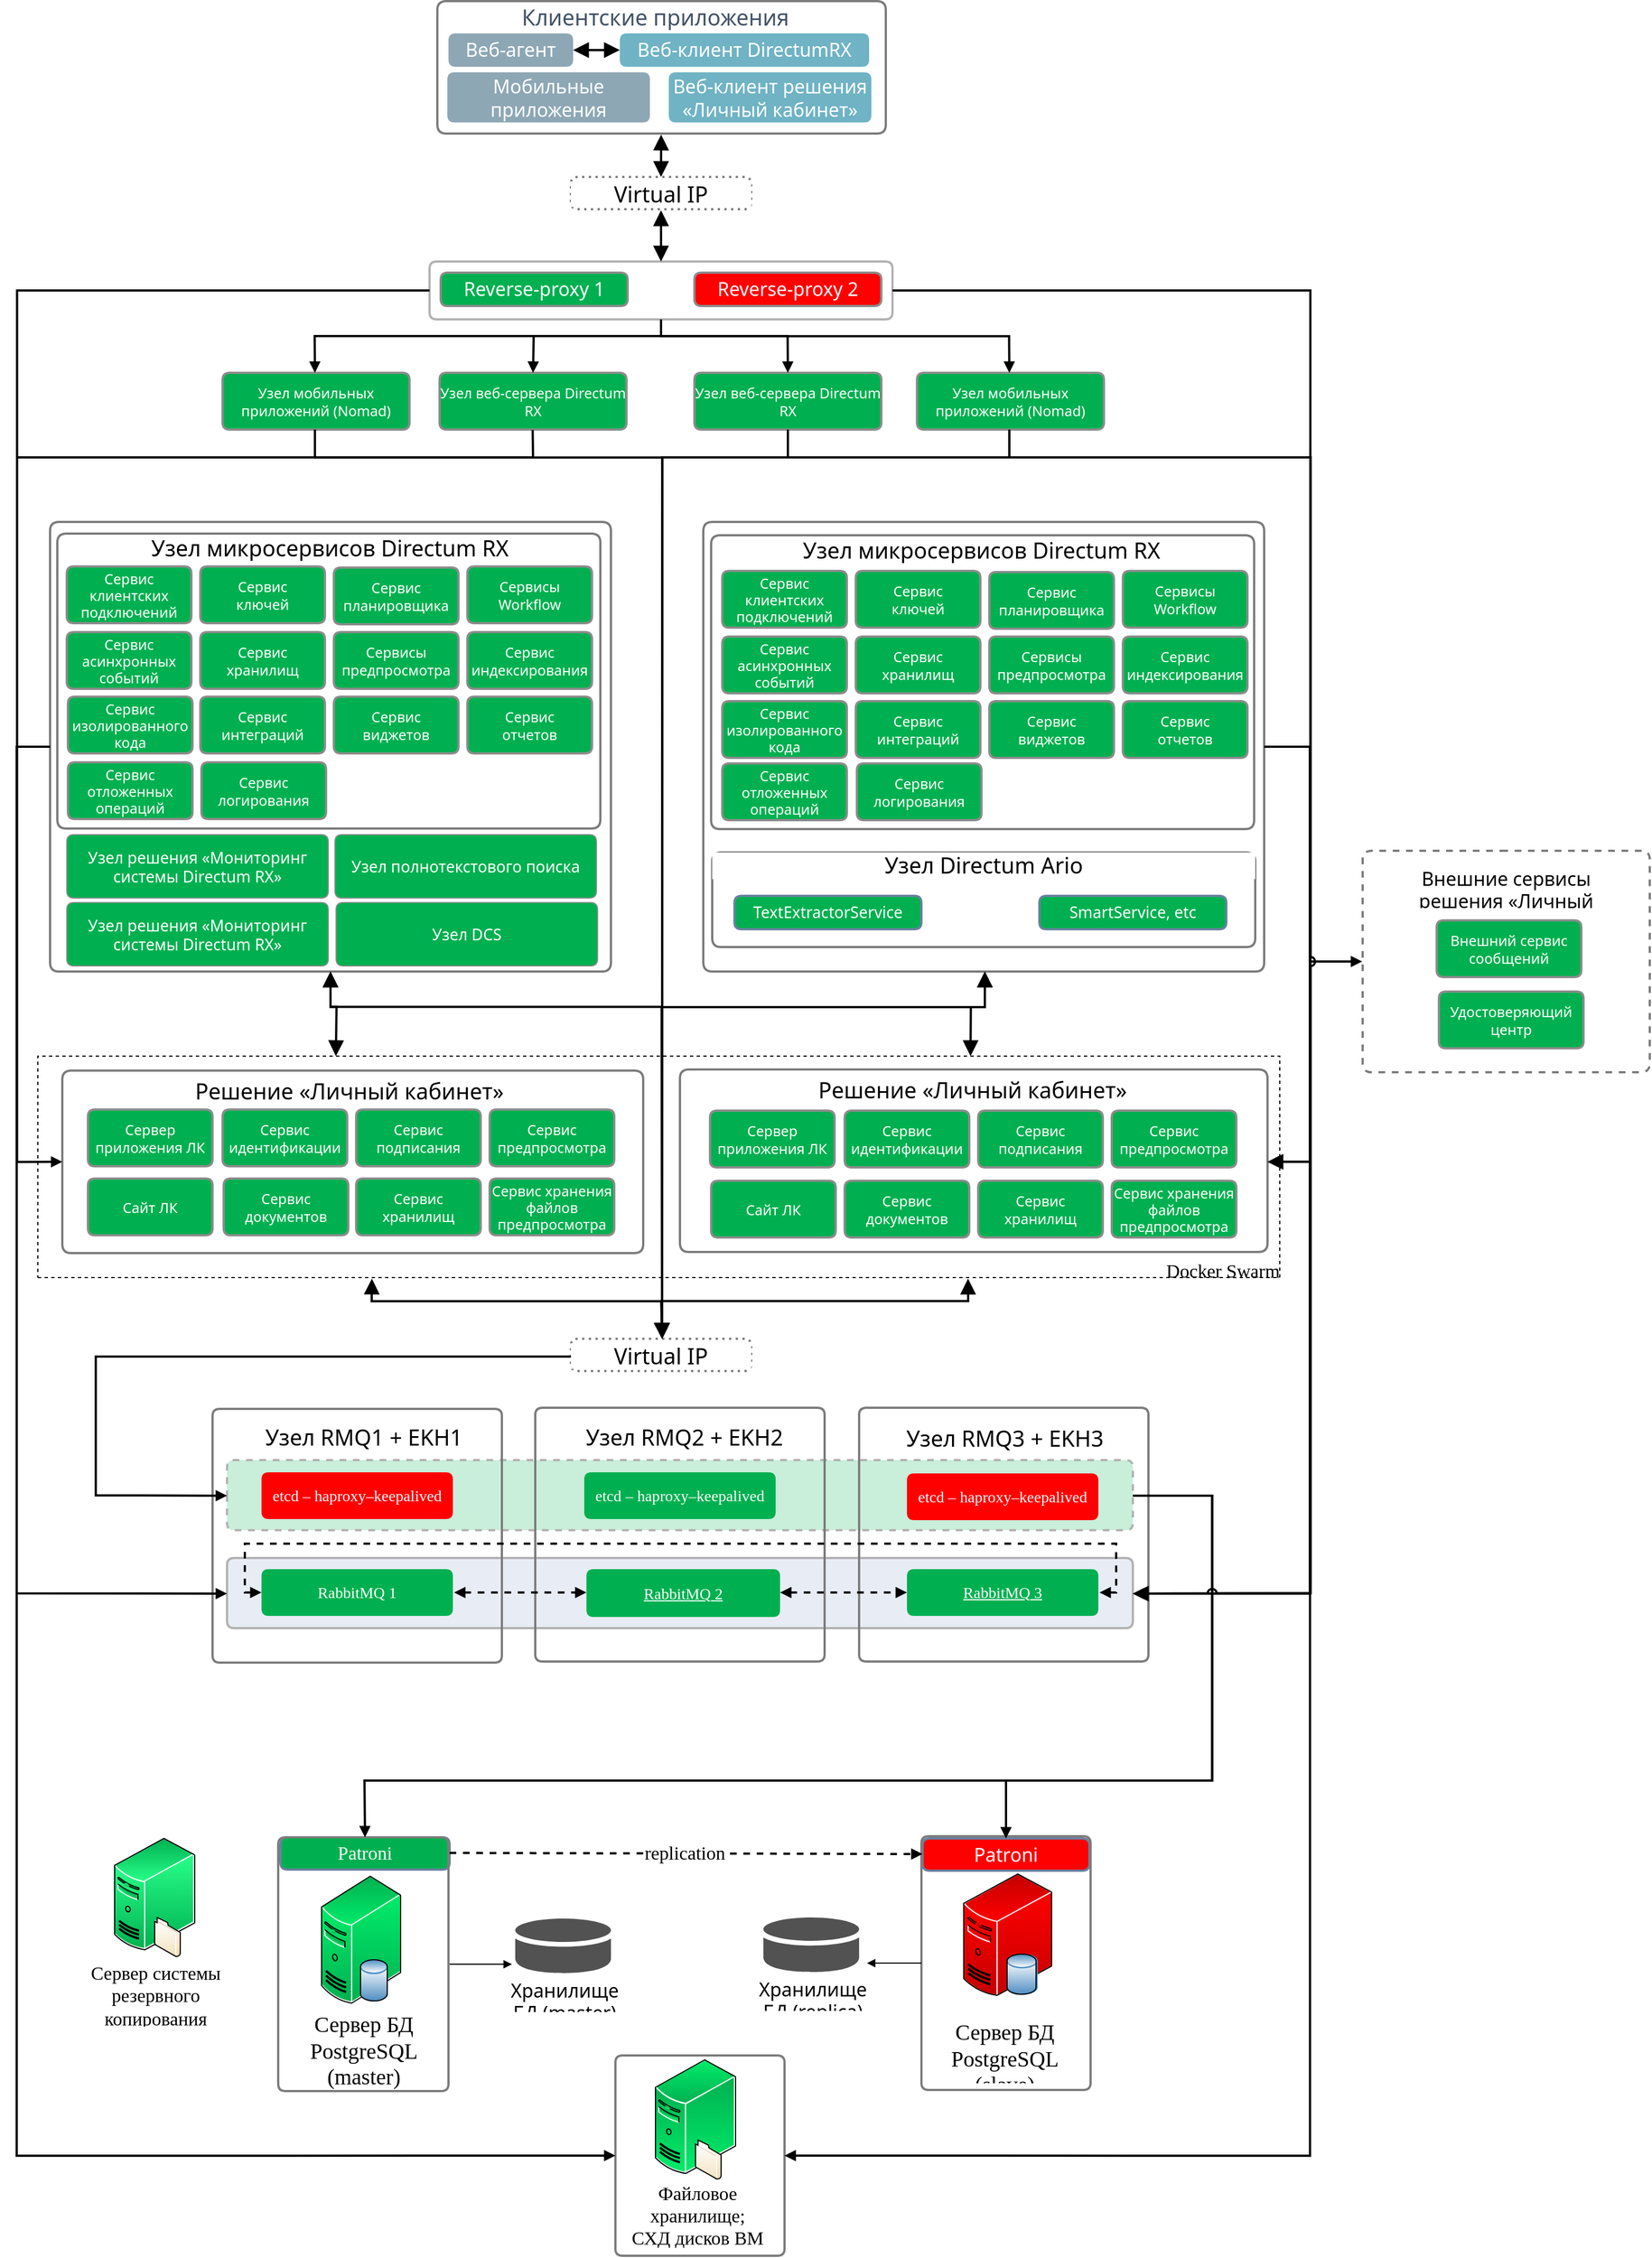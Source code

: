 <mxfile version="24.7.17">
  <diagram name="HRPro(MultiHard)" id="HRPro(MultiLite222)">
    <mxGraphModel dx="2590" dy="1518" grid="1" gridSize="10" guides="1" tooltips="1" connect="1" arrows="1" fold="1" page="1" pageScale="1" pageWidth="827" pageHeight="1169" math="0" shadow="0">
      <root>
        <mxCell id="0" />
        <mxCell id="1" parent="0" />
        <UserObject label="" tags="Фон" id="2">
          <mxCell style="vsdxID=1;fillColor=none;gradientColor=none;points=[];labelBackgroundColor=none;rounded=0;strokeColor=none;html=1;whiteSpace=wrap;" parent="1" vertex="1">
            <mxGeometry x="693" y="505" width="504" height="404" as="geometry" />
          </mxCell>
        </UserObject>
        <mxCell id="3" value="&lt;div style=&quot;font-size: 1px&quot;&gt;&lt;/div&gt;" style="verticalAlign=middle;align=center;overflow=width;vsdxID=2;fillColor=#ffffff;gradientColor=none;shape=stencil(nZFLDsIwDERP4y0KyQKxLuUCnCAihliEpEpL+ZyetANS6YJFs7JnXmxpTKZqvW2YtGq7nC58F9d5MjvSWqLnLF2pyNRkqlPKfM7pFh36xhZSq1Fhhz/rgdbK5uNBXgxts9r+PjAYck39sPwBVMF6foYp9HugQeIE/ZqL4D/oQnC2vhRjPAhOQkC6U38eZ5FwClO/AQ==);strokeColor=#7c7c7c;strokeWidth=2;points=[[1,0.5,0],[0.5,0.5,0],[0.5,0,0]];labelBackgroundColor=#FFFFFF;rounded=1;html=1;whiteSpace=wrap;" parent="2" vertex="1">
          <mxGeometry width="504" height="404" as="geometry" />
        </mxCell>
        <mxCell id="4" value="&lt;div style=&quot;font-size: 1px&quot;&gt;&lt;/div&gt;" style="verticalAlign=middle;align=center;overflow=width;vsdxID=3;rotation=90;fillColor=none;gradientColor=none;shape=stencil(nZFLDsIwDERP4y0KyQKxLuUCnCAihliEpEpL+ZyetANS6YJFs7JnXmxpTKZqvW2YtGq7nC58F9d5MjvSWqLnLF2pyNRkqlPKfM7pFh36xhZSq1Fhhz/rgdbK5uNBXgxts9r+PjAYck39sPwBVMF6foYp9HugQeIE/ZqL4D/oQnC2vhRjPAhOQkC6U38eZ5FwClO/AQ==);strokeColor=#7c7c7c;strokeWidth=2;points=[[1,0.5,0],[0.5,0.5,0],[0.5,0,0]];labelBackgroundColor=#FFFFFF;rounded=1;html=1;whiteSpace=wrap;" parent="2" vertex="1">
          <mxGeometry x="119" y="-100" width="264" height="488" as="geometry" />
        </mxCell>
        <mxCell id="8" value="&lt;div style=&quot;font-size: 1px&quot;&gt;&lt;font style=&quot;font-size:19.76px;font-family:Segoe UI;color:#000000;direction:ltr;letter-spacing:0px;line-height:120%;opacity:1&quot;&gt;Узел микросервисов &lt;/font&gt;&lt;font style=&quot;font-size:19.76px;font-family:Segoe UI;color:#000000;direction:ltr;letter-spacing:0px;line-height:120%;opacity:1&quot;&gt;Directum RX&lt;br/&gt;&lt;/font&gt;&lt;/div&gt;" style="verticalAlign=middle;align=center;overflow=width;vsdxID=7;fillColor=none;gradientColor=none;shape=stencil(nZBLDoAgDERP0z3SIyjew0SURgSD+Lu9kMZoXLhwN9O+tukAlrNpJg1SzDH4QW/URgNYgZTkjA4UkwJUgGXng+6DX1zLfmoymdXo17xh5zmRJ6Q42BWCfc2oJfdAr+Yv+AP9Cb7OJ3H/2JG1HNGz/84klThPVCc=);strokeColor=none;points=[[1,0.5,0],[0.5,0.5,0],[0.5,0,0]];labelBackgroundColor=none;rounded=0;html=1;whiteSpace=wrap;" parent="2" vertex="1">
          <mxGeometry x="6" y="12" width="488" height="26" as="geometry" />
        </mxCell>
        <UserObject label="&lt;div style=&quot;font-size: 1px&quot;&gt;&lt;/div&gt;" tags="Блок-схема" id="9">
          <mxCell style="verticalAlign=middle;align=center;overflow=width;vsdxID=13;fillColor=#ffffff;gradientColor=none;shape=stencil(nZFLDsIwDERP4y0KyQKxLuUCnCAihliEpEpL+ZyetANS6YJFs7JnXmxpTKZqvW2YtGq7nC58F9d5MjvSWqLnLF2pyNRkqlPKfM7pFh36xhZSq1Fhhz/rgdbK5uNBXgxts9r+PjAYck39sPwBVMF6foYp9HugQeIE/ZqL4D/oQnC2vhRjPAhOQkC6U38eZ5FwClO/AQ==);strokeColor=#7c7c7c;strokeWidth=2;points=[[1,0.5,0],[0.5,0.5,0],[0.5,0,0]];labelBackgroundColor=#FFFFFF;rounded=1;html=1;whiteSpace=wrap;" parent="1" vertex="1">
            <mxGeometry x="454" y="37" width="403" height="119" as="geometry" />
          </mxCell>
        </UserObject>
        <UserObject label="&lt;div style=&quot;font-size: 1px&quot;&gt;&lt;font style=&quot;font-size:16.93px;font-family:Segoe UI;color:#FFFFFF;direction:ltr;letter-spacing:0px;line-height:120%;opacity:1&quot;&gt;Веб-агент&lt;br/&gt;&lt;/font&gt;&lt;/div&gt;" tags="Блок-схема" id="10">
          <mxCell style="verticalAlign=middle;align=center;overflow=width;vsdxID=14;fillColor=#8ea7b5;gradientColor=none;shape=stencil(nZBLDsIwEENPM1sUMoILlHIBThCRQEaEpErD9/SkNUhVFyy6G9vPGsnETe9N50irvuR0cQ+xxRPvSGuJ3mUp9SJuiZtTyu6c0y1a6M5UUqvRcRad9UBrZfLxIG8Hb7viDWz0ruk+/HsiVYhe376C3gMNEifoL1wE/0EXgrP39RgXwVYSAgad5vMFq4X1uf0A);strokeColor=none;strokeWidth=3;points=[[0.5,1,0],[0.5,0,0],[1,0.5,0]];labelBackgroundColor=none;rounded=1;html=1;whiteSpace=wrap;" parent="1" vertex="1">
            <mxGeometry x="464" y="66" width="112" height="30" as="geometry" />
          </mxCell>
        </UserObject>
        <UserObject label="&lt;div style=&quot;font-size: 1px&quot;&gt;&lt;font style=&quot;font-size:19.76px;font-family:Segoe UI;color:#445368;direction:ltr;letter-spacing:0px;line-height:120%;opacity:1&quot;&gt;Клиентские приложения&lt;br/&gt;&lt;/font&gt;&lt;/div&gt;" tags="Блок-схема" id="11">
          <mxCell style="verticalAlign=middle;align=center;overflow=width;vsdxID=16;fillColor=none;gradientColor=none;shape=stencil(nZBLDoAgDERP0z3SIyjew0SURgSD+Lu9kMZoXLhwN9O+tukAlrNpJg1SzDH4QW/URgNYgZTkjA4UkwJUgGXng+6DX1zLfmoymdXo17xh5zmRJ6Q42BWCfc2oJfdAr+Yv+AP9Cb7OJ3H/2JG1HNGz/84klThPVCc=);strokeColor=none;points=[[1,0.5,0],[0.5,0.5,0],[0.5,0,0]];labelBackgroundColor=none;rounded=0;html=1;whiteSpace=wrap;" parent="1" vertex="1">
            <mxGeometry x="524" y="36" width="252" height="30" as="geometry" />
          </mxCell>
        </UserObject>
        <UserObject label="&lt;div style=&quot;font-size: 1px&quot;&gt;&lt;font style=&quot;font-size:16.93px;font-family:Segoe UI;color:#FFFFFF;direction:ltr;letter-spacing:0px;line-height:120%;opacity:1&quot;&gt;Веб&lt;/font&gt;&lt;font style=&quot;font-size:16.93px;font-family:Segoe UI;color:#FFFFFF;direction:ltr;letter-spacing:0px;line-height:120%;opacity:1&quot;&gt;-клиент DirectumRX&lt;br/&gt;&lt;/font&gt;&lt;/div&gt;" tags="Блок-схема" id="12">
          <mxCell style="verticalAlign=middle;align=center;overflow=width;vsdxID=17;fillColor=#6fb3c4;gradientColor=none;shape=stencil(nZBLDsIwEENPM1sUMoILlHIBThCRQEaEpErD9/SkNUhVFyy6G9vPGsnETe9N50irvuR0cQ+xxRPvSGuJ3mUp9SJuiZtTyu6c0y1a6M5UUqvRcRad9UBrZfLxIG8Hb7viDWz0ruk+/HsiVYhe376C3gMNEifoL1wE/0EXgrP39RgXwVYSAgad5vMFq4X1uf0A);strokeColor=none;strokeWidth=3;points=[[0.5,1,0],[0.5,0,0],[1,0.5,0]];labelBackgroundColor=none;rounded=1;html=1;whiteSpace=wrap;" parent="1" vertex="1">
            <mxGeometry x="618" y="66" width="224" height="30" as="geometry" />
          </mxCell>
        </UserObject>
        <UserObject label="" tags="Фон" id="13">
          <mxCell style="vsdxID=45;fillColor=none;gradientColor=none;points=[];labelBackgroundColor=none;rounded=0;strokeColor=none;html=1;whiteSpace=wrap;" parent="1" vertex="1">
            <mxGeometry x="614" y="1883" width="152" height="180" as="geometry" />
          </mxCell>
        </UserObject>
        <mxCell id="15" value="&lt;div style=&quot;font-size: 1px&quot;&gt;&lt;font style=&quot;font-size:16.93px;font-family:Ubuntu Light;color:#000000;direction:ltr;letter-spacing:0px;line-height:120%;opacity:1&quot;&gt;&lt;br/&gt;&lt;br/&gt;&lt;/font&gt;&lt;/div&gt;" style="verticalAlign=middle;align=center;overflow=width;vsdxID=47;fillColor=none;gradientColor=none;shape=stencil(nZBLDsIwEENPM1sUMoILlHIBThCRQEaEpErD9/SkNUhVFyy6G9vPGsnETe9N50irvuR0cQ+xxRPvSGuJ3mUp9SJuiZtTyu6c0y1a6M5UUqvRcRad9UBrZfLxIG8Hb7viDWz0ruk+/HsiVYhe376C3gMNEifoL1wE/0EXgrP39RgXwVYSAgad5vMFq4X1uf0A);strokeColor=#7c7c7c;strokeWidth=2;points=[[1,0.5,0],[0.5,0.5,0],[0.5,0,0],[0,0.26,0],[0,0.34,0]];labelBackgroundColor=none;rounded=1;html=1;whiteSpace=wrap;" parent="13" vertex="1">
          <mxGeometry width="152" height="180" as="geometry" />
        </mxCell>
        <mxCell id="16" value="&lt;div style=&quot;font-size: 1px&quot;&gt;&lt;font style=&quot;font-size:16.93px;font-family:Ubuntu Light;color:#000000;direction:ltr;letter-spacing:0px;line-height:120%;opacity:1&quot;&gt;Файловое хранилище;&lt;/font&gt;&lt;font style=&quot;font-size:16.93px;font-family:Ubuntu Light;color:#000000;direction:ltr;letter-spacing:0px;line-height:120%;opacity:1&quot;&gt;&lt;br/&gt;&lt;/font&gt;&lt;font style=&quot;font-size:16.93px;font-family:Ubuntu Light;color:#000000;direction:ltr;letter-spacing:0px;line-height:120%;opacity:1&quot;&gt;СХД дисков ВМ&lt;br/&gt;&lt;/font&gt;&lt;/div&gt;" style="verticalAlign=middle;align=center;overflow=width;vsdxID=48;fillColor=#ffffff;gradientColor=none;fillOpacity=0;shape=stencil(nZBLDoAgDERP0z3SIyjew0SURgSD+Lu9kMZoXLhwN9O+tukAlrNpJg1SzDH4QW/URgNYgZTkjA4UkwJUgGXng+6DX1zLfmoymdXo17xh5zmRJ6Q42BWCfc2oJfdAr+Yv+AP9Cb7OJ3H/2JG1HNGz/84klThPVCc=);strokeColor=none;points=[];labelBackgroundColor=none;rounded=0;html=1;whiteSpace=wrap;" parent="13" vertex="1">
          <mxGeometry x="4" y="114" width="140" height="58" as="geometry" />
        </mxCell>
        <mxCell id="17" style="vsdxID=49;fillColor=none;gradientColor=none;points=[[0.5,0.54,0]];labelBackgroundColor=none;rounded=0;strokeColor=none;html=1;whiteSpace=wrap;" parent="13" vertex="1">
          <mxGeometry x="36" y="4" width="72" height="102" as="geometry" />
        </mxCell>
        <mxCell id="18" style="vsdxID=50;fillColor=#FF00FF;gradientColor=none;fillOpacity=0;strokeOpacity=0;shape=stencil(vZTbUoMwEIafhkt2ciKH61rfI2NDmxGhE6jFtzcYwAY01Bn1Lux+/252l01Gd+1Jn01GUNu55tlc7aE7ZfQhI8TWJ+Ns508Z3Wd0VzbOHF1zqQ/h+6wHcji9NK9DhD7ohADMBxVBb8GiFCj8YXkMgsrWsYBEvERA1Q94H1+KW351oQ1euyfvdSPPgMvAu1FAw+folxTIIiCfJX2ue9vmrul0Z5s6+FHwVdodTe6T5WWlj5GrvRpzXpm/LH+dXijgPCFAUMS8hASOEYppDEzcj2MKKoFzDAWLBIlS48iEgGAJGNDiN8KAi+/HzBmIIp4zw3OMEaJiqmaeNQOC/2vWhS8qTi8VCJLcja3li5cDi2UGikGyRNvEomcEGNvoGeXTwv1JzxYXLECtxjpN+o6qf+uKUdP94fO9LG1Vhef21r98X70pvM10/w4=);points=[[0.5,0.54,0]];labelBackgroundColor=none;rounded=0;html=1;whiteSpace=wrap;" parent="17" vertex="1">
          <mxGeometry y="-1" width="72" height="108" as="geometry" />
        </mxCell>
        <mxCell id="19" style="vsdxID=51;fillColor=#00b050;gradientColor=#00ec6a;gradientDirection=north;shape=stencil(fVHbEoIgEP0aHmFQvD6X/QeTqEwEzkJpfx9ETtrtbffc2GUR29mBjwKl1DowJzHJ1g2I7VGaSj0IkM5XiDWI7ToDogdz0W3sRx6UoTqba0iYo4+VpM6DK6W3iCSUPvpDlCupV/KFXMTeXlW/5UVC8mxj+JO9TfbWolyLORw9C0tyQaokGmAZPMlIWUdstV35dTs6Yz5Li8E47qTRmxEUh15g/yDuFO83lJ2EGD/g54i+eP1zJ5WKZ1rz73fxULwpa+4=);strokeColor=#ffffff;points=[[0.5,0.54,0]];labelBackgroundColor=none;rounded=0;html=1;whiteSpace=wrap;" parent="17" vertex="1">
          <mxGeometry width="72" height="39" as="geometry" />
        </mxCell>
        <mxCell id="20" style="vsdxID=52;fillColor=#00b050;gradientColor=#00ec6a;shape=stencil(rVJBEoMgDHwNRxkEHfFs7T+YisqUihNptb8vFDtVO3rqLcnuJiwJYsXQil4iSgYL5ipHVdkWsROiVHWtBGVdhFiJWFEbkA2Ye1eFvBee6aObefgOU9DFhHgNJc85zzFP35VzoAu4OBQ+9CzBMQ8KmCUpxykLpZm1bjlnUyQmNURgrLDKdCtMC2hk5EZFtRbNChpGKftFOV4+TqtO7o3lMc6SIycEp1snGWZ05eTne8h/3ZB9N3mO8+R4Ny747rVWWoezWOLbO3ClcEOsfAE=);strokeColor=#ffffff;points=[[0.5,0.54,0]];labelBackgroundColor=none;rounded=0;html=1;whiteSpace=wrap;" parent="17" vertex="1">
          <mxGeometry y="24" width="27" height="77" as="geometry" />
        </mxCell>
        <mxCell id="21" style="vsdxID=53;fillColor=#00b050;gradientColor=#00ec6a;shape=stencil(UzV2Ls5ILEhVNTIoLinKz04tz0wpyVA1dlE1MsrMy0gtyiwBslSNXVWNndPyi1LTi/JL81Ig/IJEkEoQKze/DGRCBUSfAUiHkUElhGdkoWdqBhZxgyjOyczDqdjQwAC3UpgkTLG5oZ65EfHK8ZhMwMVABsKvaZk5OZCgQpZHDxugECRcjV0B);strokeColor=#ffffff;points=[[0.5,0.54,0]];labelBackgroundColor=none;rounded=0;html=1;whiteSpace=wrap;" parent="17" vertex="1">
          <mxGeometry x="27" y="15" width="44" height="86" as="geometry" />
        </mxCell>
        <mxCell id="22" value="&lt;div style=&quot;font-size: 1px&quot;&gt;&lt;/div&gt;" style="verticalAlign=middle;align=center;overflow=width;vsdxID=54;fillColor=#00b050;gradientColor=none;shape=stencil(jZLdEoIgEIWfhksZBPzp2uw9mERlMnFWSnv7MHQSraa73bPfgV0WxLK+Fp1ElPQG9EUOqjA1YkdEqWprCcrYCLEcsazUICvQt7ZweScmcoqu+j6dMDpfSMjkoeQx5xyn7KWcHN6odoXHIY64ZyDfYf9kynHIf8CYUI9P4w0v4GyrsHRiG3U8zAbOcJQ4aWZYgg+JP94y7hiIUfUBaCOM0q3XcCOgkoG9LigbUXmlfpCy28kfB9q+bBLhNP4f3y3CBu8luv2va9uFW8l9FpY/AQ==);points=[[0.5,0.54,0]];labelBackgroundColor=none;rounded=0;html=1;whiteSpace=wrap;" parent="17" vertex="1">
          <mxGeometry width="72" height="102" as="geometry" />
        </mxCell>
        <mxCell id="23" style="vsdxID=55;rotation=340;fillColor=#00b050;gradientColor=#00ec6a;shape=stencil(vVHLDsIgEPwajiQI6RfU+h8bu22JCGRB2/69kG1iazx58DazM/vIjjBtmiCi0CplCjecbZ8nYc5Ca+snJJsLEqYTph0C4Ujh4XvmEaqzont41gkL96naodXKrGF6YSfQtUi0OXXDVlqPfJNP6usotUhYbJIUMmQb/GGrAxpRljVycDBuc1hKM2LclX8/7H9nFfB+82Cd45T2+mcspcSRmu4F);strokeColor=#000000;points=[[0.5,0.54,0]];labelBackgroundColor=none;rounded=0;html=1;whiteSpace=wrap;" parent="17" vertex="1">
          <mxGeometry x="10" y="62" width="4" height="5" as="geometry" />
        </mxCell>
        <mxCell id="24" style="vsdxID=56;fillColor=#00b050;gradientColor=#00ec6a;gradientDirection=north;shape=stencil(xZLLDoIwEEW/pkuaMuVR16j/0UiBRqRkqIJ/b0kbxUdwZdzNnbkz7Uku4cXQyF4RYINFc1SjLm1D+JYA6K5RqK2rCN8RXlQGVY3m3JVe93J2ztXJXOYLk99j8waw61LtvVHiwU0wGGGTeisGLwigeex7wROz53NpRmMIjkhOeojQWGm16fxcJDQPV1uJtYrck1HVyvrpb8OoVP/W3n+ngZhuklUiyuADFF+FygVl2f+gEk6F+AKVfIBKV6Hu+ldIrnhE0Kd3OXuNq2v5qPPdDQ==);strokeColor=#000000;strokeWidth=2;points=[[0.5,0.54,0]];labelBackgroundColor=none;rounded=0;html=1;whiteSpace=wrap;" parent="17" vertex="1">
          <mxGeometry x="4" y="75" width="18" height="17" as="geometry" />
        </mxCell>
        <mxCell id="25" style="vsdxID=57;fillColor=none;gradientColor=none;points=[[0.5,0.54,0]];labelBackgroundColor=none;rounded=0;strokeColor=none;html=1;whiteSpace=wrap;" parent="17" vertex="1">
          <mxGeometry x="3" y="36" width="19" height="21" as="geometry" />
        </mxCell>
        <mxCell id="26" style="vsdxID=58;fillColor=#00b050;gradientColor=none;shape=stencil(vZPdcoMgEIWfhkt3gEXQ6zR5D6ZBZWLFQfLTty8W+kPatDdt7tZzzsLHjktwswx6NoTTJXh3MGe7DwPBB8K5nQbjbYgVwS3BTee86b07Tvv0Pes1uVZP7rSecEl9CMjWJk6fk8AECHxVdimv/WN0fc5zFFAnn/rcgi0H0SYtx1oJvCnPpTQnKn2xS+Vd0MG6KbnZG7XvTRVvrLpR94W1nI2Zv8jfMgpQsiRU0Kpf+Jr4bnEvwngdsKshNgwUFpA1MFXOEFD+KSK7jYhAm5Iw4siCjwLlBV8Nqr7XCOX7tN74GANeAv7wc/8LYSw+9qyz45jW9LN/vZdRSjuN2xc=);strokeColor=#000000;points=[[0.5,0.54,0]];labelBackgroundColor=none;rounded=0;html=1;whiteSpace=wrap;" parent="25" vertex="1">
          <mxGeometry width="19" height="11" as="geometry" />
        </mxCell>
        <mxCell id="27" style="vsdxID=59;fillColor=#00b050;gradientColor=#00ec6a;shape=stencil(pVFLDoIwED1NlzTTFhDWfu7RSIFGpGSoire3OBBFceVu5n2mr3lMbftad4ZJ6D26k7nZwtdM7ZiUtq0NWh8mpvZMbUuHpkJ3aQvaOz0qx+nsruOFgXwCYPRIuNOeZxzEEzmQXOMxsDjLZcxVQg6cLEKkPMkIm2SSx5vFWQkcZkmkB9tH6Lz21rXEZzkXMfGNxspE4dmobHRF9JSxvxnTfcGrQTPgIl3mTGMu5CLm78+vp4T/EobhVUNpm4ZafOc/awsQVa72Dw==);strokeColor=#FFFFFF;strokeWidth=0;points=[[0.5,0.54,0]];labelBackgroundColor=none;rounded=0;html=1;whiteSpace=wrap;" parent="25" vertex="1">
          <mxGeometry x="5" y="5" width="5" height="3" as="geometry" />
        </mxCell>
        <mxCell id="28" style="vsdxID=60;fillColor=#00b050;gradientColor=#00ec6a;shape=stencil(rVJLEoIwDD1Nl3RK4lBc+7lHRwt0rJQJVfD2lqkfQHTlLp/3krwkDDdtpRrNQLSe3El35ugrhlsGYOpKk/HBYrhjuCkc6ZLcpT5Gv1EDcrDO7jpU6CNPDAwQt7G3j0Br6q9ARC5xDFZ0CFl6gEGmHFaRQU8KZDyPoQcqFdOiL79PVG/ahJxX3rh6MoBVVOoktEsKq8pJqu20bj7Ci2rmrbOMg/yhJxcc1jM9KLmc6Fna5b+0pOPhgvG+Z2Gsje8wzs/vH0Lxd3B3Bw==);strokeColor=none;strokeWidth=0;points=[[0.5,0.54,0]];labelBackgroundColor=none;rounded=0;html=1;whiteSpace=wrap;" parent="25" vertex="1">
          <mxGeometry y="6" width="18" height="14" as="geometry" />
        </mxCell>
        <mxCell id="29" style="vsdxID=61;fillColor=#00b050;gradientColor=none;shape=stencil(rVLLEoIwDPyaHun0gRbOiP/R0QIdK2XSqvj3Fouj1UEv3pLNbpKdBPHKdXJQiBHnwR7URe99h/gGMab7ToH2IUK8RrxqLKgW7Knfx3yQE3OKjvY8dRijjkwKRq4xoxSz8o5sI1nCLlRhJrN8hVciKmCW8HKNSRGxmUbJW9dHPmZy1C4D66XXtk82MBJalYV5WWNkm5TcRanhA543NLpXy6OLAgv6xZCgOOepoZwLLMrEUNrzv2bospkftwnB86qNNiY+xWv9/QsCFD+I1zc=);strokeColor=none;points=[[0.5,0.54,0]];labelBackgroundColor=none;rounded=0;html=1;whiteSpace=wrap;" parent="25" vertex="1">
          <mxGeometry y="7" width="18" height="10" as="geometry" />
        </mxCell>
        <mxCell id="30" style="vsdxID=62;fillColor=none;gradientColor=none;shape=stencil(dVDRDoIwDPyaPY6M1ojviP+xyBiLuJFuCv69W4YKGt/uendtcwxr38tRMRA+kLuoybShZ3hkAMb2ikyIiGHDsO4cKU3uZtvMR5mcCV3dPW2Yc06kBIjHmp2ycTD2rxGxqHBtlnSOKi1mqMoCdjlBrwjsi0MeLa5SbJe++czlbDwnF2Qwzm4eGCRpxeM53g1SbyQ/KTX+jJcHI/h0kOtba999xVHuGpsn);strokeColor=#FFFFFF;points=[[0.5,0.54,0]];labelBackgroundColor=none;rounded=0;html=1;whiteSpace=wrap;" parent="25" vertex="1">
          <mxGeometry y="6" width="18" height="14" as="geometry" />
        </mxCell>
        <mxCell id="31" style="vsdxID=63;fillColor=#00b050;gradientColor=#00ec6a;shape=stencil(fVDLDsIgEPwajjR0N2n1XPU/iKUtsUKzoK1/L4QawYO3mZ0HZBh2bpKLYiCcJ3tTq+79xPDEALSZFGkfEMMzw26wpEayD9MnvsjojOhun7FhS7laiJgB8Sr5JZlnbf6Ym6aCNrdLugaVdjscRAXHlKA9gthWKfIpLSt3tnG5acfJeum1NYU2SxoVD0/xYZZjIblVqSU71/nnAviukAbMtd/Fwimtjec3);strokeColor=#000000;points=[[0.5,0.54,0]];labelBackgroundColor=none;rounded=0;html=1;whiteSpace=wrap;" parent="25" vertex="1">
          <mxGeometry y="6" width="18" height="14" as="geometry" />
        </mxCell>
        <mxCell id="32" style="vsdxID=64;fillColor=none;gradientColor=none;points=[[0.5,0.54,0]];labelBackgroundColor=none;rounded=0;strokeColor=none;html=1;whiteSpace=wrap;" parent="17" vertex="1">
          <mxGeometry x="36" y="72" width="25" height="35" as="geometry" />
        </mxCell>
        <mxCell id="33" value="&lt;div style=&quot;font-size: 1px&quot;&gt;&lt;/div&gt;" style="verticalAlign=middle;align=center;overflow=width;vsdxID=65;fillColor=#FFFFFF;gradientColor=#f0daac;shape=stencil(tVPNcsIgEH4ajtlZIFQ4W/sejJKEKQ0ZQmv69pJiVNSmp96W/X7Y5FsI346dHgxhOMbg383RHmJH+CthzPadCTamivAd4dvGB9MG/9kf8nnQM3OuPvzX7DBlnaQgZxHD79yoEdTLT+ct853t1/hKQUHXYZ/AcKbTGlBkflgEgHXuTBcHRQtPqZYZcKr0ZMcq+Kij9X3GMWNOh9ZU6cKqcbotoPFozPDQfvpFj9dzCUL8LhAMRMFnCJSu8BNcCihfFaSBVMFfmx428t77/H+fB6KAyjIQyoDzIhEsHRHqJbF/T+PvfUzFdZkb69wtcr/2qZWfDN+dAA==);strokeColor=#000000;points=[[0.5,0.54,0]];labelBackgroundColor=none;rounded=0;html=1;whiteSpace=wrap;" parent="32" vertex="1">
          <mxGeometry width="23" height="35" as="geometry" />
        </mxCell>
        <mxCell id="34" value="&lt;div style=&quot;font-size: 1px&quot;&gt;&lt;/div&gt;" style="verticalAlign=middle;align=center;overflow=width;vsdxID=66;fillColor=#FFFFFF;gradientColor=#f3e2c0;shape=stencil(hZDdDsIgDIWfprekUlnkes73WDImRISFMX/eXpAsbibTu3Pa7zRtgepRt4MCjmMM/qLuposa6AicG6dVMDEpoAao7n1Q5+An1xU/tJnM6upvecKj5DAnOD6LqwQT/F05Fdgat4ClZAexCuwQt/G5OcO0Zyi3cWRYrfgfo/+sncTn4N5Yu+x8vyaVylupeQE=);strokeColor=#000000;points=[[0.5,0.54,0]];labelBackgroundColor=none;rounded=0;html=1;whiteSpace=wrap;" parent="32" vertex="1">
          <mxGeometry y="3" width="19" height="32" as="geometry" />
        </mxCell>
        <mxCell id="35" style="vsdxID=67;fillColor=#00b050;gradientColor=none;shape=stencil(hZCxDoMwDES/xity4w7NTOl/IBGaCEhQSEv79yRyEUkXtrP97qQzUL3odlYgcAneDWo1XdBAdxDCWK28CVEBNUB177x6eveyHc9zm8ikJvdOCR/2YXII/ObTg8HR2Ay8YIkSVShzvMw9xct0KavbtTDsAT88iqMCt89v/3Xjil9FzQY=);strokeColor=#d0bc9d;points=[[0.5,0.54,0]];labelBackgroundColor=none;rounded=0;html=1;whiteSpace=wrap;" parent="32" vertex="1">
          <mxGeometry x="1" y="4" width="18" height="31" as="geometry" />
        </mxCell>
        <mxCell id="36" style="vsdxID=68;fillColor=#00b050;gradientColor=none;shape=stencil(hZDNDoMgEISfZq8G2Zro2Z/3MJEWooJBqu3bC1lNoRdvs7vfTDILWK+yXwRwtjprRrGrwUnABjhXWgqrnFeALWD9NFa8rHnrgealD2RQs9lCwod8LDg4+8ZTR+CkdATmLEXxkWFMp7F3dJpdVVlZJPzlP3EvfgWoe3z7L+tX9ChsDw==);strokeColor=#FFFFFF;points=[[0.5,0.54,0]];labelBackgroundColor=none;rounded=0;html=1;whiteSpace=wrap;" parent="32" vertex="1">
          <mxGeometry y="3" width="19" height="31" as="geometry" />
        </mxCell>
        <mxCell id="37" value="&lt;div style=&quot;font-size: 1px&quot;&gt;&lt;/div&gt;" style="verticalAlign=middle;align=center;overflow=width;vsdxID=69;fillColor=#00b050;gradientColor=none;shape=stencil(vZNNcsMgDIVPw9IaQOCYdZreg0mIzdQ1Hkwa5/bFJT8maZxddkL6nhCjB8H10OjeEE6H4N2XOdpdaAh+EM5t1xhvQ4wIbgiu986b2rtDt0vnXk/kFH27n6nDmHR0UnB6SqdSAV39ZT4T3NpuBlcMqoxXCso5rv02Fv0ZZwKoTLy/CIBiyozXDoplPauYKc9MoUc7FN4FHazrsolb7WtTxAuLfavrrDQcjekf0v++6PF6rEDK5wLJQYpMwCkwtiCggBnPEJhYmAiUyvil6UGq+974fB94HeWyDqZAqGwfuR8YBSHetYsXVozBzcTJ//PaveFjKn0W3PwC);points=[[0.5,0.54,0]];labelBackgroundColor=none;rounded=0;html=1;whiteSpace=wrap;" parent="32" vertex="1">
          <mxGeometry width="23" height="35" as="geometry" />
        </mxCell>
        <UserObject label="&lt;div style=&quot;font-size: 1px&quot;&gt;&lt;font style=&quot;font-size:19.76px;font-family:Segoe UI;color:#000000;direction:ltr;letter-spacing:0px;line-height:120%;opacity:1&quot;&gt;Virtual IP&lt;br/&gt;&lt;/font&gt;&lt;/div&gt;" tags="Блок-схема" id="38">
          <mxCell style="verticalAlign=middle;align=center;overflow=width;vsdxID=70;fillColor=#ffffff;gradientColor=none;shape=stencil(nZBLDsIwEENPM1sUMoILlHIBThCRQEaEpErD9/SkNUhVFyy6G9vPGsnETe9N50irvuR0cQ+xxRPvSGuJ3mUp9SJuiZtTyu6c0y1a6M5UUqvRcRad9UBrZfLxIG8Hb7viDWz0ruk+/HsiVYhe376C3gMNEifoL1wE/0EXgrP39RgXwVYSAgad5vMFq4X1uf0A);dashed=1;dashPattern=1.00 2.00;strokeColor=#7c7c7c;strokeWidth=2;points=[[1,0.5,0],[0.5,1,0],[0.5,0,0],[0.5,0,0]];labelBackgroundColor=#FFFFFF;rounded=1;html=1;whiteSpace=wrap;" parent="1" vertex="1">
            <mxGeometry x="574" y="195" width="162" height="29" as="geometry" />
          </mxCell>
        </UserObject>
        <UserObject label="&lt;div style=&quot;font-size: 1px&quot;&gt;&lt;font style=&quot;font-size:19.76px;font-family:Segoe UI;color:#000000;direction:ltr;letter-spacing:0px;line-height:120%;opacity:1&quot;&gt;Virtual IP&lt;br/&gt;&lt;/font&gt;&lt;/div&gt;" tags="Блок-схема" id="39">
          <mxCell style="verticalAlign=middle;align=center;overflow=width;vsdxID=133;fillColor=#ffffff;gradientColor=none;shape=stencil(nZBLDsIwEENPM1sUMoILlHIBThCRQEaEpErD9/SkNUhVFyy6G9vPGsnETe9N50irvuR0cQ+xxRPvSGuJ3mUp9SJuiZtTyu6c0y1a6M5UUqvRcRad9UBrZfLxIG8Hb7viDWz0ruk+/HsiVYhe376C3gMNEifoL1wE/0EXgrP39RgXwVYSAgad5vMFq4X1uf0A);dashed=1;dashPattern=1.00 2.00;strokeColor=#7c7c7c;strokeWidth=2;points=[[1,0.5,0],[0.5,1,0],[0.5,0,0],[0,0.57,0]];labelBackgroundColor=#FFFFFF;rounded=1;html=1;whiteSpace=wrap;" parent="1" vertex="1">
            <mxGeometry x="574" y="1239" width="162" height="29" as="geometry" />
          </mxCell>
        </UserObject>
        <UserObject label="" tags="Фон" id="40">
          <mxCell style="vsdxID=134;fillColor=none;gradientColor=none;points=[];labelBackgroundColor=none;rounded=0;strokeColor=none;html=1;whiteSpace=wrap;" parent="1" vertex="1">
            <mxGeometry x="105" y="505" width="504" height="404" as="geometry" />
          </mxCell>
        </UserObject>
        <mxCell id="41" value="&lt;div style=&quot;font-size: 1px&quot;&gt;&lt;/div&gt;" style="verticalAlign=middle;align=center;overflow=width;vsdxID=135;fillColor=#ffffff;gradientColor=none;shape=stencil(nZFLDsIwDERP4y0KyQKxLuUCnCAihliEpEpL+ZyetANS6YJFs7JnXmxpTKZqvW2YtGq7nC58F9d5MjvSWqLnLF2pyNRkqlPKfM7pFh36xhZSq1Fhhz/rgdbK5uNBXgxts9r+PjAYck39sPwBVMF6foYp9HugQeIE/ZqL4D/oQnC2vhRjPAhOQkC6U38eZ5FwClO/AQ==);strokeColor=#7c7c7c;strokeWidth=2;points=[[1,0.5,0],[0.5,0.5,0],[0.5,0,0]];labelBackgroundColor=#FFFFFF;rounded=1;html=1;whiteSpace=wrap;" parent="40" vertex="1">
          <mxGeometry x="1" width="504" height="404" as="geometry" />
        </mxCell>
        <mxCell id="44" value="&lt;div style=&quot;font-size: 1px&quot;&gt;&lt;/div&gt;" style="verticalAlign=middle;align=center;overflow=width;vsdxID=138;rotation=90;fillColor=none;gradientColor=none;shape=stencil(nZFLDsIwDERP4y0KyQKxLuUCnCAihliEpEpL+ZyetANS6YJFs7JnXmxpTKZqvW2YtGq7nC58F9d5MjvSWqLnLF2pyNRkqlPKfM7pFh36xhZSq1Fhhz/rgdbK5uNBXgxts9r+PjAYck39sPwBVMF6foYp9HugQeIE/ZqL4D/oQnC2vhRjPAhOQkC6U38eZ5FwClO/AQ==);strokeColor=#7c7c7c;strokeWidth=2;points=[[1,0.5,0],[0.5,0.5,0],[0.5,0,0]];labelBackgroundColor=#FFFFFF;rounded=1;html=1;whiteSpace=wrap;" parent="40" vertex="1">
          <mxGeometry x="119" y="-101" width="265" height="488" as="geometry" />
        </mxCell>
        <mxCell id="45" value="&lt;div style=&quot;font-size: 1px&quot;&gt;&lt;font style=&quot;font-size:12.7px;font-family:Segoe UI;color:#FFFFFF;direction:ltr;letter-spacing:0px;line-height:120%;opacity:1&quot;&gt;Сервис&lt;br/&gt;ключей&lt;br/&gt;&lt;/font&gt;&lt;/div&gt;" style="verticalAlign=middle;align=center;overflow=width;vsdxID=140;fillColor=#00b050;gradientColor=none;shape=stencil(nZBLDsIwEENPM1sUMoILlHIBThCRQEaEpErD9/SkNUhVFyy6G9vPGsnETe9N50irvuR0cQ+xxRPvSGuJ3mUp9SJuiZtTyu6c0y1a6M5UUqvRcRad9UBrZfLxIG8Hb7viDWz0ruk+/HsiVYhe376C3gMNEifoL1wE/0EXgrP39RgXwVYSAgad5vMFq4X1uf0A);strokeColor=#8c8c8c;strokeWidth=2;points=[[1,0.5,0],[0.5,0.5,0],[0.5,0,0]];labelBackgroundColor=none;rounded=1;html=1;whiteSpace=wrap;" parent="40" vertex="1">
          <mxGeometry x="136" y="40" width="112" height="51" as="geometry" />
        </mxCell>
        <mxCell id="46" value="&lt;div style=&quot;font-size: 1px&quot;&gt;&lt;font style=&quot;font-size:12.7px;font-family:Segoe UI;color:#FFFFFF;direction:ltr;letter-spacing:0px;line-height:120%;opacity:1&quot;&gt;Сервисы Workflow&lt;/font&gt;&lt;font style=&quot;font-size:12.7px;font-family:Segoe UI;color:#FFFFFF;direction:ltr;letter-spacing:0px;line-height:120%;opacity:1&quot;&gt;&lt;br/&gt;&lt;/font&gt;&lt;/div&gt;" style="verticalAlign=middle;align=center;overflow=width;vsdxID=141;fillColor=#00b050;gradientColor=none;shape=stencil(nZBLDsIwEENPM1sUMoILlHIBThCRQEaEpErD9/SkNUhVFyy6G9vPGsnETe9N50irvuR0cQ+xxRPvSGuJ3mUp9SJuiZtTyu6c0y1a6M5UUqvRcRad9UBrZfLxIG8Hb7viDWz0ruk+/HsiVYhe376C3gMNEifoL1wE/0EXgrP39RgXwVYSAgad5vMFq4X1uf0A);strokeColor=#8c8c8c;strokeWidth=2;points=[[1,0.5,0],[0.5,0.5,0],[0.5,0,0]];labelBackgroundColor=none;rounded=1;html=1;whiteSpace=wrap;" parent="40" vertex="1">
          <mxGeometry x="376" y="40" width="112" height="51" as="geometry" />
        </mxCell>
        <mxCell id="47" value="&lt;div style=&quot;font-size: 1px&quot;&gt;&lt;font style=&quot;font-size:12.7px;font-family:Segoe UI;color:#FFFFFF;direction:ltr;letter-spacing:0px;line-height:120%;opacity:1&quot;&gt;Сервис асинхронных событий&lt;/font&gt;&lt;font style=&quot;font-size:12.7px;font-family:Segoe UI;color:#FFFFFF;direction:ltr;letter-spacing:0px;line-height:120%;opacity:1&quot;&gt;&lt;br/&gt;&lt;/font&gt;&lt;/div&gt;" style="verticalAlign=middle;align=center;overflow=width;vsdxID=142;fillColor=#00b050;gradientColor=none;shape=stencil(nZBLDsIwEENPM1sUMoILlHIBThCRQEaEpErD9/SkNUhVFyy6G9vPGsnETe9N50irvuR0cQ+xxRPvSGuJ3mUp9SJuiZtTyu6c0y1a6M5UUqvRcRad9UBrZfLxIG8Hb7viDWz0ruk+/HsiVYhe376C3gMNEifoL1wE/0EXgrP39RgXwVYSAgad5vMFq4X1uf0A);strokeColor=#8c8c8c;strokeWidth=2;points=[[1,0.5,0],[0.5,0.5,0],[0.5,0,0]];labelBackgroundColor=none;rounded=1;html=1;whiteSpace=wrap;" parent="40" vertex="1">
          <mxGeometry x="16" y="99" width="112" height="51" as="geometry" />
        </mxCell>
        <mxCell id="48" value="&lt;div style=&quot;font-size: 1px&quot;&gt;&lt;font style=&quot;font-size:12.7px;font-family:Segoe UI;color:#FFFFFF;direction:ltr;letter-spacing:0px;line-height:120%;opacity:1&quot;&gt;Сервис &lt;br/&gt;хранилищ&lt;br/&gt;&lt;/font&gt;&lt;/div&gt;" style="verticalAlign=middle;align=center;overflow=width;vsdxID=143;fillColor=#00b050;gradientColor=none;shape=stencil(nZBLDsIwEENPM1sUMoILlHIBThCRQEaEpErD9/SkNUhVFyy6G9vPGsnETe9N50irvuR0cQ+xxRPvSGuJ3mUp9SJuiZtTyu6c0y1a6M5UUqvRcRad9UBrZfLxIG8Hb7viDWz0ruk+/HsiVYhe376C3gMNEifoL1wE/0EXgrP39RgXwVYSAgad5vMFq4X1uf0A);strokeColor=#8c8c8c;strokeWidth=2;points=[[1,0.5,0],[0.5,0.5,0],[0.5,0,0]];labelBackgroundColor=none;rounded=1;html=1;whiteSpace=wrap;" parent="40" vertex="1">
          <mxGeometry x="136" y="99" width="112" height="51" as="geometry" />
        </mxCell>
        <mxCell id="49" value="&lt;div style=&quot;font-size: 1px&quot;&gt;&lt;font style=&quot;font-size:12.7px;font-family:Segoe UI;color:#FFFFFF;direction:ltr;letter-spacing:0px;line-height:120%;opacity:1&quot;&gt;Сервисы предпросмотра&lt;/font&gt;&lt;font style=&quot;font-size:12.7px;font-family:Segoe UI;color:#FFFFFF;direction:ltr;letter-spacing:0px;line-height:120%;opacity:1&quot;&gt;&lt;br/&gt;&lt;/font&gt;&lt;/div&gt;" style="verticalAlign=middle;align=center;overflow=width;vsdxID=144;fillColor=#00b050;gradientColor=none;shape=stencil(nZBLDsIwEENPM1sUMoILlHIBThCRQEaEpErD9/SkNUhVFyy6G9vPGsnETe9N50irvuR0cQ+xxRPvSGuJ3mUp9SJuiZtTyu6c0y1a6M5UUqvRcRad9UBrZfLxIG8Hb7viDWz0ruk+/HsiVYhe376C3gMNEifoL1wE/0EXgrP39RgXwVYSAgad5vMFq4X1uf0A);strokeColor=#8c8c8c;strokeWidth=2;points=[[1,0.5,0],[0.5,0.5,0],[0.5,0,0]];labelBackgroundColor=none;rounded=1;html=1;whiteSpace=wrap;" parent="40" vertex="1">
          <mxGeometry x="256" y="99" width="112" height="51" as="geometry" />
        </mxCell>
        <mxCell id="50" value="&lt;div style=&quot;font-size: 1px&quot;&gt;&lt;font style=&quot;font-size:12.7px;font-family:Segoe UI;color:#ffffff;direction:ltr;letter-spacing:0px;line-height:120%;opacity:1&quot;&gt;Сервис планировщика&lt;/font&gt;&lt;font style=&quot;font-size:12.7px;font-family:Segoe UI;color:#FFFFFF;direction:ltr;letter-spacing:0px;line-height:120%;opacity:1&quot;&gt;&lt;br/&gt;&lt;/font&gt;&lt;/div&gt;" style="verticalAlign=middle;align=center;overflow=width;vsdxID=145;fillColor=#00b050;gradientColor=none;shape=stencil(nZBLDsIwEENPM1sUMoILlHIBThCRQEaEpErD9/SkNUhVFyy6G9vPGsnETe9N50irvuR0cQ+xxRPvSGuJ3mUp9SJuiZtTyu6c0y1a6M5UUqvRcRad9UBrZfLxIG8Hb7viDWz0ruk+/HsiVYhe376C3gMNEifoL1wE/0EXgrP39RgXwVYSAgad5vMFq4X1uf0A);strokeColor=#8c8c8c;strokeWidth=2;points=[[1,0.5,0],[0.5,0.5,0],[0.5,0,0]];labelBackgroundColor=none;rounded=1;html=1;whiteSpace=wrap;" parent="40" vertex="1">
          <mxGeometry x="256" y="41" width="112" height="51" as="geometry" />
        </mxCell>
        <mxCell id="51" value="&lt;div style=&quot;font-size: 1px&quot;&gt;&lt;font style=&quot;font-size:12.7px;font-family:Segoe UI;color:#FFFFFF;direction:ltr;letter-spacing:0px;line-height:120%;opacity:1&quot;&gt;Сервис &lt;br/&gt;индексирования&lt;/font&gt;&lt;font style=&quot;font-size:12.7px;font-family:Segoe UI;color:#FFFFFF;direction:ltr;letter-spacing:0px;line-height:120%;opacity:1&quot;&gt;&lt;br/&gt;&lt;/font&gt;&lt;/div&gt;" style="verticalAlign=middle;align=center;overflow=width;vsdxID=146;fillColor=#00b050;gradientColor=none;shape=stencil(nZBLDsIwEENPM1sUMoILlHIBThCRQEaEpErD9/SkNUhVFyy6G9vPGsnETe9N50irvuR0cQ+xxRPvSGuJ3mUp9SJuiZtTyu6c0y1a6M5UUqvRcRad9UBrZfLxIG8Hb7viDWz0ruk+/HsiVYhe376C3gMNEifoL1wE/0EXgrP39RgXwVYSAgad5vMFq4X1uf0A);strokeColor=#8c8c8c;strokeWidth=2;points=[[1,0.5,0],[0.5,0.5,0],[0.5,0,0]];labelBackgroundColor=none;rounded=1;html=1;whiteSpace=wrap;" parent="40" vertex="1">
          <mxGeometry x="376" y="99" width="112" height="51" as="geometry" />
        </mxCell>
        <mxCell id="52" value="&lt;div style=&quot;font-size: 1px&quot;&gt;&lt;font style=&quot;font-size:12.7px;font-family:Segoe UI;color:#FFFFFF;direction:ltr;letter-spacing:0px;line-height:120%;opacity:1&quot;&gt;Сервис &lt;br/&gt;клиентских подключений&lt;br/&gt;&lt;/font&gt;&lt;/div&gt;" style="verticalAlign=middle;align=center;overflow=width;vsdxID=147;fillColor=#00b050;gradientColor=none;shape=stencil(nZBLDsIwEENPM1sUMoILlHIBThCRQEaEpErD9/SkNUhVFyy6G9vPGsnETe9N50irvuR0cQ+xxRPvSGuJ3mUp9SJuiZtTyu6c0y1a6M5UUqvRcRad9UBrZfLxIG8Hb7viDWz0ruk+/HsiVYhe376C3gMNEifoL1wE/0EXgrP39RgXwVYSAgad5vMFq4X1uf0A);strokeColor=#8c8c8c;strokeWidth=2;points=[[1,0.5,0],[0.5,0.5,0],[0.5,0,0]];labelBackgroundColor=none;rounded=1;html=1;whiteSpace=wrap;" parent="40" vertex="1">
          <mxGeometry x="16" y="40" width="112" height="51" as="geometry" />
        </mxCell>
        <mxCell id="53" value="&lt;div style=&quot;font-size: 1px&quot;&gt;&lt;p style=&quot;text-align:center;margin-left:0;margin-right:0;margin-top:0px;margin-bottom:0px;text-indent:0;vertical-align:middle;direction:ltr;&quot;&gt;&lt;font style=&quot;font-size:12.7px;font-family:Segoe UI;color:#FFFFFF;direction:ltr;letter-spacing:0px;line-height:120%;opacity:1&quot;&gt;Сервис &lt;br/&gt;&lt;/font&gt;&lt;/p&gt;&lt;p style=&quot;text-align:center;margin-left:0;margin-right:0;margin-top:0px;margin-bottom:0px;text-indent:0;vertical-align:middle;direction:ltr;&quot;&gt;&lt;font style=&quot;font-size:12.7px;font-family:Segoe UI;color:#FFFFFF;direction:ltr;letter-spacing:0px;line-height:120%;opacity:1&quot;&gt;интеграций&lt;/font&gt;&lt;font style=&quot;font-size:12.7px;font-family:Segoe UI;color:#FFFFFF;direction:ltr;letter-spacing:0px;line-height:120%;opacity:1&quot;&gt;&lt;br/&gt;&lt;/font&gt;&lt;/p&gt;&lt;/div&gt;" style="verticalAlign=middle;align=center;overflow=width;vsdxID=148;fillColor=#00b050;gradientColor=none;shape=stencil(nZBLDsIwEENPM1sUMoILlHIBThCRQEaEpErD9/SkNUhVFyy6G9vPGsnETe9N50irvuR0cQ+xxRPvSGuJ3mUp9SJuiZtTyu6c0y1a6M5UUqvRcRad9UBrZfLxIG8Hb7viDWz0ruk+/HsiVYhe376C3gMNEifoL1wE/0EXgrP39RgXwVYSAgad5vMFq4X1uf0A);strokeColor=#8c8c8c;strokeWidth=2;points=[[1,0.5,0],[0.5,0.5,0],[0.5,0,0]];labelBackgroundColor=none;rounded=1;html=1;whiteSpace=wrap;" parent="40" vertex="1">
          <mxGeometry x="136" y="157" width="112" height="51" as="geometry" />
        </mxCell>
        <mxCell id="55" value="&lt;div style=&quot;font-size: 1px&quot;&gt;&lt;font style=&quot;font-size:19.76px;font-family:Segoe UI;color:#000000;direction:ltr;letter-spacing:0px;line-height:120%;opacity:1&quot;&gt;Узел микросервисов &lt;/font&gt;&lt;font style=&quot;font-size:19.76px;font-family:Segoe UI;color:#000000;direction:ltr;letter-spacing:0px;line-height:120%;opacity:1&quot;&gt;Directum RX&lt;br/&gt;&lt;/font&gt;&lt;/div&gt;" style="verticalAlign=middle;align=center;overflow=width;vsdxID=151;fillColor=none;gradientColor=none;shape=stencil(nZBLDoAgDERP0z3SIyjew0SURgSD+Lu9kMZoXLhwN9O+tukAlrNpJg1SzDH4QW/URgNYgZTkjA4UkwJUgGXng+6DX1zLfmoymdXo17xh5zmRJ6Q42BWCfc2oJfdAr+Yv+AP9Cb7OJ3H/2JG1HNGz/84klThPVCc=);strokeColor=none;points=[[1,0.5,0],[0.5,0.5,0],[0.5,0,0]];labelBackgroundColor=none;rounded=0;html=1;whiteSpace=wrap;" parent="40" vertex="1">
          <mxGeometry x="8" y="10" width="489" height="26" as="geometry" />
        </mxCell>
        <mxCell id="56" value="&lt;div style=&quot;font-size: 1px&quot;&gt;&lt;font style=&quot;font-size:12.7px;font-family:Segoe UI;color:#FFFFFF;direction:ltr;letter-spacing:0px;line-height:120%;opacity:1&quot;&gt;Сервис &lt;br/&gt;виджетов&lt;br/&gt;&lt;/font&gt;&lt;/div&gt;" style="verticalAlign=middle;align=center;overflow=width;vsdxID=152;fillColor=#00b050;gradientColor=none;shape=stencil(nZBLDsIwEENPM1sUMoILlHIBThCRQEaEpErD9/SkNUhVFyy6G9vPGsnETe9N50irvuR0cQ+xxRPvSGuJ3mUp9SJuiZtTyu6c0y1a6M5UUqvRcRad9UBrZfLxIG8Hb7viDWz0ruk+/HsiVYhe376C3gMNEifoL1wE/0EXgrP39RgXwVYSAgad5vMFq4X1uf0A);strokeColor=#8c8c8c;strokeWidth=2;points=[[1,0.5,0],[0.5,0.5,0],[0.5,0,0]];labelBackgroundColor=none;rounded=1;html=1;whiteSpace=wrap;" parent="40" vertex="1">
          <mxGeometry x="256" y="157" width="112" height="51" as="geometry" />
        </mxCell>
        <mxCell id="57" value="&lt;div style=&quot;font-size: 1px&quot;&gt;&lt;p style=&quot;text-align:center;margin-left:0;margin-right:0;margin-top:0px;margin-bottom:0px;text-indent:0;vertical-align:middle;direction:ltr;&quot;&gt;&lt;font style=&quot;font-size:12.7px;font-family:Segoe UI;color:#FFFFFF;direction:ltr;letter-spacing:0px;line-height:120%;opacity:1&quot;&gt;Сервис &lt;br/&gt;&lt;/font&gt;&lt;/p&gt;&lt;p style=&quot;text-align:center;margin-left:0;margin-right:0;margin-top:0px;margin-bottom:0px;text-indent:0;vertical-align:middle;direction:ltr;&quot;&gt;&lt;font style=&quot;font-size:12.7px;font-family:Segoe UI;color:#FFFFFF;direction:ltr;letter-spacing:0px;line-height:120%;opacity:1&quot;&gt;отчетов&lt;br/&gt;&lt;/font&gt;&lt;/p&gt;&lt;/div&gt;" style="verticalAlign=middle;align=center;overflow=width;vsdxID=153;fillColor=#00b050;gradientColor=none;shape=stencil(nZBLDsIwEENPM1sUMoILlHIBThCRQEaEpErD9/SkNUhVFyy6G9vPGsnETe9N50irvuR0cQ+xxRPvSGuJ3mUp9SJuiZtTyu6c0y1a6M5UUqvRcRad9UBrZfLxIG8Hb7viDWz0ruk+/HsiVYhe376C3gMNEifoL1wE/0EXgrP39RgXwVYSAgad5vMFq4X1uf0A);strokeColor=#8c8c8c;strokeWidth=2;points=[[1,0.5,0],[0.5,0.5,0],[0.5,0,0]];labelBackgroundColor=none;rounded=1;html=1;whiteSpace=wrap;" parent="40" vertex="1">
          <mxGeometry x="376" y="157" width="112" height="51" as="geometry" />
        </mxCell>
        <UserObject label="&lt;div style=&quot;font-size: 1px&quot;&gt;&lt;font style=&quot;font-size:12.7px;font-family:Segoe UI;color:#FFFFFF;direction:ltr;letter-spacing:0px;line-height:120%;opacity:1&quot;&gt;Сервис&lt;br/&gt;ключей&lt;br/&gt;&lt;/font&gt;&lt;/div&gt;" tags="Блок-схема" id="58">
          <mxCell style="verticalAlign=middle;align=center;overflow=width;vsdxID=191;fillColor=#00b050;gradientColor=none;shape=stencil(nZBLDsIwEENPM1sUMoILlHIBThCRQEaEpErD9/SkNUhVFyy6G9vPGsnETe9N50irvuR0cQ+xxRPvSGuJ3mUp9SJuiZtTyu6c0y1a6M5UUqvRcRad9UBrZfLxIG8Hb7viDWz0ruk+/HsiVYhe376C3gMNEifoL1wE/0EXgrP39RgXwVYSAgad5vMFq4X1uf0A);strokeColor=#8c8c8c;strokeWidth=2;points=[[1,0.5,0],[0.5,0.5,0],[0.5,0,0]];labelBackgroundColor=none;rounded=1;html=1;whiteSpace=wrap;" parent="1" vertex="1">
            <mxGeometry x="830" y="549" width="112" height="51" as="geometry" />
          </mxCell>
        </UserObject>
        <UserObject label="&lt;div style=&quot;font-size: 1px&quot;&gt;&lt;font style=&quot;font-size:12.7px;font-family:Segoe UI;color:#FFFFFF;direction:ltr;letter-spacing:0px;line-height:120%;opacity:1&quot;&gt;Сервисы Workflow&lt;/font&gt;&lt;font style=&quot;font-size:12.7px;font-family:Segoe UI;color:#FFFFFF;direction:ltr;letter-spacing:0px;line-height:120%;opacity:1&quot;&gt;&lt;br/&gt;&lt;/font&gt;&lt;/div&gt;" tags="Блок-схема" id="59">
          <mxCell style="verticalAlign=middle;align=center;overflow=width;vsdxID=192;fillColor=#00b050;gradientColor=none;shape=stencil(nZBLDsIwEENPM1sUMoILlHIBThCRQEaEpErD9/SkNUhVFyy6G9vPGsnETe9N50irvuR0cQ+xxRPvSGuJ3mUp9SJuiZtTyu6c0y1a6M5UUqvRcRad9UBrZfLxIG8Hb7viDWz0ruk+/HsiVYhe376C3gMNEifoL1wE/0EXgrP39RgXwVYSAgad5vMFq4X1uf0A);strokeColor=#8c8c8c;strokeWidth=2;points=[[1,0.5,0],[0.5,0.5,0],[0.5,0,0]];labelBackgroundColor=none;rounded=1;html=1;whiteSpace=wrap;" parent="1" vertex="1">
            <mxGeometry x="1070" y="549" width="112" height="51" as="geometry" />
          </mxCell>
        </UserObject>
        <UserObject label="&lt;div style=&quot;font-size: 1px&quot;&gt;&lt;font style=&quot;font-size:12.7px;font-family:Segoe UI;color:#FFFFFF;direction:ltr;letter-spacing:0px;line-height:120%;opacity:1&quot;&gt;Сервис асинхронных событий&lt;/font&gt;&lt;font style=&quot;font-size:12.7px;font-family:Segoe UI;color:#FFFFFF;direction:ltr;letter-spacing:0px;line-height:120%;opacity:1&quot;&gt;&lt;br/&gt;&lt;/font&gt;&lt;/div&gt;" tags="Блок-схема" id="60">
          <mxCell style="verticalAlign=middle;align=center;overflow=width;vsdxID=193;fillColor=#00b050;gradientColor=none;shape=stencil(nZBLDsIwEENPM1sUMoILlHIBThCRQEaEpErD9/SkNUhVFyy6G9vPGsnETe9N50irvuR0cQ+xxRPvSGuJ3mUp9SJuiZtTyu6c0y1a6M5UUqvRcRad9UBrZfLxIG8Hb7viDWz0ruk+/HsiVYhe376C3gMNEifoL1wE/0EXgrP39RgXwVYSAgad5vMFq4X1uf0A);strokeColor=#8c8c8c;strokeWidth=2;points=[[1,0.5,0],[0.5,0.5,0],[0.5,0,0]];labelBackgroundColor=none;rounded=1;html=1;whiteSpace=wrap;" parent="1" vertex="1">
            <mxGeometry x="710" y="608" width="112" height="51" as="geometry" />
          </mxCell>
        </UserObject>
        <UserObject label="&lt;div style=&quot;font-size: 1px&quot;&gt;&lt;font style=&quot;font-size:12.7px;font-family:Segoe UI;color:#FFFFFF;direction:ltr;letter-spacing:0px;line-height:120%;opacity:1&quot;&gt;Сервис &lt;br/&gt;хранилищ&lt;br/&gt;&lt;/font&gt;&lt;/div&gt;" tags="Блок-схема" id="61">
          <mxCell style="verticalAlign=middle;align=center;overflow=width;vsdxID=194;fillColor=#00b050;gradientColor=none;shape=stencil(nZBLDsIwEENPM1sUMoILlHIBThCRQEaEpErD9/SkNUhVFyy6G9vPGsnETe9N50irvuR0cQ+xxRPvSGuJ3mUp9SJuiZtTyu6c0y1a6M5UUqvRcRad9UBrZfLxIG8Hb7viDWz0ruk+/HsiVYhe376C3gMNEifoL1wE/0EXgrP39RgXwVYSAgad5vMFq4X1uf0A);strokeColor=#8c8c8c;strokeWidth=2;points=[[1,0.5,0],[0.5,0.5,0],[0.5,0,0]];labelBackgroundColor=none;rounded=1;html=1;whiteSpace=wrap;" parent="1" vertex="1">
            <mxGeometry x="830" y="608" width="112" height="51" as="geometry" />
          </mxCell>
        </UserObject>
        <UserObject label="&lt;div style=&quot;font-size: 1px&quot;&gt;&lt;font style=&quot;font-size:12.7px;font-family:Segoe UI;color:#FFFFFF;direction:ltr;letter-spacing:0px;line-height:120%;opacity:1&quot;&gt;Сервисы предпросмотра&lt;/font&gt;&lt;font style=&quot;font-size:12.7px;font-family:Segoe UI;color:#FFFFFF;direction:ltr;letter-spacing:0px;line-height:120%;opacity:1&quot;&gt;&lt;br/&gt;&lt;/font&gt;&lt;/div&gt;" tags="Блок-схема" id="62">
          <mxCell style="verticalAlign=middle;align=center;overflow=width;vsdxID=195;fillColor=#00b050;gradientColor=none;shape=stencil(nZBLDsIwEENPM1sUMoILlHIBThCRQEaEpErD9/SkNUhVFyy6G9vPGsnETe9N50irvuR0cQ+xxRPvSGuJ3mUp9SJuiZtTyu6c0y1a6M5UUqvRcRad9UBrZfLxIG8Hb7viDWz0ruk+/HsiVYhe376C3gMNEifoL1wE/0EXgrP39RgXwVYSAgad5vMFq4X1uf0A);strokeColor=#8c8c8c;strokeWidth=2;points=[[1,0.5,0],[0.5,0.5,0],[0.5,0,0]];labelBackgroundColor=none;rounded=1;html=1;whiteSpace=wrap;" parent="1" vertex="1">
            <mxGeometry x="950" y="608" width="112" height="51" as="geometry" />
          </mxCell>
        </UserObject>
        <UserObject label="&lt;div style=&quot;font-size: 1px&quot;&gt;&lt;font style=&quot;font-size:12.7px;font-family:Segoe UI;color:#ffffff;direction:ltr;letter-spacing:0px;line-height:120%;opacity:1&quot;&gt;Сервис планировщика&lt;/font&gt;&lt;font style=&quot;font-size:12.7px;font-family:Segoe UI;color:#FFFFFF;direction:ltr;letter-spacing:0px;line-height:120%;opacity:1&quot;&gt;&lt;br/&gt;&lt;/font&gt;&lt;/div&gt;" tags="Блок-схема" id="63">
          <mxCell style="verticalAlign=middle;align=center;overflow=width;vsdxID=196;fillColor=#00b050;gradientColor=none;shape=stencil(nZBLDsIwEENPM1sUMoILlHIBThCRQEaEpErD9/SkNUhVFyy6G9vPGsnETe9N50irvuR0cQ+xxRPvSGuJ3mUp9SJuiZtTyu6c0y1a6M5UUqvRcRad9UBrZfLxIG8Hb7viDWz0ruk+/HsiVYhe376C3gMNEifoL1wE/0EXgrP39RgXwVYSAgad5vMFq4X1uf0A);strokeColor=#8c8c8c;strokeWidth=2;points=[[1,0.5,0],[0.5,0.5,0],[0.5,0,0]];labelBackgroundColor=none;rounded=1;html=1;whiteSpace=wrap;" parent="1" vertex="1">
            <mxGeometry x="950" y="550" width="112" height="51" as="geometry" />
          </mxCell>
        </UserObject>
        <UserObject label="&lt;div style=&quot;font-size: 1px&quot;&gt;&lt;font style=&quot;font-size:12.7px;font-family:Segoe UI;color:#FFFFFF;direction:ltr;letter-spacing:0px;line-height:120%;opacity:1&quot;&gt;Сервис &lt;br/&gt;индексирования&lt;/font&gt;&lt;font style=&quot;font-size:12.7px;font-family:Segoe UI;color:#FFFFFF;direction:ltr;letter-spacing:0px;line-height:120%;opacity:1&quot;&gt;&lt;br/&gt;&lt;/font&gt;&lt;/div&gt;" tags="Блок-схема" id="64">
          <mxCell style="verticalAlign=middle;align=center;overflow=width;vsdxID=197;fillColor=#00b050;gradientColor=none;shape=stencil(nZBLDsIwEENPM1sUMoILlHIBThCRQEaEpErD9/SkNUhVFyy6G9vPGsnETe9N50irvuR0cQ+xxRPvSGuJ3mUp9SJuiZtTyu6c0y1a6M5UUqvRcRad9UBrZfLxIG8Hb7viDWz0ruk+/HsiVYhe376C3gMNEifoL1wE/0EXgrP39RgXwVYSAgad5vMFq4X1uf0A);strokeColor=#8c8c8c;strokeWidth=2;points=[[1,0.5,0],[0.5,0.5,0],[0.5,0,0]];labelBackgroundColor=none;rounded=1;html=1;whiteSpace=wrap;" parent="1" vertex="1">
            <mxGeometry x="1070" y="608" width="112" height="51" as="geometry" />
          </mxCell>
        </UserObject>
        <UserObject label="&lt;div style=&quot;font-size: 1px&quot;&gt;&lt;font style=&quot;font-size:12.7px;font-family:Segoe UI;color:#FFFFFF;direction:ltr;letter-spacing:0px;line-height:120%;opacity:1&quot;&gt;Сервис &lt;br/&gt;клиентских подключений&lt;br/&gt;&lt;/font&gt;&lt;/div&gt;" tags="Блок-схема" id="65">
          <mxCell style="verticalAlign=middle;align=center;overflow=width;vsdxID=198;fillColor=#00b050;gradientColor=none;shape=stencil(nZBLDsIwEENPM1sUMoILlHIBThCRQEaEpErD9/SkNUhVFyy6G9vPGsnETe9N50irvuR0cQ+xxRPvSGuJ3mUp9SJuiZtTyu6c0y1a6M5UUqvRcRad9UBrZfLxIG8Hb7viDWz0ruk+/HsiVYhe376C3gMNEifoL1wE/0EXgrP39RgXwVYSAgad5vMFq4X1uf0A);strokeColor=#8c8c8c;strokeWidth=2;points=[[1,0.5,0],[0.5,0.5,0],[0.5,0,0]];labelBackgroundColor=none;rounded=1;html=1;whiteSpace=wrap;" parent="1" vertex="1">
            <mxGeometry x="710" y="549" width="112" height="51" as="geometry" />
          </mxCell>
        </UserObject>
        <UserObject label="&lt;div style=&quot;font-size: 1px&quot;&gt;&lt;p style=&quot;text-align:center;margin-left:0;margin-right:0;margin-top:0px;margin-bottom:0px;text-indent:0;vertical-align:middle;direction:ltr;&quot;&gt;&lt;font style=&quot;font-size:12.7px;font-family:Segoe UI;color:#FFFFFF;direction:ltr;letter-spacing:0px;line-height:120%;opacity:1&quot;&gt;Сервис &lt;br/&gt;&lt;/font&gt;&lt;/p&gt;&lt;p style=&quot;text-align:center;margin-left:0;margin-right:0;margin-top:0px;margin-bottom:0px;text-indent:0;vertical-align:middle;direction:ltr;&quot;&gt;&lt;font style=&quot;font-size:12.7px;font-family:Segoe UI;color:#FFFFFF;direction:ltr;letter-spacing:0px;line-height:120%;opacity:1&quot;&gt;интеграций&lt;/font&gt;&lt;font style=&quot;font-size:12.7px;font-family:Segoe UI;color:#FFFFFF;direction:ltr;letter-spacing:0px;line-height:120%;opacity:1&quot;&gt;&lt;br/&gt;&lt;/font&gt;&lt;/p&gt;&lt;/div&gt;" tags="Блок-схема" id="66">
          <mxCell style="verticalAlign=middle;align=center;overflow=width;vsdxID=199;fillColor=#00b050;gradientColor=none;shape=stencil(nZBLDsIwEENPM1sUMoILlHIBThCRQEaEpErD9/SkNUhVFyy6G9vPGsnETe9N50irvuR0cQ+xxRPvSGuJ3mUp9SJuiZtTyu6c0y1a6M5UUqvRcRad9UBrZfLxIG8Hb7viDWz0ruk+/HsiVYhe376C3gMNEifoL1wE/0EXgrP39RgXwVYSAgad5vMFq4X1uf0A);strokeColor=#8c8c8c;strokeWidth=2;points=[[1,0.5,0],[0.5,0.5,0],[0.5,0,0]];labelBackgroundColor=none;rounded=1;html=1;whiteSpace=wrap;" parent="1" vertex="1">
            <mxGeometry x="830" y="666" width="112" height="51" as="geometry" />
          </mxCell>
        </UserObject>
        <UserObject label="&lt;div style=&quot;font-size: 1px&quot;&gt;&lt;font style=&quot;font-size:12.7px;font-family:Segoe UI;color:#FFFFFF;direction:ltr;letter-spacing:0px;line-height:120%;opacity:1&quot;&gt;Сервис &lt;br/&gt;виджетов&lt;br/&gt;&lt;/font&gt;&lt;/div&gt;" tags="Блок-схема" id="67">
          <mxCell style="verticalAlign=middle;align=center;overflow=width;vsdxID=200;fillColor=#00b050;gradientColor=none;shape=stencil(nZBLDsIwEENPM1sUMoILlHIBThCRQEaEpErD9/SkNUhVFyy6G9vPGsnETe9N50irvuR0cQ+xxRPvSGuJ3mUp9SJuiZtTyu6c0y1a6M5UUqvRcRad9UBrZfLxIG8Hb7viDWz0ruk+/HsiVYhe376C3gMNEifoL1wE/0EXgrP39RgXwVYSAgad5vMFq4X1uf0A);strokeColor=#8c8c8c;strokeWidth=2;points=[[1,0.5,0],[0.5,0.5,0],[0.5,0,0]];labelBackgroundColor=none;rounded=1;html=1;whiteSpace=wrap;" parent="1" vertex="1">
            <mxGeometry x="950" y="666" width="112" height="51" as="geometry" />
          </mxCell>
        </UserObject>
        <UserObject label="&lt;div style=&quot;font-size: 1px&quot;&gt;&lt;p style=&quot;text-align:center;margin-left:0;margin-right:0;margin-top:0px;margin-bottom:0px;text-indent:0;vertical-align:middle;direction:ltr;&quot;&gt;&lt;font style=&quot;font-size:12.7px;font-family:Segoe UI;color:#FFFFFF;direction:ltr;letter-spacing:0px;line-height:120%;opacity:1&quot;&gt;Сервис &lt;br/&gt;&lt;/font&gt;&lt;/p&gt;&lt;p style=&quot;text-align:center;margin-left:0;margin-right:0;margin-top:0px;margin-bottom:0px;text-indent:0;vertical-align:middle;direction:ltr;&quot;&gt;&lt;font style=&quot;font-size:12.7px;font-family:Segoe UI;color:#FFFFFF;direction:ltr;letter-spacing:0px;line-height:120%;opacity:1&quot;&gt;отчетов&lt;br/&gt;&lt;/font&gt;&lt;/p&gt;&lt;/div&gt;" tags="Блок-схема" id="68">
          <mxCell style="verticalAlign=middle;align=center;overflow=width;vsdxID=201;fillColor=#00b050;gradientColor=none;shape=stencil(nZBLDsIwEENPM1sUMoILlHIBThCRQEaEpErD9/SkNUhVFyy6G9vPGsnETe9N50irvuR0cQ+xxRPvSGuJ3mUp9SJuiZtTyu6c0y1a6M5UUqvRcRad9UBrZfLxIG8Hb7viDWz0ruk+/HsiVYhe376C3gMNEifoL1wE/0EXgrP39RgXwVYSAgad5vMFq4X1uf0A);strokeColor=#8c8c8c;strokeWidth=2;points=[[1,0.5,0],[0.5,0.5,0],[0.5,0,0]];labelBackgroundColor=none;rounded=1;html=1;whiteSpace=wrap;" parent="1" vertex="1">
            <mxGeometry x="1070" y="666" width="112" height="51" as="geometry" />
          </mxCell>
        </UserObject>
        <UserObject label="" tags="Фон" id="69">
          <mxCell style="vsdxID=203;fillColor=none;gradientColor=none;points=[];labelBackgroundColor=none;rounded=0;strokeColor=none;html=1;whiteSpace=wrap;" parent="1" vertex="1">
            <mxGeometry x="61" y="993" width="659" height="168" as="geometry" />
          </mxCell>
        </UserObject>
        <mxCell id="70" value="&lt;div style=&quot;font-size: 1px&quot;&gt;&lt;/div&gt;" style="verticalAlign=middle;align=center;overflow=width;vsdxID=204;fillColor=#ffffff;gradientColor=none;shape=stencil(nZFLDsIwDERP4y0KyQKxLuUCnCAihliEpEpL+ZyetANS6YJFs7JnXmxpTKZqvW2YtGq7nC58F9d5MjvSWqLnLF2pyNRkqlPKfM7pFh36xhZSq1Fhhz/rgdbK5uNBXgxts9r+PjAYck39sPwBVMF6foYp9HugQeIE/ZqL4D/oQnC2vhRjPAhOQkC6U38eZ5FwClO/AQ==);strokeColor=#7c7c7c;strokeWidth=2;points=[[1,0.5,0],[0.5,0.5,0],[0.5,0,0]];labelBackgroundColor=#FFFFFF;rounded=1;html=1;whiteSpace=wrap;" parent="69" vertex="1">
          <mxGeometry x="56" y="5" width="522" height="164" as="geometry" />
        </mxCell>
        <mxCell id="71" value="&lt;div style=&quot;font-size: 1px&quot;&gt;&lt;font style=&quot;font-size:19.76px;font-family:Segoe UI;color:#000000;direction:ltr;letter-spacing:0px;line-height:120%;opacity:1&quot;&gt;Решение «Личный кабинет»&lt;br/&gt;&lt;/font&gt;&lt;/div&gt;" style="verticalAlign=middle;align=center;overflow=width;vsdxID=205;fillColor=none;gradientColor=none;shape=stencil(nZBLDoAgDERP0z3SIyjew0SURgSD+Lu9kMZoXLhwN9O+tukAlrNpJg1SzDH4QW/URgNYgZTkjA4UkwJUgGXng+6DX1zLfmoymdXo17xh5zmRJ6Q42BWCfc2oJfdAr+Yv+AP9Cb7OJ3H/2JG1HNGz/84klThPVCc=);strokeColor=none;points=[[1,0.5,0],[0.5,0.5,0],[0.5,0,0]];labelBackgroundColor=none;rounded=0;html=1;whiteSpace=wrap;" parent="69" vertex="1">
          <mxGeometry x="133" y="11" width="362" height="21" as="geometry" />
        </mxCell>
        <UserObject label="" tags="Фон" id="72">
          <mxCell style="vsdxID=206;fillColor=none;gradientColor=none;points=[];labelBackgroundColor=none;rounded=0;strokeColor=none;html=1;whiteSpace=wrap;" parent="1" vertex="1">
            <mxGeometry x="612" y="992" width="659" height="168" as="geometry" />
          </mxCell>
        </UserObject>
        <mxCell id="73" value="&lt;div style=&quot;font-size: 1px&quot;&gt;&lt;/div&gt;" style="verticalAlign=middle;align=center;overflow=width;vsdxID=207;fillColor=#ffffff;gradientColor=none;shape=stencil(nZFLDsIwDERP4y0KyQKxLuUCnCAihliEpEpL+ZyetANS6YJFs7JnXmxpTKZqvW2YtGq7nC58F9d5MjvSWqLnLF2pyNRkqlPKfM7pFh36xhZSq1Fhhz/rgdbK5uNBXgxts9r+PjAYck39sPwBVMF6foYp9HugQeIE/ZqL4D/oQnC2vhRjPAhOQkC6U38eZ5FwClO/AQ==);strokeColor=#7c7c7c;strokeWidth=2;points=[[1,0.5,0],[0.5,0.5,0],[0.5,0,0]];labelBackgroundColor=#FFFFFF;rounded=1;html=1;whiteSpace=wrap;" parent="72" vertex="1">
          <mxGeometry x="60" y="5" width="528" height="164" as="geometry" />
        </mxCell>
        <mxCell id="74" value="&lt;div style=&quot;font-size: 1px&quot;&gt;&lt;font style=&quot;font-size:19.76px;font-family:Segoe UI;color:#000000;direction:ltr;letter-spacing:0px;line-height:120%;opacity:1&quot;&gt;Решение «Личный кабинет»&lt;br/&gt;&lt;/font&gt;&lt;/div&gt;" style="verticalAlign=middle;align=center;overflow=width;vsdxID=208;fillColor=none;gradientColor=none;shape=stencil(nZBLDoAgDERP0z3SIyjew0SURgSD+Lu9kMZoXLhwN9O+tukAlrNpJg1SzDH4QW/URgNYgZTkjA4UkwJUgGXng+6DX1zLfmoymdXo17xh5zmRJ6Q42BWCfc2oJfdAr+Yv+AP9Cb7OJ3H/2JG1HNGz/84klThPVCc=);strokeColor=none;points=[[1,0.5,0],[0.5,0.5,0],[0.5,0,0]];labelBackgroundColor=none;rounded=0;html=1;whiteSpace=wrap;" parent="72" vertex="1">
          <mxGeometry x="142" y="11" width="362" height="21" as="geometry" />
        </mxCell>
        <UserObject label="&lt;div style=&quot;font-size: 1px&quot;&gt;&lt;font style=&quot;font-size:12.7px;font-family:Segoe UI;color:#FFFFFF;direction:ltr;letter-spacing:0px;line-height:120%;opacity:1&quot;&gt;Сервер приложения ЛК&lt;br/&gt;&lt;/font&gt;&lt;/div&gt;" tags="Блок-схема" id="75">
          <mxCell style="verticalAlign=middle;align=center;overflow=width;vsdxID=217;fillColor=#00b050;gradientColor=none;shape=stencil(nZBLDsIwEENPM1sUMoILlHIBThCRQEaEpErD9/SkNUhVFyy6G9vPGsnETe9N50irvuR0cQ+xxRPvSGuJ3mUp9SJuiZtTyu6c0y1a6M5UUqvRcRad9UBrZfLxIG8Hb7viDWz0ruk+/HsiVYhe376C3gMNEifoL1wE/0EXgrP39RgXwVYSAgad5vMFq4X1uf0A);strokeColor=#8c8c8c;strokeWidth=2;points=[[1,0.5,0],[0.5,0.5,0],[0.5,0,0]];labelBackgroundColor=none;rounded=1;html=1;whiteSpace=wrap;" parent="1" vertex="1">
            <mxGeometry x="140" y="1033" width="112" height="51" as="geometry" />
          </mxCell>
        </UserObject>
        <UserObject label="&lt;div style=&quot;font-size: 1px&quot;&gt;&lt;font style=&quot;font-size:12.7px;font-family:Segoe UI;color:#FFFFFF;direction:ltr;letter-spacing:0px;line-height:120%;opacity:1&quot;&gt;Сайт ЛК&lt;br/&gt;&lt;/font&gt;&lt;/div&gt;" tags="Блок-схема" id="76">
          <mxCell style="verticalAlign=middle;align=center;overflow=width;vsdxID=218;fillColor=#00b050;gradientColor=none;shape=stencil(nZBLDsIwEENPM1sUMoILlHIBThCRQEaEpErD9/SkNUhVFyy6G9vPGsnETe9N50irvuR0cQ+xxRPvSGuJ3mUp9SJuiZtTyu6c0y1a6M5UUqvRcRad9UBrZfLxIG8Hb7viDWz0ruk+/HsiVYhe376C3gMNEifoL1wE/0EXgrP39RgXwVYSAgad5vMFq4X1uf0A);strokeColor=#8c8c8c;strokeWidth=2;points=[[1,0.5,0],[0.5,0.5,0],[0.5,0,0]];labelBackgroundColor=none;rounded=1;html=1;whiteSpace=wrap;" parent="1" vertex="1">
            <mxGeometry x="140" y="1095" width="112" height="51" as="geometry" />
          </mxCell>
        </UserObject>
        <UserObject label="&lt;div style=&quot;font-size: 1px&quot;&gt;&lt;font style=&quot;font-size:12.7px;font-family:Segoe UI;color:#FFFFFF;direction:ltr;letter-spacing:0px;line-height:120%;opacity:1&quot;&gt;Сервис идентификации&lt;br/&gt;&lt;/font&gt;&lt;/div&gt;" tags="Блок-схема" id="77">
          <mxCell style="verticalAlign=middle;align=center;overflow=width;vsdxID=219;fillColor=#00b050;gradientColor=none;shape=stencil(nZBLDsIwEENPM1sUMoILlHIBThCRQEaEpErD9/SkNUhVFyy6G9vPGsnETe9N50irvuR0cQ+xxRPvSGuJ3mUp9SJuiZtTyu6c0y1a6M5UUqvRcRad9UBrZfLxIG8Hb7viDWz0ruk+/HsiVYhe376C3gMNEifoL1wE/0EXgrP39RgXwVYSAgad5vMFq4X1uf0A);strokeColor=#8c8c8c;strokeWidth=2;points=[[1,0.5,0],[0.5,0.5,0],[0.5,0,0]];labelBackgroundColor=none;rounded=1;html=1;whiteSpace=wrap;" parent="1" vertex="1">
            <mxGeometry x="261" y="1033" width="112" height="51" as="geometry" />
          </mxCell>
        </UserObject>
        <UserObject label="&lt;div style=&quot;font-size: 1px&quot;&gt;&lt;font style=&quot;font-size:12.7px;font-family:Segoe UI;color:#FFFFFF;direction:ltr;letter-spacing:0px;line-height:120%;opacity:1&quot;&gt;Сервис подписания&lt;br/&gt;&lt;/font&gt;&lt;/div&gt;" tags="Блок-схема" id="78">
          <mxCell style="verticalAlign=middle;align=center;overflow=width;vsdxID=220;fillColor=#00b050;gradientColor=none;shape=stencil(nZBLDsIwEENPM1sUMoILlHIBThCRQEaEpErD9/SkNUhVFyy6G9vPGsnETe9N50irvuR0cQ+xxRPvSGuJ3mUp9SJuiZtTyu6c0y1a6M5UUqvRcRad9UBrZfLxIG8Hb7viDWz0ruk+/HsiVYhe376C3gMNEifoL1wE/0EXgrP39RgXwVYSAgad5vMFq4X1uf0A);strokeColor=#8c8c8c;strokeWidth=2;points=[[1,0.5,0],[0.5,0.5,0],[0.5,0,0]];labelBackgroundColor=none;rounded=1;html=1;whiteSpace=wrap;" parent="1" vertex="1">
            <mxGeometry x="381" y="1033" width="112" height="51" as="geometry" />
          </mxCell>
        </UserObject>
        <UserObject label="&lt;div style=&quot;font-size: 1px&quot;&gt;&lt;font style=&quot;font-size:12.7px;font-family:Segoe UI;color:#FFFFFF;direction:ltr;letter-spacing:0px;line-height:120%;opacity:1&quot;&gt;Сервис хранилищ&lt;br/&gt;&lt;/font&gt;&lt;/div&gt;" tags="Блок-схема" id="79">
          <mxCell style="verticalAlign=middle;align=center;overflow=width;vsdxID=221;fillColor=#00b050;gradientColor=none;shape=stencil(nZBLDsIwEENPM1sUMoILlHIBThCRQEaEpErD9/SkNUhVFyy6G9vPGsnETe9N50irvuR0cQ+xxRPvSGuJ3mUp9SJuiZtTyu6c0y1a6M5UUqvRcRad9UBrZfLxIG8Hb7viDWz0ruk+/HsiVYhe376C3gMNEifoL1wE/0EXgrP39RgXwVYSAgad5vMFq4X1uf0A);strokeColor=#8c8c8c;strokeWidth=2;points=[[1,0.5,0],[0.5,0.5,0],[0.5,0,0]];labelBackgroundColor=none;rounded=1;html=1;whiteSpace=wrap;" parent="1" vertex="1">
            <mxGeometry x="381" y="1095" width="112" height="51" as="geometry" />
          </mxCell>
        </UserObject>
        <UserObject label="&lt;div style=&quot;font-size: 1px&quot;&gt;&lt;font style=&quot;font-size:12.7px;font-family:Segoe UI;color:#FFFFFF;direction:ltr;letter-spacing:0px;line-height:120%;opacity:1&quot;&gt;Сервис предпросмотра&lt;br/&gt;&lt;/font&gt;&lt;/div&gt;" tags="Блок-схема" id="80">
          <mxCell style="verticalAlign=middle;align=center;overflow=width;vsdxID=222;fillColor=#00b050;gradientColor=none;shape=stencil(nZBLDsIwEENPM1sUMoILlHIBThCRQEaEpErD9/SkNUhVFyy6G9vPGsnETe9N50irvuR0cQ+xxRPvSGuJ3mUp9SJuiZtTyu6c0y1a6M5UUqvRcRad9UBrZfLxIG8Hb7viDWz0ruk+/HsiVYhe376C3gMNEifoL1wE/0EXgrP39RgXwVYSAgad5vMFq4X1uf0A);strokeColor=#8c8c8c;strokeWidth=2;points=[[1,0.5,0],[0.5,0.5,0],[0.5,0,0]];labelBackgroundColor=none;rounded=1;html=1;whiteSpace=wrap;" parent="1" vertex="1">
            <mxGeometry x="501" y="1033" width="112" height="51" as="geometry" />
          </mxCell>
        </UserObject>
        <UserObject label="&lt;div style=&quot;font-size: 1px&quot;&gt;&lt;font style=&quot;font-size:12.7px;font-family:Segoe UI;color:#FFFFFF;direction:ltr;letter-spacing:0px;line-height:120%;opacity:1&quot;&gt;Сервис хранения файлов предпросмотра&lt;br/&gt;&lt;/font&gt;&lt;/div&gt;" tags="Блок-схема" id="81">
          <mxCell style="verticalAlign=middle;align=center;overflow=width;vsdxID=223;fillColor=#00b050;gradientColor=none;shape=stencil(nZBLDsIwEENPM1sUMoILlHIBThCRQEaEpErD9/SkNUhVFyy6G9vPGsnETe9N50irvuR0cQ+xxRPvSGuJ3mUp9SJuiZtTyu6c0y1a6M5UUqvRcRad9UBrZfLxIG8Hb7viDWz0ruk+/HsiVYhe376C3gMNEifoL1wE/0EXgrP39RgXwVYSAgad5vMFq4X1uf0A);strokeColor=#8c8c8c;strokeWidth=2;points=[[1,0.5,0],[0.5,0.5,0],[0.5,0,0]];labelBackgroundColor=none;rounded=1;html=1;whiteSpace=wrap;" parent="1" vertex="1">
            <mxGeometry x="501" y="1095" width="112" height="51" as="geometry" />
          </mxCell>
        </UserObject>
        <UserObject label="&lt;div style=&quot;font-size: 1px&quot;&gt;&lt;font style=&quot;font-size:12.7px;font-family:Segoe UI;color:#FFFFFF;direction:ltr;letter-spacing:0px;line-height:120%;opacity:1&quot;&gt;Сервер приложения ЛК&lt;br/&gt;&lt;/font&gt;&lt;/div&gt;" tags="Блок-схема" id="82">
          <mxCell style="verticalAlign=middle;align=center;overflow=width;vsdxID=224;fillColor=#00b050;gradientColor=none;shape=stencil(nZBLDsIwEENPM1sUMoILlHIBThCRQEaEpErD9/SkNUhVFyy6G9vPGsnETe9N50irvuR0cQ+xxRPvSGuJ3mUp9SJuiZtTyu6c0y1a6M5UUqvRcRad9UBrZfLxIG8Hb7viDWz0ruk+/HsiVYhe376C3gMNEifoL1wE/0EXgrP39RgXwVYSAgad5vMFq4X1uf0A);strokeColor=#8c8c8c;strokeWidth=2;points=[[1,0.5,0],[0.5,0.5,0],[0.5,0,0]];labelBackgroundColor=none;rounded=1;html=1;whiteSpace=wrap;" parent="1" vertex="1">
            <mxGeometry x="699" y="1034" width="112" height="51" as="geometry" />
          </mxCell>
        </UserObject>
        <UserObject label="&lt;div style=&quot;font-size: 1px&quot;&gt;&lt;font style=&quot;font-size:12.7px;font-family:Segoe UI;color:#FFFFFF;direction:ltr;letter-spacing:0px;line-height:120%;opacity:1&quot;&gt;Сайт ЛК&lt;br/&gt;&lt;/font&gt;&lt;/div&gt;" tags="Блок-схема" id="83">
          <mxCell style="verticalAlign=middle;align=center;overflow=width;vsdxID=225;fillColor=#00b050;gradientColor=none;shape=stencil(nZBLDsIwEENPM1sUMoILlHIBThCRQEaEpErD9/SkNUhVFyy6G9vPGsnETe9N50irvuR0cQ+xxRPvSGuJ3mUp9SJuiZtTyu6c0y1a6M5UUqvRcRad9UBrZfLxIG8Hb7viDWz0ruk+/HsiVYhe376C3gMNEifoL1wE/0EXgrP39RgXwVYSAgad5vMFq4X1uf0A);strokeColor=#8c8c8c;strokeWidth=2;points=[[1,0.5,0],[0.5,0.5,0],[0.5,0,0]];labelBackgroundColor=none;rounded=1;html=1;whiteSpace=wrap;" parent="1" vertex="1">
            <mxGeometry x="700" y="1097" width="112" height="51" as="geometry" />
          </mxCell>
        </UserObject>
        <UserObject label="&lt;div style=&quot;font-size: 1px&quot;&gt;&lt;font style=&quot;font-size:12.7px;font-family:Segoe UI;color:#FFFFFF;direction:ltr;letter-spacing:0px;line-height:120%;opacity:1&quot;&gt;Сервис идентификации&lt;br/&gt;&lt;/font&gt;&lt;/div&gt;" tags="Блок-схема" id="84">
          <mxCell style="verticalAlign=middle;align=center;overflow=width;vsdxID=226;fillColor=#00b050;gradientColor=none;shape=stencil(nZBLDsIwEENPM1sUMoILlHIBThCRQEaEpErD9/SkNUhVFyy6G9vPGsnETe9N50irvuR0cQ+xxRPvSGuJ3mUp9SJuiZtTyu6c0y1a6M5UUqvRcRad9UBrZfLxIG8Hb7viDWz0ruk+/HsiVYhe376C3gMNEifoL1wE/0EXgrP39RgXwVYSAgad5vMFq4X1uf0A);strokeColor=#8c8c8c;strokeWidth=2;points=[[1,0.5,0],[0.5,0.5,0],[0.5,0,0]];labelBackgroundColor=none;rounded=1;html=1;whiteSpace=wrap;" parent="1" vertex="1">
            <mxGeometry x="820" y="1034" width="112" height="51" as="geometry" />
          </mxCell>
        </UserObject>
        <UserObject label="&lt;div style=&quot;font-size: 1px&quot;&gt;&lt;font style=&quot;font-size:12.7px;font-family:Segoe UI;color:#FFFFFF;direction:ltr;letter-spacing:0px;line-height:120%;opacity:1&quot;&gt;Сервис документов&lt;br/&gt;&lt;/font&gt;&lt;/div&gt;" tags="Блок-схема" id="85">
          <mxCell style="verticalAlign=middle;align=center;overflow=width;vsdxID=227;fillColor=#00b050;gradientColor=none;shape=stencil(nZBLDsIwEENPM1sUMoILlHIBThCRQEaEpErD9/SkNUhVFyy6G9vPGsnETe9N50irvuR0cQ+xxRPvSGuJ3mUp9SJuiZtTyu6c0y1a6M5UUqvRcRad9UBrZfLxIG8Hb7viDWz0ruk+/HsiVYhe376C3gMNEifoL1wE/0EXgrP39RgXwVYSAgad5vMFq4X1uf0A);strokeColor=#8c8c8c;strokeWidth=2;points=[[1,0.5,0],[0.5,0.5,0],[0.5,0,0]];labelBackgroundColor=none;rounded=1;html=1;whiteSpace=wrap;" parent="1" vertex="1">
            <mxGeometry x="820" y="1097" width="112" height="51" as="geometry" />
          </mxCell>
        </UserObject>
        <UserObject label="&lt;div style=&quot;font-size: 1px&quot;&gt;&lt;font style=&quot;font-size:12.7px;font-family:Segoe UI;color:#FFFFFF;direction:ltr;letter-spacing:0px;line-height:120%;opacity:1&quot;&gt;Сервис подписания&lt;br/&gt;&lt;/font&gt;&lt;/div&gt;" tags="Блок-схема" id="86">
          <mxCell style="verticalAlign=middle;align=center;overflow=width;vsdxID=228;fillColor=#00b050;gradientColor=none;shape=stencil(nZBLDsIwEENPM1sUMoILlHIBThCRQEaEpErD9/SkNUhVFyy6G9vPGsnETe9N50irvuR0cQ+xxRPvSGuJ3mUp9SJuiZtTyu6c0y1a6M5UUqvRcRad9UBrZfLxIG8Hb7viDWz0ruk+/HsiVYhe376C3gMNEifoL1wE/0EXgrP39RgXwVYSAgad5vMFq4X1uf0A);strokeColor=#8c8c8c;strokeWidth=2;points=[[1,0.5,0],[0.5,0.5,0],[0.5,0,0]];labelBackgroundColor=none;rounded=1;html=1;whiteSpace=wrap;" parent="1" vertex="1">
            <mxGeometry x="940" y="1034" width="112" height="51" as="geometry" />
          </mxCell>
        </UserObject>
        <UserObject label="&lt;div style=&quot;font-size: 1px&quot;&gt;&lt;font style=&quot;font-size:12.7px;font-family:Segoe UI;color:#FFFFFF;direction:ltr;letter-spacing:0px;line-height:120%;opacity:1&quot;&gt;Сервис хранилищ&lt;br/&gt;&lt;/font&gt;&lt;/div&gt;" tags="Блок-схема" id="87">
          <mxCell style="verticalAlign=middle;align=center;overflow=width;vsdxID=229;fillColor=#00b050;gradientColor=none;shape=stencil(nZBLDsIwEENPM1sUMoILlHIBThCRQEaEpErD9/SkNUhVFyy6G9vPGsnETe9N50irvuR0cQ+xxRPvSGuJ3mUp9SJuiZtTyu6c0y1a6M5UUqvRcRad9UBrZfLxIG8Hb7viDWz0ruk+/HsiVYhe376C3gMNEifoL1wE/0EXgrP39RgXwVYSAgad5vMFq4X1uf0A);strokeColor=#8c8c8c;strokeWidth=2;points=[[1,0.5,0],[0.5,0.5,0],[0.5,0,0]];labelBackgroundColor=none;rounded=1;html=1;whiteSpace=wrap;" parent="1" vertex="1">
            <mxGeometry x="940" y="1097" width="112" height="51" as="geometry" />
          </mxCell>
        </UserObject>
        <UserObject label="&lt;div style=&quot;font-size: 1px&quot;&gt;&lt;font style=&quot;font-size:12.7px;font-family:Segoe UI;color:#FFFFFF;direction:ltr;letter-spacing:0px;line-height:120%;opacity:1&quot;&gt;Сервис предпросмотра&lt;br/&gt;&lt;/font&gt;&lt;/div&gt;" tags="Блок-схема" id="88">
          <mxCell style="verticalAlign=middle;align=center;overflow=width;vsdxID=230;fillColor=#00b050;gradientColor=none;shape=stencil(nZBLDsIwEENPM1sUMoILlHIBThCRQEaEpErD9/SkNUhVFyy6G9vPGsnETe9N50irvuR0cQ+xxRPvSGuJ3mUp9SJuiZtTyu6c0y1a6M5UUqvRcRad9UBrZfLxIG8Hb7viDWz0ruk+/HsiVYhe376C3gMNEifoL1wE/0EXgrP39RgXwVYSAgad5vMFq4X1uf0A);strokeColor=#8c8c8c;strokeWidth=2;points=[[1,0.5,0],[0.5,0.5,0],[0.5,0,0]];labelBackgroundColor=none;rounded=1;html=1;whiteSpace=wrap;" parent="1" vertex="1">
            <mxGeometry x="1060" y="1034" width="112" height="51" as="geometry" />
          </mxCell>
        </UserObject>
        <UserObject label="&lt;div style=&quot;font-size: 1px&quot;&gt;&lt;font style=&quot;font-size:12.7px;font-family:Segoe UI;color:#FFFFFF;direction:ltr;letter-spacing:0px;line-height:120%;opacity:1&quot;&gt;Сервис хранения файлов предпросмотра&lt;br/&gt;&lt;/font&gt;&lt;/div&gt;" tags="Блок-схема" id="89">
          <mxCell style="verticalAlign=middle;align=center;overflow=width;vsdxID=231;fillColor=#00b050;gradientColor=none;shape=stencil(nZBLDsIwEENPM1sUMoILlHIBThCRQEaEpErD9/SkNUhVFyy6G9vPGsnETe9N50irvuR0cQ+xxRPvSGuJ3mUp9SJuiZtTyu6c0y1a6M5UUqvRcRad9UBrZfLxIG8Hb7viDWz0ruk+/HsiVYhe376C3gMNEifoL1wE/0EXgrP39RgXwVYSAgad5vMFq4X1uf0A);strokeColor=#8c8c8c;strokeWidth=2;points=[[1,0.5,0],[0.5,0.5,0],[0.5,0,0]];labelBackgroundColor=none;rounded=1;html=1;whiteSpace=wrap;" parent="1" vertex="1">
            <mxGeometry x="1060" y="1097" width="112" height="51" as="geometry" />
          </mxCell>
        </UserObject>
        <UserObject label="&lt;div style=&quot;font-size: 1px&quot;&gt;&lt;p style=&quot;text-align:right;margin-left:0;margin-right:0;margin-top:0px;margin-bottom:0px;text-indent:0;vertical-align:middle;direction:ltr;&quot;&gt;&lt;font style=&quot;font-size:16.93px;font-family:Calibri;color:#000000;direction:ltr;letter-spacing:0px;line-height:120%;opacity:1&quot;&gt;&lt;br/&gt;&lt;br/&gt;&lt;br/&gt;&lt;br/&gt;&lt;br/&gt;&lt;br/&gt;&lt;br/&gt;&lt;/font&gt;&lt;font style=&quot;font-size:16.93px;font-family:Themed;color:#000000;direction:ltr;letter-spacing:0px;line-height:120%;opacity:1&quot;&gt;&lt;br/&gt;&lt;/font&gt;&lt;font style=&quot;font-size:16.93px;font-family:Themed;color:#000000;direction:ltr;letter-spacing:0px;line-height:120%;opacity:1&quot;&gt;&lt;br/&gt;&lt;/font&gt;&lt;font style=&quot;font-size:16.93px;font-family:Themed;color:#000000;direction:ltr;letter-spacing:0px;line-height:120%;opacity:1&quot;&gt;Docker Swarm&lt;br/&gt;&lt;/font&gt;&lt;/p&gt;&lt;/div&gt;" tags="Фон" id="90">
          <mxCell style="verticalAlign=middle;align=right;overflow=width;vsdxID=232;fillColor=#FFFFFF;gradientColor=none;fillOpacity=0;shape=stencil(nZBLDoAgDERP0z3SIyjew0SURgSD+Lu9kMZoXLhwN9O+tukAlrNpJg1SzDH4QW/URgNYgZTkjA4UkwJUgGXng+6DX1zLfmoymdXo17xh5zmRJ6Q42BWCfc2oJfdAr+Yv+AP9Cb7OJ3H/2JG1HNGz/84klThPVCc=);dashed=1;points=[];labelBackgroundColor=none;rounded=0;html=1;whiteSpace=wrap;" parent="1" vertex="1">
            <mxGeometry x="95" y="985" width="1116" height="199" as="geometry" />
          </mxCell>
        </UserObject>
        <UserObject label="&lt;div style=&quot;font-size: 1px&quot;&gt;&lt;font style=&quot;font-size:12.7px;font-family:Segoe UI;color:#FFFFFF;direction:ltr;letter-spacing:0px;line-height:120%;opacity:1&quot;&gt;Сервис документов&lt;br/&gt;&lt;/font&gt;&lt;/div&gt;" tags="Блок-схема" id="91">
          <mxCell style="verticalAlign=middle;align=center;overflow=width;vsdxID=233;fillColor=#00b050;gradientColor=none;shape=stencil(nZBLDsIwEENPM1sUMoILlHIBThCRQEaEpErD9/SkNUhVFyy6G9vPGsnETe9N50irvuR0cQ+xxRPvSGuJ3mUp9SJuiZtTyu6c0y1a6M5UUqvRcRad9UBrZfLxIG8Hb7viDWz0ruk+/HsiVYhe376C3gMNEifoL1wE/0EXgrP39RgXwVYSAgad5vMFq4X1uf0A);strokeColor=#8c8c8c;strokeWidth=2;points=[[1,0.5,0],[0.5,0.5,0],[0.5,0,0]];labelBackgroundColor=none;rounded=1;html=1;whiteSpace=wrap;" parent="1" vertex="1">
            <mxGeometry x="262" y="1095" width="112" height="51" as="geometry" />
          </mxCell>
        </UserObject>
        <UserObject label="&lt;div style=&quot;font-size: 1px&quot;&gt;&lt;font style=&quot;font-size:16.93px;font-family:Segoe UI;color:#FFFFFF;direction:ltr;letter-spacing:0px;line-height:120%;opacity:1&quot;&gt;Веб&lt;/font&gt;&lt;font style=&quot;font-size:16.93px;font-family:Segoe UI;color:#FFFFFF;direction:ltr;letter-spacing:0px;line-height:120%;opacity:1&quot;&gt;-клиент &lt;/font&gt;&lt;font style=&quot;font-size:16.93px;font-family:Segoe UI;color:#FFFFFF;direction:ltr;letter-spacing:0px;line-height:120%;opacity:1&quot;&gt;р&lt;/font&gt;&lt;font style=&quot;font-size:16.93px;font-family:Segoe UI;color:#FFFFFF;direction:ltr;letter-spacing:0px;line-height:120%;opacity:1&quot;&gt;ешения «Личный кабинет»&lt;br/&gt;&lt;/font&gt;&lt;/div&gt;" tags="Блок-схема" id="93">
          <mxCell style="verticalAlign=middle;align=center;overflow=width;vsdxID=261;fillColor=#6fb3c4;gradientColor=none;shape=stencil(nZBLDsIwEENPM1sUMoILlHIBThCRQEaEpErD9/SkNUhVFyy6G9vPGsnETe9N50irvuR0cQ+xxRPvSGuJ3mUp9SJuiZtTyu6c0y1a6M5UUqvRcRad9UBrZfLxIG8Hb7viDWz0ruk+/HsiVYhe376C3gMNEifoL1wE/0EXgrP39RgXwVYSAgad5vMFq4X1uf0A);strokeColor=none;strokeWidth=3;points=[[0.5,1,0],[0.5,0,0],[1,0.5,0]];labelBackgroundColor=none;rounded=1;html=1;whiteSpace=wrap;" parent="1" vertex="1">
            <mxGeometry x="662" y="101" width="182" height="45" as="geometry" />
          </mxCell>
        </UserObject>
        <UserObject label="&lt;div style=&quot;font-size: 1px&quot;&gt;&lt;font style=&quot;font-size:12.7px;font-family:Segoe UI;color:#FFFFFF;direction:ltr;letter-spacing:0px;line-height:120%;opacity:1&quot;&gt;Сервис отложенных операций&lt;br/&gt;&lt;/font&gt;&lt;/div&gt;" tags="Блок-схема" id="94">
          <mxCell style="verticalAlign=middle;align=center;overflow=width;vsdxID=295;fillColor=#00b050;gradientColor=none;shape=stencil(nZBLDsIwEENPM1sUMoILlHIBThCRQEaEpErD9/SkNUhVFyy6G9vPGsnETe9N50irvuR0cQ+xxRPvSGuJ3mUp9SJuiZtTyu6c0y1a6M5UUqvRcRad9UBrZfLxIG8Hb7viDWz0ruk+/HsiVYhe376C3gMNEifoL1wE/0EXgrP39RgXwVYSAgad5vMFq4X1uf0A);strokeColor=#8c8c8c;strokeWidth=2;points=[[1,0.5,0],[0.5,0.5,0],[0.5,0,0]];labelBackgroundColor=none;rounded=1;html=1;whiteSpace=wrap;" parent="1" vertex="1">
            <mxGeometry x="122" y="721" width="112" height="51" as="geometry" />
          </mxCell>
        </UserObject>
        <UserObject label="&lt;div style=&quot;font-size: 1px&quot;&gt;&lt;font style=&quot;font-size:12.7px;font-family:Segoe UI;color:#FFFFFF;direction:ltr;letter-spacing:0px;line-height:120%;opacity:1&quot;&gt;Сервис логирования&lt;br/&gt;&lt;/font&gt;&lt;/div&gt;" tags="Блок-схема" id="95">
          <mxCell style="verticalAlign=middle;align=center;overflow=width;vsdxID=296;fillColor=#00b050;gradientColor=none;shape=stencil(nZBLDsIwEENPM1sUMoILlHIBThCRQEaEpErD9/SkNUhVFyy6G9vPGsnETe9N50irvuR0cQ+xxRPvSGuJ3mUp9SJuiZtTyu6c0y1a6M5UUqvRcRad9UBrZfLxIG8Hb7viDWz0ruk+/HsiVYhe376C3gMNEifoL1wE/0EXgrP39RgXwVYSAgad5vMFq4X1uf0A);strokeColor=#8c8c8c;strokeWidth=2;points=[[1,0.5,0],[0.5,0.5,0],[0.5,0,0]];labelBackgroundColor=none;rounded=1;html=1;whiteSpace=wrap;" parent="1" vertex="1">
            <mxGeometry x="242" y="721" width="112" height="51" as="geometry" />
          </mxCell>
        </UserObject>
        <UserObject label="&lt;div style=&quot;font-size: 1px&quot;&gt;&lt;font style=&quot;font-size:12.7px;font-family:Segoe UI;color:#FFFFFF;direction:ltr;letter-spacing:0px;line-height:120%;opacity:1&quot;&gt;Сервис изолированного кода&lt;br/&gt;&lt;/font&gt;&lt;/div&gt;" tags="Блок-схема" id="96">
          <mxCell style="verticalAlign=middle;align=center;overflow=width;vsdxID=297;fillColor=#00b050;gradientColor=none;shape=stencil(nZBLDsIwEENPM1sUMoILlHIBThCRQEaEpErD9/SkNUhVFyy6G9vPGsnETe9N50irvuR0cQ+xxRPvSGuJ3mUp9SJuiZtTyu6c0y1a6M5UUqvRcRad9UBrZfLxIG8Hb7viDWz0ruk+/HsiVYhe376C3gMNEifoL1wE/0EXgrP39RgXwVYSAgad5vMFq4X1uf0A);strokeColor=#8c8c8c;strokeWidth=2;points=[[1,0.5,0],[0.5,0.5,0],[0.5,0,0]];labelBackgroundColor=none;rounded=1;html=1;whiteSpace=wrap;" parent="1" vertex="1">
            <mxGeometry x="122" y="662" width="112" height="51" as="geometry" />
          </mxCell>
        </UserObject>
        <UserObject label="&lt;div style=&quot;font-size: 1px&quot;&gt;&lt;font style=&quot;font-size:12.7px;font-family:Segoe UI;color:#FFFFFF;direction:ltr;letter-spacing:0px;line-height:120%;opacity:1&quot;&gt;Сервис отложенных операций&lt;br/&gt;&lt;/font&gt;&lt;/div&gt;" tags="Блок-схема" id="97">
          <mxCell style="verticalAlign=middle;align=center;overflow=width;vsdxID=299;fillColor=#00b050;gradientColor=none;shape=stencil(nZBLDsIwEENPM1sUMoILlHIBThCRQEaEpErD9/SkNUhVFyy6G9vPGsnETe9N50irvuR0cQ+xxRPvSGuJ3mUp9SJuiZtTyu6c0y1a6M5UUqvRcRad9UBrZfLxIG8Hb7viDWz0ruk+/HsiVYhe376C3gMNEifoL1wE/0EXgrP39RgXwVYSAgad5vMFq4X1uf0A);strokeColor=#8c8c8c;strokeWidth=2;points=[[1,0.5,0],[0.5,0.5,0],[0.5,0,0]];labelBackgroundColor=none;rounded=1;html=1;whiteSpace=wrap;" parent="1" vertex="1">
            <mxGeometry x="710" y="722" width="112" height="51" as="geometry" />
          </mxCell>
        </UserObject>
        <UserObject label="&lt;div style=&quot;font-size: 1px&quot;&gt;&lt;font style=&quot;font-size:12.7px;font-family:Segoe UI;color:#FFFFFF;direction:ltr;letter-spacing:0px;line-height:120%;opacity:1&quot;&gt;Сервис логирования&lt;br/&gt;&lt;/font&gt;&lt;/div&gt;" tags="Блок-схема" id="98">
          <mxCell style="verticalAlign=middle;align=center;overflow=width;vsdxID=300;fillColor=#00b050;gradientColor=none;shape=stencil(nZBLDsIwEENPM1sUMoILlHIBThCRQEaEpErD9/SkNUhVFyy6G9vPGsnETe9N50irvuR0cQ+xxRPvSGuJ3mUp9SJuiZtTyu6c0y1a6M5UUqvRcRad9UBrZfLxIG8Hb7viDWz0ruk+/HsiVYhe376C3gMNEifoL1wE/0EXgrP39RgXwVYSAgad5vMFq4X1uf0A);strokeColor=#8c8c8c;strokeWidth=2;points=[[1,0.5,0],[0.5,0.5,0],[0.5,0,0]];labelBackgroundColor=none;rounded=1;html=1;whiteSpace=wrap;" parent="1" vertex="1">
            <mxGeometry x="831" y="722" width="112" height="51" as="geometry" />
          </mxCell>
        </UserObject>
        <UserObject label="&lt;div style=&quot;font-size: 1px&quot;&gt;&lt;font style=&quot;font-size:12.7px;font-family:Segoe UI;color:#FFFFFF;direction:ltr;letter-spacing:0px;line-height:120%;opacity:1&quot;&gt;Сервис изолированного кода&lt;br/&gt;&lt;/font&gt;&lt;/div&gt;" tags="Блок-схема" id="99">
          <mxCell style="verticalAlign=middle;align=center;overflow=width;vsdxID=301;fillColor=#00b050;gradientColor=none;shape=stencil(nZBLDsIwEENPM1sUMoILlHIBThCRQEaEpErD9/SkNUhVFyy6G9vPGsnETe9N50irvuR0cQ+xxRPvSGuJ3mUp9SJuiZtTyu6c0y1a6M5UUqvRcRad9UBrZfLxIG8Hb7viDWz0ruk+/HsiVYhe376C3gMNEifoL1wE/0EXgrP39RgXwVYSAgad5vMFq4X1uf0A);strokeColor=#8c8c8c;strokeWidth=2;points=[[1,0.5,0],[0.5,0.5,0],[0.5,0,0]];labelBackgroundColor=none;rounded=1;html=1;whiteSpace=wrap;" parent="1" vertex="1">
            <mxGeometry x="710" y="666" width="112" height="51" as="geometry" />
          </mxCell>
        </UserObject>
        <UserObject label="&lt;div style=&quot;font-size: 1px&quot;&gt;&lt;/div&gt;" tags="Блок-схема" id="100">
          <mxCell style="verticalAlign=bottom;align=center;overflow=width;vsdxID=574;fillColor=#00b050;gradientColor=none;fillOpacity=21;shape=stencil(nZBLDsIwEENPM1sUMoILlHIBThCRQEaEpErD9/SkNUhVFyy6G9vPGsnETe9N50irvuR0cQ+xxRPvSGuJ3mUp9SJuiZtTyu6c0y1a6M5UUqvRcRad9UBrZfLxIG8Hb7viDWz0ruk+/HsiVYhe376C3gMNEifoL1wE/0EXgrP39RgXwVYSAgad5vMFq4X1uf0A);dashed=1;strokeColor=#b2b2b2;strokeWidth=2;points=[[1,0.5,0],[0.5,0.5,0],[0.5,0,0]];labelBackgroundColor=none;rounded=1;html=1;whiteSpace=wrap;" parent="1" vertex="1">
            <mxGeometry x="265" y="1348" width="814" height="63" as="geometry" />
          </mxCell>
        </UserObject>
        <UserObject label="&lt;div style=&quot;font-size: 1px&quot;&gt;&lt;p style=&quot;text-align:center;margin-left:0;margin-right:0;margin-top:0px;margin-bottom:0px;text-indent:0;vertical-align:middle;direction:ltr;&quot;&gt;&lt;font style=&quot;font-size:14.11px;font-family:Calibri;color:#FFFFFF;direction:ltr;letter-spacing:0px;line-height:120%;opacity:1&quot;&gt;etcd – haproxy–keepalived&lt;br/&gt;&lt;/font&gt;&lt;/p&gt;&lt;/div&gt;" tags="Блок-схема" id="101">
          <mxCell style="verticalAlign=middle;align=center;overflow=width;vsdxID=575;fillColor=#ff0000;gradientColor=none;shape=stencil(nZBLDsIwEENPM1sUMoILlHIBThCRQEaEpErD9/SkNUhVFyy6G9vPGsnETe9N50irvuR0cQ+xxRPvSGuJ3mUp9SJuiZtTyu6c0y1a6M5UUqvRcRad9UBrZfLxIG8Hb7viDWz0ruk+/HsiVYhe376C3gMNEifoL1wE/0EXgrP39RgXwVYSAgad5vMFq4X1uf0A);strokeColor=none;strokeWidth=2;points=[[1,0.5,0],[0.5,0.5,0],[0.5,0,0]];labelBackgroundColor=none;rounded=1;html=1;whiteSpace=wrap;" parent="1" vertex="1">
            <mxGeometry x="296" y="1359" width="172" height="42" as="geometry" />
          </mxCell>
        </UserObject>
        <UserObject label="&lt;div style=&quot;font-size: 1px&quot;&gt;&lt;/div&gt;" tags="Блок-схема" id="102">
          <mxCell style="verticalAlign=bottom;align=center;overflow=width;vsdxID=577;fillColor=#94a3d0;gradientColor=none;fillOpacity=21;shape=stencil(nZBLDsIwEENPM1sUMoILlHIBThCRQEaEpErD9/SkNUhVFyy6G9vPGsnETe9N50irvuR0cQ+xxRPvSGuJ3mUp9SJuiZtTyu6c0y1a6M5UUqvRcRad9UBrZfLxIG8Hb7viDWz0ruk+/HsiVYhe376C3gMNEifoL1wE/0EXgrP39RgXwVYSAgad5vMFq4X1uf0A);strokeColor=#b2b2b2;strokeWidth=2;points=[[1,0.5,0],[0.5,0.5,0],[0.5,0,0]];labelBackgroundColor=none;rounded=1;html=1;whiteSpace=wrap;" parent="1" vertex="1">
            <mxGeometry x="265" y="1436" width="814" height="63" as="geometry" />
          </mxCell>
        </UserObject>
        <UserObject label="" tags="Фон" id="103">
          <mxCell style="vsdxID=578;fillColor=none;gradientColor=none;points=[];labelBackgroundColor=none;rounded=0;strokeColor=none;html=1;whiteSpace=wrap;" parent="1" vertex="1">
            <mxGeometry x="120" y="1688" width="162" height="168" as="geometry" />
          </mxCell>
        </UserObject>
        <mxCell id="104" value="&lt;div style=&quot;font-size: 1px&quot;&gt;&lt;font style=&quot;font-size:16.93px;font-family:Ubuntu Light;color:#000000;direction:ltr;letter-spacing:0px;line-height:120%;opacity:1&quot;&gt;Сервер системы резервного копирования&lt;br/&gt;&lt;/font&gt;&lt;/div&gt;" style="verticalAlign=middle;align=center;overflow=width;vsdxID=579;fillColor=#ffffff;gradientColor=none;fillOpacity=0;shape=stencil(nZBLDoAgDERP0z3SIyjew0SURgSD+Lu9kMZoXLhwN9O+tukAlrNpJg1SzDH4QW/URgNYgZTkjA4UkwJUgGXng+6DX1zLfmoymdXo17xh5zmRJ6Q42BWCfc2oJfdAr+Yv+AP9Cb7OJ3H/2JG1HNGz/84klThPVCc=);strokeColor=none;points=[];labelBackgroundColor=none;rounded=0;html=1;whiteSpace=wrap;" parent="103" vertex="1">
          <mxGeometry y="111" width="162" height="57" as="geometry" />
        </mxCell>
        <mxCell id="105" style="vsdxID=580;fillColor=none;gradientColor=none;points=[[0.5,0.54,0]];labelBackgroundColor=none;rounded=0;strokeColor=none;html=1;whiteSpace=wrap;" parent="103" vertex="1">
          <mxGeometry x="44" width="72" height="100" as="geometry" />
        </mxCell>
        <mxCell id="106" style="vsdxID=581;fillColor=#FF00FF;gradientColor=none;fillOpacity=0;strokeOpacity=0;shape=stencil(vZTbUoMwEIafhkt2ciKH61rfI2NDmxGhE6jFtzcYwAY01Bn1Lux+/252l01Gd+1Jn01GUNu55tlc7aE7ZfQhI8TWJ+Ns508Z3Wd0VzbOHF1zqQ/h+6wHcji9NK9DhD7ohADMBxVBb8GiFCj8YXkMgsrWsYBEvERA1Q94H1+KW351oQ1euyfvdSPPgMvAu1FAw+folxTIIiCfJX2ue9vmrul0Z5s6+FHwVdodTe6T5WWlj5GrvRpzXpm/LH+dXijgPCFAUMS8hASOEYppDEzcj2MKKoFzDAWLBIlS48iEgGAJGNDiN8KAi+/HzBmIIp4zw3OMEaJiqmaeNQOC/2vWhS8qTi8VCJLcja3li5cDi2UGikGyRNvEomcEGNvoGeXTwv1JzxYXLECtxjpN+o6qf+uKUdP94fO9LG1Vhef21r98X70pvM10/w4=);points=[[0.5,0.54,0]];labelBackgroundColor=none;rounded=0;html=1;whiteSpace=wrap;" parent="105" vertex="1">
          <mxGeometry y="-1" width="72" height="106" as="geometry" />
        </mxCell>
        <mxCell id="107" style="vsdxID=582;fillColor=#28ff89;gradientColor=#00b050;gradientDirection=north;shape=stencil(fVHbEoIgEP0aHmFQvD6X/QeTqEwEzkJpfx9ETtrtbffc2GUR29mBjwKl1DowJzHJ1g2I7VGaSj0IkM5XiDWI7ToDogdz0W3sRx6UoTqba0iYo4+VpM6DK6W3iCSUPvpDlCupV/KFXMTeXlW/5UVC8mxj+JO9TfbWolyLORw9C0tyQaokGmAZPMlIWUdstV35dTs6Yz5Li8E47qTRmxEUh15g/yDuFO83lJ2EGD/g54i+eP1zJ5WKZ1rz73fxULwpa+4=);strokeColor=#ffffff;points=[[0.5,0.54,0]];labelBackgroundColor=none;rounded=0;html=1;whiteSpace=wrap;" parent="105" vertex="1">
          <mxGeometry width="72" height="39" as="geometry" />
        </mxCell>
        <mxCell id="108" style="vsdxID=583;fillColor=#28ff89;gradientColor=#00b050;shape=stencil(rVJBEoMgDHwNRxkEHfFs7T+YisqUihNptb8vFDtVO3rqLcnuJiwJYsXQil4iSgYL5ipHVdkWsROiVHWtBGVdhFiJWFEbkA2Ye1eFvBee6aObefgOU9DFhHgNJc85zzFP35VzoAu4OBQ+9CzBMQ8KmCUpxykLpZm1bjlnUyQmNURgrLDKdCtMC2hk5EZFtRbNChpGKftFOV4+TqtO7o3lMc6SIycEp1snGWZ05eTne8h/3ZB9N3mO8+R4Ny747rVWWoezWOLbO3ClcEOsfAE=);strokeColor=#ffffff;points=[[0.5,0.54,0]];labelBackgroundColor=none;rounded=0;html=1;whiteSpace=wrap;" parent="105" vertex="1">
          <mxGeometry y="24" width="27" height="75" as="geometry" />
        </mxCell>
        <mxCell id="109" style="vsdxID=584;fillColor=#28ff89;gradientColor=#00b050;shape=stencil(UzV2Ls5ILEhVNTIoLinKz04tz0wpyVA1dlE1MsrMy0gtyiwBslSNXVWNndPyi1LTi/JL81Ig/IJEkEoQKze/DGRCBUSfAUiHkUElhGdkoWdqBhZxgyjOyczDqdjQwAC3UpgkTLG5oZ65EfHK8ZhMwMVABsKvaZk5OZCgQpZHDxugECRcjV0B);strokeColor=#ffffff;points=[[0.5,0.54,0]];labelBackgroundColor=none;rounded=0;html=1;whiteSpace=wrap;" parent="105" vertex="1">
          <mxGeometry x="27" y="14" width="44" height="85" as="geometry" />
        </mxCell>
        <mxCell id="110" value="&lt;div style=&quot;font-size: 1px&quot;&gt;&lt;/div&gt;" style="verticalAlign=middle;align=center;overflow=width;vsdxID=585;fillColor=#00b050;gradientColor=none;shape=stencil(jZLdEoIgEIWfhksZBPzp2uw9mERlMnFWSnv7MHQSraa73bPfgV0WxLK+Fp1ElPQG9EUOqjA1YkdEqWprCcrYCLEcsazUICvQt7ZweScmcoqu+j6dMDpfSMjkoeQx5xyn7KWcHN6odoXHIY64ZyDfYf9kynHIf8CYUI9P4w0v4GyrsHRiG3U8zAbOcJQ4aWZYgg+JP94y7hiIUfUBaCOM0q3XcCOgkoG9LigbUXmlfpCy28kfB9q+bBLhNP4f3y3CBu8luv2va9uFW8l9FpY/AQ==);points=[[0.5,0.54,0]];labelBackgroundColor=none;rounded=0;html=1;whiteSpace=wrap;" parent="105" vertex="1">
          <mxGeometry width="72" height="100" as="geometry" />
        </mxCell>
        <mxCell id="111" style="vsdxID=586;rotation=340;fillColor=#28ff89;gradientColor=#00b050;shape=stencil(vVHLDsIgEPwajiQI6RfU+h8bu22JCGRB2/69kG1iazx58DazM/vIjjBtmiCi0CplCjecbZ8nYc5Ca+snJJsLEqYTph0C4Ujh4XvmEaqzont41gkL96naodXKrGF6YSfQtUi0OXXDVlqPfJNP6usotUhYbJIUMmQb/GGrAxpRljVycDBuc1hKM2LclX8/7H9nFfB+82Cd45T2+mcspcSRmu4F);strokeColor=#000000;points=[[0.5,0.54,0]];labelBackgroundColor=none;rounded=0;html=1;whiteSpace=wrap;" parent="105" vertex="1">
          <mxGeometry x="10" y="61" width="4" height="5" as="geometry" />
        </mxCell>
        <mxCell id="112" style="vsdxID=587;fillColor=#28ff89;gradientColor=#00b050;gradientDirection=north;shape=stencil(xZLdDoIwDIWfZpcsowMc1wrvseiARWWkzL+3d6So+BO8Mt61PafdvuQwuewb3RkGovfotuZkN75hcsUAbNsYtD5UTBZMLiuHpkZ3aDfUd3pwDtXeHYcLZ9oTwwaIy7QryahxHRQcjaByLhS58XKbKZ7kNBttsXi+mGY8htER6bPtI3Ree+ta0pXkaUb6TmNtovBqVO10/fS9/mRM9zYuvwNBzPNkHip+Z0phlmmhuMj+x5RIrtQXJvgAlcxC3ftfIYXiEULK71R7DWwYUdhlcQU=);strokeColor=#000000;strokeWidth=2;points=[[0.5,0.54,0]];labelBackgroundColor=none;rounded=0;html=1;whiteSpace=wrap;" parent="105" vertex="1">
          <mxGeometry x="4" y="74" width="18" height="16" as="geometry" />
        </mxCell>
        <mxCell id="113" style="vsdxID=588;fillColor=none;gradientColor=none;points=[[0.5,0.54,0]];labelBackgroundColor=none;rounded=0;strokeColor=none;html=1;whiteSpace=wrap;" parent="105" vertex="1">
          <mxGeometry x="3" y="35" width="19" height="21" as="geometry" />
        </mxCell>
        <mxCell id="114" style="vsdxID=589;fillColor=#00b050;gradientColor=none;shape=stencil(vZPdcoMgEIWfhkt3gEXQ6zR5D6ZBZWLFQfLTty8W+kPatDdt7tZzzsLHjktwswx6NoTTJXh3MGe7DwPBB8K5nQbjbYgVwS3BTee86b07Tvv0Pes1uVZP7rSecEl9CMjWJk6fk8AECHxVdimv/WN0fc5zFFAnn/rcgi0H0SYtx1oJvCnPpTQnKn2xS+Vd0MG6KbnZG7XvTRVvrLpR94W1nI2Zv8jfMgpQsiRU0Kpf+Jr4bnEvwngdsKshNgwUFpA1MFXOEFD+KSK7jYhAm5Iw4siCjwLlBV8Nqr7XCOX7tN74GANeAv7wc/8LYSw+9qyz45jW9LN/vZdRSjuN2xc=);strokeColor=#000000;points=[[0.5,0.54,0]];labelBackgroundColor=none;rounded=0;html=1;whiteSpace=wrap;" parent="113" vertex="1">
          <mxGeometry width="19" height="11" as="geometry" />
        </mxCell>
        <mxCell id="115" style="vsdxID=590;fillColor=#28ff89;gradientColor=#00b050;shape=stencil(pVFLDoIwED1NlzTTlmBZ+7lHIwUakZKhCt7e4mAUxZW7mffpvOYxte1r01kmoQ/oT3ZwRaiZ2jEpXVtbdCFOTO2Z2pYebYX+0ha0d2ZSTtPZX6cXRvIJgMkj4UZ7rjmIB3IgucFjZPEpl4JrRQ6cLUJonueEzTLJ083iWQkc9CxJzOj6BH0wwfmWeJ1zugqNwcom8WpSNqYido7YD9Z2X/BqTg1cZMuYWcqFXKT8/ff1kPBfwji8Wihd01CJ7/xnaxGixtX+Dg==);strokeColor=#FFFFFF;strokeWidth=0;points=[[0.5,0.54,0]];labelBackgroundColor=none;rounded=0;html=1;whiteSpace=wrap;" parent="113" vertex="1">
          <mxGeometry x="5" y="5" width="5" height="3" as="geometry" />
        </mxCell>
        <mxCell id="116" style="vsdxID=591;fillColor=#28ff89;gradientColor=#00b050;shape=stencil(rVJLEoIwDD1Nl3RK4lBc+7lHRwt0rJQJVfD2lqkfQHTlLp/3krwkDDdtpRrNQLSe3El35ugrhlsGYOpKk/HBYrhjuCkc6ZLcpT5Gv1EDcrDO7jpU6CNPDAwQt7G3j0Br6q9ARC5xDFZ0CFl6gEGmHFaRQU8KZDyPoQcqFdOiL79PVG/ahJxX3rh6MoBVVOoktEsKq8pJqu20bj7Ci2rmrbOMg/yhJxcc1jM9KLmc6Fna5b+0pOPhgvG+Z2Gsje8wzs/vH0Lxd3B3Bw==);strokeColor=none;strokeWidth=0;points=[[0.5,0.54,0]];labelBackgroundColor=none;rounded=0;html=1;whiteSpace=wrap;" parent="113" vertex="1">
          <mxGeometry y="6" width="18" height="14" as="geometry" />
        </mxCell>
        <mxCell id="117" style="vsdxID=592;fillColor=#00b050;gradientColor=none;shape=stencil(rVLLEoIwDPyaHun0gRbOiP/R0QIdK2XSqvj3Fouj1UEv3pLNbpKdBPHKdXJQiBHnwR7URe99h/gGMab7ToH2IUK8RrxqLKgW7Knfx3yQE3OKjvY8dRijjkwKRq4xoxSz8o5sI1nCLlRhJrN8hVciKmCW8HKNSRGxmUbJW9dHPmZy1C4D66XXtk82MBJalYV5WWNkm5TcRanhA543NLpXy6OLAgv6xZCgOOepoZwLLMrEUNrzv2bospkftwnB86qNNiY+xWv9/QsCFD+I1zc=);strokeColor=none;points=[[0.5,0.54,0]];labelBackgroundColor=none;rounded=0;html=1;whiteSpace=wrap;" parent="113" vertex="1">
          <mxGeometry y="7" width="18" height="10" as="geometry" />
        </mxCell>
        <mxCell id="118" style="vsdxID=593;fillColor=none;gradientColor=none;shape=stencil(dVDRDoIwDPyaPY6M1ojviP+xyBiLuJFuCv69W4YKGt/uendtcwxr38tRMRA+kLuoybShZ3hkAMb2ikyIiGHDsO4cKU3uZtvMR5mcCV3dPW2Yc06kBIjHmp2ycTD2rxGxqHBtlnSOKi1mqMoCdjlBrwjsi0MeLa5SbJe++czlbDwnF2Qwzm4eGCRpxeM53g1SbyQ/KTX+jJcHI/h0kOtba999xVHuGpsn);strokeColor=#FFFFFF;points=[[0.5,0.54,0]];labelBackgroundColor=none;rounded=0;html=1;whiteSpace=wrap;" parent="113" vertex="1">
          <mxGeometry y="6" width="18" height="14" as="geometry" />
        </mxCell>
        <mxCell id="119" style="vsdxID=594;fillColor=#28ff89;gradientColor=#00b050;shape=stencil(fVDLDsIgEPwajjR0N2n1XPU/iKUtsUKzoK1/L4QawYO3mZ0HZBh2bpKLYiCcJ3tTq+79xPDEALSZFGkfEMMzw26wpEayD9MnvsjojOhun7FhS7laiJgB8Sr5JZlnbf6Ym6aCNrdLugaVdjscRAXHlKA9gthWKfIpLSt3tnG5acfJeum1NYU2SxoVD0/xYZZjIblVqSU71/nnAviukAbMtd/Fwimtjec3);strokeColor=#000000;points=[[0.5,0.54,0]];labelBackgroundColor=none;rounded=0;html=1;whiteSpace=wrap;" parent="113" vertex="1">
          <mxGeometry y="6" width="18" height="14" as="geometry" />
        </mxCell>
        <mxCell id="120" style="vsdxID=595;fillColor=none;gradientColor=none;points=[[0.5,0.54,0]];labelBackgroundColor=none;rounded=0;strokeColor=none;html=1;whiteSpace=wrap;" parent="105" vertex="1">
          <mxGeometry x="36" y="71" width="25" height="35" as="geometry" />
        </mxCell>
        <mxCell id="121" value="&lt;div style=&quot;font-size: 1px&quot;&gt;&lt;/div&gt;" style="verticalAlign=middle;align=center;overflow=width;vsdxID=596;fillColor=#FFFFFF;gradientColor=#f0daac;shape=stencil(tVPNcsIgEH4ajtlZIFQ4W/sejJKEKQ0ZQmv69pJiVNSmp96W/X7Y5FsI346dHgxhOMbg383RHmJH+CthzPadCTamivAd4dvGB9MG/9kf8nnQM3OuPvzX7DBlnaQgZxHD79yoEdTLT+ct853t1/hKQUHXYZ/AcKbTGlBkflgEgHXuTBcHRQtPqZYZcKr0ZMcq+Kij9X3GMWNOh9ZU6cKqcbotoPFozPDQfvpFj9dzCUL8LhAMRMFnCJSu8BNcCihfFaSBVMFfmx428t77/H+fB6KAyjIQyoDzIhEsHRHqJbF/T+PvfUzFdZkb69wtcr/2qZWfDN+dAA==);strokeColor=#000000;points=[[0.5,0.54,0]];labelBackgroundColor=none;rounded=0;html=1;whiteSpace=wrap;" parent="120" vertex="1">
          <mxGeometry width="23" height="35" as="geometry" />
        </mxCell>
        <mxCell id="122" value="&lt;div style=&quot;font-size: 1px&quot;&gt;&lt;/div&gt;" style="verticalAlign=middle;align=center;overflow=width;vsdxID=597;fillColor=#FFFFFF;gradientColor=#f3e2c0;shape=stencil(hZDdDsIgDIWfprekUlnkes73WDImRISFMX/eXpAsbibTu3Pa7zRtgepRt4MCjmMM/qLuposa6AicG6dVMDEpoAao7n1Q5+An1xU/tJnM6upvecKj5DAnOD6LqwQT/F05Fdgat4ClZAexCuwQt/G5OcO0Zyi3cWRYrfgfo/+sncTn4N5Yu+x8vyaVylupeQE=);strokeColor=#000000;points=[[0.5,0.54,0]];labelBackgroundColor=none;rounded=0;html=1;whiteSpace=wrap;" parent="120" vertex="1">
          <mxGeometry y="3" width="19" height="31" as="geometry" />
        </mxCell>
        <mxCell id="123" style="vsdxID=598;fillColor=#00b050;gradientColor=none;shape=stencil(hZCxDoMwDES/xity4w7NTOl/IBGaCEhQSEv79yRyEUkXtrP97qQzUL3odlYgcAneDWo1XdBAdxDCWK28CVEBNUB177x6eveyHc9zm8ikJvdOCR/2YXII/ObTg8HR2Ay8YIkSVShzvMw9xct0KavbtTDsAT88iqMCt89v/3Xjil9FzQY=);strokeColor=#d0bc9d;points=[[0.5,0.54,0]];labelBackgroundColor=none;rounded=0;html=1;whiteSpace=wrap;" parent="120" vertex="1">
          <mxGeometry x="1" y="3" width="18" height="30" as="geometry" />
        </mxCell>
        <mxCell id="124" style="vsdxID=599;fillColor=#00b050;gradientColor=none;shape=stencil(hZDNDoMgEISfZq8G2Zro2Z/3MJEWooJBqu3bC1lNoRdvs7vfTDILWK+yXwRwtjprRrGrwUnABjhXWgqrnFeALWD9NFa8rHnrgealD2RQs9lCwod8LDg4+8ZTR+CkdATmLEXxkWFMp7F3dJpdVVlZJPzlP3EvfgWoe3z7L+tX9ChsDw==);strokeColor=#FFFFFF;points=[[0.5,0.54,0]];labelBackgroundColor=none;rounded=0;html=1;whiteSpace=wrap;" parent="120" vertex="1">
          <mxGeometry y="3" width="19" height="31" as="geometry" />
        </mxCell>
        <mxCell id="125" value="&lt;div style=&quot;font-size: 1px&quot;&gt;&lt;/div&gt;" style="verticalAlign=middle;align=center;overflow=width;vsdxID=600;fillColor=#00b050;gradientColor=none;shape=stencil(vZNNcsMgDIVPw9IaQOCYdZreg0mIzdQ1Hkwa5/bFJT8maZxddkL6nhCjB8H10OjeEE6H4N2XOdpdaAh+EM5t1xhvQ4wIbgiu986b2rtDt0vnXk/kFH27n6nDmHR0UnB6SqdSAV39ZT4T3NpuBlcMqoxXCso5rv02Fv0ZZwKoTLy/CIBiyozXDoplPauYKc9MoUc7FN4FHazrsolb7WtTxAuLfavrrDQcjekf0v++6PF6rEDK5wLJQYpMwCkwtiCggBnPEJhYmAiUyvil6UGq+974fB94HeWyDqZAqGwfuR8YBSHetYsXVozBzcTJ//PaveFjKn0W3PwC);points=[[0.5,0.54,0]];labelBackgroundColor=none;rounded=0;html=1;whiteSpace=wrap;" parent="120" vertex="1">
          <mxGeometry width="23" height="35" as="geometry" />
        </mxCell>
        <UserObject label="&lt;div style=&quot;font-size: 1px&quot;&gt;&lt;font style=&quot;font-size:16.93px;font-family:Ubuntu Light;color:#FFFFFF;direction:ltr;letter-spacing:0px;line-height:120%;opacity:1&quot;&gt;Patroni&lt;br/&gt;&lt;/font&gt;&lt;/div&gt;" tags="Блок-схема" id="126">
          <mxCell style="verticalAlign=middle;align=center;overflow=width;vsdxID=626;fillColor=#00b050;gradientColor=none;shape=stencil(nZBLDsIwEENPM1sUMoILlHIBThCRQEaEpErD9/SkNUhVFyy6G9vPGsnETe9N50irvuR0cQ+xxRPvSGuJ3mUp9SJuiZtTyu6c0y1a6M5UUqvRcRad9UBrZfLxIG8Hb7viDWz0ruk+/HsiVYhe376C3gMNEifoL1wE/0EXgrP39RgXwVYSAgad5vMFq4X1uf0A);strokeColor=#6a819f;strokeWidth=2;points=[[1,0.5,0],[0.5,0.5,0],[0.5,0,0]];labelBackgroundColor=none;rounded=1;html=1;whiteSpace=wrap;" parent="1" vertex="1">
            <mxGeometry x="313" y="1687" width="152" height="29" as="geometry" />
          </mxCell>
        </UserObject>
        <UserObject label="&lt;div style=&quot;font-size: 1px&quot;&gt;&lt;font style=&quot;font-size:16.93px;font-family:Segoe UI;color:#FFFFFF;direction:ltr;letter-spacing:0px;line-height:120%;opacity:1&quot;&gt;Patroni&lt;br/&gt;&lt;/font&gt;&lt;/div&gt;" tags="Блок-схема" id="127">
          <mxCell style="verticalAlign=middle;align=center;overflow=width;vsdxID=627;fillColor=#ff0000;gradientColor=none;shape=stencil(nZBLDsIwEENPM1sUMoILlHIBThCRQEaEpErD9/SkNUhVFyy6G9vPGsnETe9N50irvuR0cQ+xxRPvSGuJ3mUp9SJuiZtTyu6c0y1a6M5UUqvRcRad9UBrZfLxIG8Hb7viDWz0ruk+/HsiVYhe376C3gMNEifoL1wE/0EXgrP39RgXwVYSAgad5vMFq4X1uf0A);strokeColor=#6a819f;strokeWidth=2;points=[[1,0.5,0],[0.5,0.5,0],[0.5,0,0]];labelBackgroundColor=none;rounded=1;html=1;whiteSpace=wrap;" parent="1" vertex="1">
            <mxGeometry x="890" y="1688" width="150" height="29" as="geometry" />
          </mxCell>
        </UserObject>
        <UserObject label="" tags="Фон" id="128">
          <mxCell style="vsdxID=628;fillColor=none;gradientColor=none;points=[];labelBackgroundColor=none;rounded=0;strokeColor=none;html=1;whiteSpace=wrap;" parent="1" vertex="1">
            <mxGeometry x="517" y="1758" width="103" height="85" as="geometry" />
          </mxCell>
        </UserObject>
        <mxCell id="129" style="vsdxID=629;fillColor=none;gradientColor=none;strokeColor=none;spacingTop=-3;spacingBottom=-3;spacingLeft=-3;spacingRight=-3;points=[[0.5,-0.25,0],[0.5,1.25,0],[1.21,0.5,0],[-0.21,0.5,0]];labelBackgroundColor=none;rounded=0;html=1;whiteSpace=wrap;" parent="128" vertex="1">
          <mxGeometry x="2" width="97" height="57" as="geometry" />
        </mxCell>
        <mxCell id="130" style="vsdxID=630;fillColor=none;gradientColor=none;strokeColor=none;spacingTop=-3;spacingBottom=-3;spacingLeft=-3;spacingRight=-3;points=[[0.5,-0.25,0],[0.5,1.25,0],[1.21,0.5,0],[-0.21,0.5,0]];labelBackgroundColor=none;rounded=0;html=1;whiteSpace=wrap;" parent="129" vertex="1">
          <mxGeometry y="-2" width="97" height="57" as="geometry" />
        </mxCell>
        <mxCell id="131" style="vsdxID=631;fillColor=#FFFFFF;gradientColor=none;shape=stencil(pZTbbsIwDIafpreWEydxfDkx9h5olLUao6iUjb392qQMkpWT1osoh9/OV9txQbNdtdiWhcZd1zbv5Ve97KqCngut601VtnXXzwqaFzRbNW351jb7zTKut4tBOcw+ms/BwyHaKcTBRuN3XBOCkbDzEuXrenNF7ix4e7+cFQzLB+TGnctf922EV1EgHgiV945FG6tFRvPjsQMyyrhxiDfjQY/sDMHKBxc8mupfFMDzT43GFM/tkZRS9ACKTxOspAHZGlZOvFKUkl687ogD0UoHFzplvfCbI1kGmsU0oKZZeChlWTk4UPdqb1RaKtYWXOI5jy6m8WTwaDyHgUWE03D27lAMkbie2SgRl0YUryf7VqrZgKB1DomZbFaUmKKcal5fR6dcT5OhmUjoP9/4H3k/ObWTVb1ex250fp63n34rti6a/wA=);strokeColor=none;spacingTop=-3;spacingBottom=-3;spacingLeft=-3;spacingRight=-3;points=[[0.5,-0.25,0],[0.5,1.25,0],[1.21,0.5,0],[-0.21,0.5,0]];labelBackgroundColor=none;rounded=0;html=1;whiteSpace=wrap;" parent="130" vertex="1">
          <mxGeometry width="97" height="57" as="geometry" />
        </mxCell>
        <mxCell id="132" style="vsdxID=632;fillColor=#515251;gradientColor=none;shape=stencil(jVTbboMwDP2avEaOnevj1LX/Ua10oDGoKN26v18gpAWrdENGsuNjOL5F0OZc7k+FQDj3XftRfFeHvhT0KhCrpiy6qo+aoK2gzbHtiveuvTSHZJ/2A3LQPtuv4QvXFGdgCEH4SSaS1Die7BL67dIluEoAyng1C6AsGEJyXzG5VYZn28r4ZjEhuAlPyZ/hC3OkAi+RTV01M+5L6gakNnPqT8FBavssTyW1D2SVA1ToHIBa5h2s9NrehKVNTup4Dt4osORZDQAkzB9a1sCwIkQ8KwMna1EaQyqokTNyrqs/nAgFLzE472IHQaNdsl1JlHG7kWWFfdC1e8i/+sbh8KxrgU3n6rhNyTk2nmvTvNIZti0Pkv1rvaJy38xjVddpsed+vsnxKN0CtP0F);strokeColor=none;spacingTop=-3;spacingBottom=-3;spacingLeft=-3;spacingRight=-3;points=[[0.5,-0.25,0],[0.5,1.25,0],[1.21,0.5,0],[-0.21,0.5,0]];labelBackgroundColor=none;rounded=0;html=1;whiteSpace=wrap;" parent="130" vertex="1">
          <mxGeometry x="5" y="22" width="86" height="31" as="geometry" />
        </mxCell>
        <mxCell id="133" style="vsdxID=633;fillColor=#515251;gradientColor=none;shape=stencil(vVHLDsIgEPwajiQI6RfU+h8bu22JCGRB2/69kG1iazx58DazM/vIjjBtmiCi0CplCjecbZ8nYc5Ca+snJJsLEqYTph0C4Ujh4XvmEaqzont41gkL96naodXKrGF6YSfQtUi0OXXDVlqPfJNP6usotUhYbJIUMmQb/GGrAxpRljVycDBuc1hKM2LclX8/7H9nFfB+82Cd45T2+mcspcSRmu4F);strokeColor=none;spacingTop=-3;spacingBottom=-3;spacingLeft=-3;spacingRight=-3;points=[[0.5,-0.25,0],[0.5,1.25,0],[1.21,0.5,0],[-0.21,0.5,0]];labelBackgroundColor=none;rounded=0;html=1;whiteSpace=wrap;" parent="130" vertex="1">
          <mxGeometry x="5" y="4" width="86" height="21" as="geometry" />
        </mxCell>
        <mxCell id="134" value="&lt;div style=&quot;font-size: 1px&quot;&gt;&lt;/div&gt;" style="text;vsdxID=629;fillColor=none;gradientColor=none;strokeColor=none;spacingTop=-3;spacingBottom=-3;spacingLeft=-3;spacingRight=-3;points=[[0.5,-0.25,0],[0.5,1.25,0],[1.21,0.5,0],[-0.21,0.5,0]];labelBackgroundColor=none;rounded=0;html=1;whiteSpace=wrap;verticalAlign=middle;align=center;overflow=width;;html=1;" parent="129" vertex="1">
          <mxGeometry y="-0.48" width="97.63" height="57.48" as="geometry" />
        </mxCell>
        <mxCell id="135" value="&lt;div style=&quot;font-size: 1px&quot;&gt;&lt;font style=&quot;font-size:16.93px;font-family:Segoe UI;color:#000000;direction:ltr;letter-spacing:0px;line-height:120%;opacity:1&quot;&gt;Хранилище БД (&lt;/font&gt;&lt;font style=&quot;font-size:16.93px;font-family:Segoe UI;color:#000000;direction:ltr;letter-spacing:0px;line-height:120%;opacity:1&quot;&gt;master&lt;/font&gt;&lt;font style=&quot;font-size:16.93px;font-family:Segoe UI;color:#000000;direction:ltr;letter-spacing:0px;line-height:120%;opacity:1&quot;&gt;)&lt;br/&gt;&lt;/font&gt;&lt;/div&gt;" style="verticalAlign=middle;align=center;overflow=width;vsdxID=634;fillColor=none;gradientColor=none;shape=stencil(nZBLDoAgDERP0z3SIyjew0SURgSD+Lu9kMZoXLhwN9O+tukAlrNpJg1SzDH4QW/URgNYgZTkjA4UkwJUgGXng+6DX1zLfmoymdXo17xh5zmRJ6Q42BWCfc2oJfdAr+Yv+AP9Cb7OJ3H/2JG1HNGz/84klThPVCc=);strokeColor=none;points=[];labelBackgroundColor=none;rounded=0;html=1;whiteSpace=wrap;" parent="128" vertex="1">
          <mxGeometry y="56" width="103" height="29" as="geometry" />
        </mxCell>
        <UserObject label="&lt;div style=&quot;font-size: 1px&quot;&gt;&lt;font style=&quot;font-size:16.93px;font-family:Ubuntu Light;color:#FFFFFF;direction:ltr;letter-spacing:0px;line-height:120%;opacity:1&quot;&gt;&lt;br/&gt;&lt;br/&gt;&lt;/font&gt;&lt;/div&gt;" tags="Блок-схема" id="136">
          <mxCell style="verticalAlign=middle;align=center;overflow=width;vsdxID=635;fillColor=none;gradientColor=none;shape=stencil(nZBLDsIwEENPM1sUMoILlHIBThCRQEaEpErD9/SkNUhVFyy6G9vPGsnETe9N50irvuR0cQ+xxRPvSGuJ3mUp9SJuiZtTyu6c0y1a6M5UUqvRcRad9UBrZfLxIG8Hb7viDWz0ruk+/HsiVYhe376C3gMNEifoL1wE/0EXgrP39RgXwVYSAgad5vMFq4X1uf0A);strokeColor=#7c7c7c;strokeWidth=2;points=[[1,0.5,0],[0.5,0.5,0],[0.5,0,0],[0,0.26,0],[0,0.34,0]];labelBackgroundColor=none;rounded=1;html=1;whiteSpace=wrap;" parent="1" vertex="1">
            <mxGeometry x="889" y="1686" width="152" height="228" as="geometry" />
          </mxCell>
        </UserObject>
        <UserObject label="&lt;div style=&quot;font-size: 1px&quot;&gt;&lt;font style=&quot;font-size:19.76px;font-family:Ubuntu Light;color:#000000;direction:ltr;letter-spacing:0px;line-height:120%;opacity:1&quot;&gt;Сервер БД &lt;/font&gt;&lt;font style=&quot;font-size:19.76px;font-family:Ubuntu Light;color:#000000;direction:ltr;letter-spacing:0px;line-height:120%;opacity:1&quot;&gt;PostgreSQL (slave)&lt;br/&gt;&lt;/font&gt;&lt;/div&gt;" tags="Фон" id="137">
          <mxCell style="verticalAlign=middle;align=center;overflow=width;vsdxID=636;fillColor=#ffffff;gradientColor=none;fillOpacity=0;shape=stencil(nZBLDoAgDERP0z3SIyjew0SURgSD+Lu9kMZoXLhwN9O+tukAlrNpJg1SzDH4QW/URgNYgZTkjA4UkwJUgGXng+6DX1zLfmoymdXo17xh5zmRJ6Q42BWCfc2oJfdAr+Yv+AP9Cb7OJ3H/2JG1HNGz/84klThPVCc=);strokeColor=none;points=[];labelBackgroundColor=none;rounded=0;html=1;whiteSpace=wrap;" parent="1" vertex="1">
            <mxGeometry x="888" y="1850" width="152" height="57" as="geometry" />
          </mxCell>
        </UserObject>
        <UserObject label="" tags="Фон" id="138">
          <mxCell style="vsdxID=637;fillColor=none;gradientColor=none;points=[[0.5,0.54,0]];labelBackgroundColor=none;rounded=0;strokeColor=none;html=1;whiteSpace=wrap;" parent="1" vertex="1">
            <mxGeometry x="927" y="1720" width="79" height="109" as="geometry" />
          </mxCell>
        </UserObject>
        <mxCell id="139" style="vsdxID=638;fillColor=#FF00FF;gradientColor=none;fillOpacity=0;strokeOpacity=0;shape=stencil(vVRBcoMwDHwNRzS2hTE+p+k/PI0BTylkDGno72tKmCAoNIe2N1taSbuSRhEe2tKcbSRY2/nm1V7dqSsjfIqEcHVpvevCK8JjhIe88bbwzaU+jf+zGZDD6615HzL0Y1wmQeghSrCPm4WDVF+W5zGgcvUsgDNG4EpClj4O5wlkuA1PQ/GEBLBtMM0sEuDJDhiYoDrTBd74l+D1E5NAdMT7W0CCU2OmnKhAKypvktvHpndt7JvOdK6pCeHK+MLGoVycV6YgrvZq7Xll/laQ5ICktk5AyW1BXAFfKJJA9QzLkNGcCJn+L0UP7CJd3iCJ0f4jgtI7Q02nFt2nGuac/TBV1NOq/EkXVhy5XnGUhOKe8N+iyOcUw+N+QXJXVeMBmvuXFyeYxmuFx08=);points=[[0.5,0.54,0]];labelBackgroundColor=none;rounded=0;html=1;whiteSpace=wrap;" parent="138" vertex="1">
          <mxGeometry width="79" height="109" as="geometry" />
        </mxCell>
        <mxCell id="140" style="vsdxID=639;fillColor=#ff0000;gradientColor=#c40000;gradientDirection=north;shape=stencil(fVHbEoIgEP0aHmFQvD6X/QeTqEwEzkJpfx9ETtrtbffc2GUR29mBjwKl1DowJzHJ1g2I7VGaSj0IkM5XiDWI7ToDogdz0W3sRx6UoTqba0iYo4+VpM6DK6W3iCSUPvpDlCupV/KFXMTeXlW/5UVC8mxj+JO9TfbWolyLORw9C0tyQaokGmAZPMlIWUdstV35dTs6Yz5Li8E47qTRmxEUh15g/yDuFO83lJ2EGD/g54i+eP1zJ5WKZ1rz73fxULwpa+4=);strokeColor=#ffffff;spacingTop=-3;spacingBottom=-3;spacingLeft=-3;spacingRight=-3;points=[[0.5,0.54,0]];labelBackgroundColor=none;rounded=0;html=1;whiteSpace=wrap;" parent="138" vertex="1">
          <mxGeometry width="79" height="43" as="geometry" />
        </mxCell>
        <mxCell id="141" style="vsdxID=640;fillColor=#ff0000;gradientColor=#c40000;shape=stencil(rVJBEoMgDHwNRxkEHfFs7T+YisqUihNptb8vFDtVO3rqLcnuJiwJYsXQil4iSgYL5ipHVdkWsROiVHWtBGVdhFiJWFEbkA2Ye1eFvBee6aObefgOU9DFhHgNJc85zzFP35VzoAu4OBQ+9CzBMQ8KmCUpxykLpZm1bjlnUyQmNURgrLDKdCtMC2hk5EZFtRbNChpGKftFOV4+TqtO7o3lMc6SIycEp1snGWZ05eTne8h/3ZB9N3mO8+R4Ny747rVWWoezWOLbO3ClcEOsfAE=);strokeColor=#ffffff;spacingTop=-3;spacingBottom=-3;spacingLeft=-3;spacingRight=-3;points=[[0.5,0.54,0]];labelBackgroundColor=none;rounded=0;html=1;whiteSpace=wrap;" parent="138" vertex="1">
          <mxGeometry y="26" width="30" height="83" as="geometry" />
        </mxCell>
        <mxCell id="142" style="vsdxID=641;fillColor=#ff0000;gradientColor=#c40000;shape=stencil(UzV2Ls5ILEhVNTIoLinKz04tz0wpyVA1dlE1MsrMy0gtyiwBslSNXVWNndPyi1LTi/JL81Ig/IJEkEoQKze/DGRCBUSfAUiHkUElhGdkoWdqBhZxgyjOyczDqdjQwAC3UpgkTLG5oZ65EfHK8ZhMwMVABsKvaZk5OZCgQpZHDxugECRcjV0B);strokeColor=#ffffff;spacingTop=-3;spacingBottom=-3;spacingLeft=-3;spacingRight=-3;points=[[0.5,0.54,0]];labelBackgroundColor=none;rounded=0;html=1;whiteSpace=wrap;" parent="138" vertex="1">
          <mxGeometry x="30" y="16" width="49" height="93" as="geometry" />
        </mxCell>
        <mxCell id="143" value="&lt;div style=&quot;font-size: 1px&quot;&gt;&lt;/div&gt;" style="verticalAlign=middle;align=center;overflow=width;vsdxID=642;fillColor=#ff0000;gradientColor=none;shape=stencil(jZLdEoIgEIWfhksZBPzp2uw9mERlMnFWSnv7MHQSraa73bPfgV0WxLK+Fp1ElPQG9EUOqjA1YkdEqWprCcrYCLEcsazUICvQt7ZweScmcoqu+j6dMDpfSMjkoeQx5xyn7KWcHN6odoXHIY64ZyDfYf9kynHIf8CYUI9P4w0v4GyrsHRiG3U8zAbOcJQ4aWZYgg+JP94y7hiIUfUBaCOM0q3XcCOgkoG9LigbUXmlfpCy28kfB9q+bBLhNP4f3y3CBu8luv2va9uFW8l9FpY/AQ==);strokeColor=#000000;spacingTop=-3;spacingBottom=-3;spacingLeft=-3;spacingRight=-3;points=[[0.5,0.54,0]];labelBackgroundColor=none;rounded=0;html=1;whiteSpace=wrap;" parent="138" vertex="1">
          <mxGeometry width="79" height="109" as="geometry" />
        </mxCell>
        <mxCell id="144" style="vsdxID=643;rotation=340;fillColor=#ff0000;gradientColor=#c40000;shape=stencil(vVHLDsIgEPwajiQI6RfU+h8bu22JCGRB2/69kG1iazx58DazM/vIjjBtmiCi0CplCjecbZ8nYc5Ca+snJJsLEqYTph0C4Ujh4XvmEaqzont41gkL96naodXKrGF6YSfQtUi0OXXDVlqPfJNP6usotUhYbJIUMmQb/GGrAxpRljVycDBuc1hKM2LclX8/7H9nFfB+82Cd45T2+mcspcSRmu4F);strokeColor=#000000;points=[[0.5,0.54,0]];labelBackgroundColor=none;rounded=0;html=1;whiteSpace=wrap;" parent="138" vertex="1">
          <mxGeometry x="11" y="67" width="4" height="6" as="geometry" />
        </mxCell>
        <mxCell id="145" style="vsdxID=644;fillColor=#ff0000;gradientColor=#c40000;gradientDirection=north;shape=stencil(xZLdDoIwDIWfZpcsowMc1wrvseiARWWkzL+3d6So+BO8Mt61PafdvuQwuewb3RkGovfotuZkN75hcsUAbNsYtD5UTBZMLiuHpkZ3aDfUd3pwDtXeHYcLZ9oTwwaIy7QryahxHRQcjaByLhS58XKbKZ7kNBttsXi+mGY8htER6bPtI3Ree+ta0pXkaUb6TmNtovBqVO10/fS9/mRM9zYuvwNBzPNkHip+Z0phlmmhuMj+x5RIrtQXJvgAlcxC3ftfIYXiEULK71R7DWwYUdhlcQU=);strokeColor=#000000;strokeWidth=2;points=[[0.5,0.54,0]];labelBackgroundColor=none;rounded=0;html=1;whiteSpace=wrap;" parent="138" vertex="1">
          <mxGeometry x="4" y="81" width="20" height="18" as="geometry" />
        </mxCell>
        <mxCell id="146" style="vsdxID=645;fillColor=none;gradientColor=none;points=[[0.5,0.54,0]];labelBackgroundColor=none;rounded=0;strokeColor=none;html=1;whiteSpace=wrap;" parent="138" vertex="1">
          <mxGeometry x="4" y="39" width="21" height="23" as="geometry" />
        </mxCell>
        <mxCell id="147" style="vsdxID=646;fillColor=#ff0000;gradientColor=none;shape=stencil(vZPdcoMgEIWfhkt3gEXQ6zR5D6ZBZWLFQfLTty8W+kPatDdt7tZzzsLHjktwswx6NoTTJXh3MGe7DwPBB8K5nQbjbYgVwS3BTee86b07Tvv0Pes1uVZP7rSecEl9CMjWJk6fk8AECHxVdimv/WN0fc5zFFAnn/rcgi0H0SYtx1oJvCnPpTQnKn2xS+Vd0MG6KbnZG7XvTRVvrLpR94W1nI2Zv8jfMgpQsiRU0Kpf+Jr4bnEvwngdsKshNgwUFpA1MFXOEFD+KSK7jYhAm5Iw4siCjwLlBV8Nqr7XCOX7tN74GANeAv7wc/8LYSw+9qyz45jW9LN/vZdRSjuN2xc=);strokeColor=#000000;points=[[0.5,0.54,0]];labelBackgroundColor=none;rounded=0;html=1;whiteSpace=wrap;" parent="146" vertex="1">
          <mxGeometry width="21" height="12" as="geometry" />
        </mxCell>
        <mxCell id="148" style="vsdxID=647;fillColor=#ff0000;gradientColor=#c40000;shape=stencil(pVFLDoIwED1NlzTTlmBZ+7lHIwUakZKhCt7e4mAUxZW7mffpvOYxte1r01kmoQ/oT3ZwRaiZ2jEpXVtbdCFOTO2Z2pYebYX+0ha0d2ZSTtPZX6cXRvIJgMkj4UZ7rjmIB3IgucFjZPEpl4JrRQ6cLUJonueEzTLJ083iWQkc9CxJzOj6BH0wwfmWeJ1zugqNwcom8WpSNqYido7YD9Z2X/BqTg1cZMuYWcqFXKT8/ff1kPBfwji8Wihd01CJ7/xnaxGixtX+Dg==);strokeColor=#FFFFFF;strokeWidth=0;points=[[0.5,0.54,0]];labelBackgroundColor=none;rounded=0;html=1;whiteSpace=wrap;" parent="146" vertex="1">
          <mxGeometry x="6" y="5" width="6" height="3" as="geometry" />
        </mxCell>
        <mxCell id="149" style="vsdxID=648;fillColor=#ff0000;gradientColor=#c40000;fillOpacity=40;shape=stencil(rVJLEoIwDD1Nl3RK4lBc+7lHRwt0rJQJVfD2lqkfQHTlLp/3krwkDDdtpRrNQLSe3El35ugrhlsGYOpKk/HBYrhjuCkc6ZLcpT5Gv1EDcrDO7jpU6CNPDAwQt7G3j0Br6q9ARC5xDFZ0CFl6gEGmHFaRQU8KZDyPoQcqFdOiL79PVG/ahJxX3rh6MoBVVOoktEsKq8pJqu20bj7Ci2rmrbOMg/yhJxcc1jM9KLmc6Fna5b+0pOPhgvG+Z2Gsje8wzs/vH0Lxd3B3Bw==);strokeColor=none;strokeWidth=0;points=[[0.5,0.54,0]];labelBackgroundColor=none;rounded=0;html=1;whiteSpace=wrap;" parent="146" vertex="1">
          <mxGeometry y="7" width="20" height="15" as="geometry" />
        </mxCell>
        <mxCell id="150" style="vsdxID=649;fillColor=#ff0000;gradientColor=none;shape=stencil(rVLLEoIwDPyaHun0gRbOiP/R0QIdK2XSqvj3Fouj1UEv3pLNbpKdBPHKdXJQiBHnwR7URe99h/gGMab7ToH2IUK8RrxqLKgW7Knfx3yQE3OKjvY8dRijjkwKRq4xoxSz8o5sI1nCLlRhJrN8hVciKmCW8HKNSRGxmUbJW9dHPmZy1C4D66XXtk82MBJalYV5WWNkm5TcRanhA543NLpXy6OLAgv6xZCgOOepoZwLLMrEUNrzv2bospkftwnB86qNNiY+xWv9/QsCFD+I1zc=);strokeColor=none;points=[[0.5,0.54,0]];labelBackgroundColor=none;rounded=0;html=1;whiteSpace=wrap;" parent="146" vertex="1">
          <mxGeometry y="8" width="20" height="11" as="geometry" />
        </mxCell>
        <mxCell id="151" style="vsdxID=650;fillColor=none;gradientColor=none;fillOpacity=40;shape=stencil(dVDRDoIwDPyaPY6M1ojviP+xyBiLuJFuCv69W4YKGt/uendtcwxr38tRMRA+kLuoybShZ3hkAMb2ikyIiGHDsO4cKU3uZtvMR5mcCV3dPW2Yc06kBIjHmp2ycTD2rxGxqHBtlnSOKi1mqMoCdjlBrwjsi0MeLa5SbJe++czlbDwnF2Qwzm4eGCRpxeM53g1SbyQ/KTX+jJcHI/h0kOtba999xVHuGpsn);strokeColor=#FFFFFF;points=[[0.5,0.54,0]];labelBackgroundColor=none;rounded=0;html=1;whiteSpace=wrap;" parent="146" vertex="1">
          <mxGeometry y="7" width="20" height="15" as="geometry" />
        </mxCell>
        <mxCell id="152" style="vsdxID=651;fillColor=#ff0000;gradientColor=#c40000;fillOpacity=40;shape=stencil(fVDLDsIgEPwajjR0N2n1XPU/iKUtsUKzoK1/L4QawYO3mZ0HZBh2bpKLYiCcJ3tTq+79xPDEALSZFGkfEMMzw26wpEayD9MnvsjojOhun7FhS7laiJgB8Sr5JZlnbf6Ym6aCNrdLugaVdjscRAXHlKA9gthWKfIpLSt3tnG5acfJeum1NYU2SxoVD0/xYZZjIblVqSU71/nnAviukAbMtd/Fwimtjec3);strokeColor=#000000;points=[[0.5,0.54,0]];labelBackgroundColor=none;rounded=0;html=1;whiteSpace=wrap;" parent="146" vertex="1">
          <mxGeometry y="7" width="20" height="15" as="geometry" />
        </mxCell>
        <mxCell id="153" style="vsdxID=652;fillColor=none;gradientColor=none;points=[[0.5,0.54,0]];labelBackgroundColor=none;rounded=0;strokeColor=none;html=1;whiteSpace=wrap;" parent="138" vertex="1">
          <mxGeometry x="39" y="71" width="28" height="38" as="geometry" />
        </mxCell>
        <mxCell id="154" style="vsdxID=653;fillColor=#FFFFFF;gradientColor=#4e8ec2;gradientDirection=north;shape=stencil(vVHLDsIgEPwajiQI6RfU+h8bu22JCGRB2/69kG1iazx58DazM/vIjjBtmiCi0CplCjecbZ8nYc5Ca+snJJsLEqYTph0C4Ujh4XvmEaqzont41gkL96naodXKrGF6YSfQtUi0OXXDVlqPfJNP6usotUhYbJIUMmQb/GGrAxpRljVycDBuc1hKM2LclX8/7H9nFfB+82Cd45T2+mcspcSRmu4F);strokeColor=#4e8ec2;points=[[0.5,0.54,0]];labelBackgroundColor=none;rounded=0;html=1;whiteSpace=wrap;" parent="153" vertex="1">
          <mxGeometry y="1" width="27" height="12" as="geometry" />
        </mxCell>
        <mxCell id="155" value="&lt;div style=&quot;font-size: 1px&quot;&gt;&lt;/div&gt;" style="verticalAlign=middle;align=center;overflow=width;vsdxID=654;fillColor=#FFFFFF;gradientColor=#4e8ec2;shape=stencil(lVLbDsIgDP0aHlkYZOqep/4HcWwjIiwF3fx7IczILpr41vac0/akRayyHe8FosQ6MFcxyNp1iB0RpVJ3AqTzEWInxKrGgGjB3HUd854HZohu5hE6jFFHgoKSZ5qdI1FJ/ZV4IBlhKZnDxaMwkQsP0yiASUFJto+ViVOWWVksm7I3B/NRWgzGcSeNnq2gOLQC+4G4UbydQXYQol+VN/3k5If1pZuVlV0587LV6m8P+baHPF3MB59LNlKp+Agpvry8L8WvYacX);strokeColor=#4e8ec2;spacingTop=-3;spacingBottom=-3;spacingLeft=-3;spacingRight=-3;points=[[0.5,0.54,0]];labelBackgroundColor=none;rounded=0;html=1;whiteSpace=wrap;" parent="153" vertex="1">
          <mxGeometry y="7" width="27" height="30" as="geometry" />
        </mxCell>
        <mxCell id="156" value="&lt;div style=&quot;font-size: 1px&quot;&gt;&lt;/div&gt;" style="verticalAlign=middle;align=center;overflow=width;vsdxID=655;fillColor=#ff0000;gradientColor=none;shape=stencil(nVLLEoIwDPyaHsuUVgY4o/5HRwp0RMqkVfDvbW1VBB+jt2R3s0kmQazQDe8FokQbUHsxyNI0iK0RpbJrBEhjI8Q2iBWVAlGDOnalz3vulC46qJNzGH1dTIiroeQc8jQi9IpsvZzDzrIQ5ElQw0J+M1zYxVngMR+lxqAMN1J1T+qWQy2wbYWrlteh1FN6EKKfwGQ6XCs78a51xqIV+7TJfXJ4MaxH8jzKk7lrGv+3EPl5oa/HscHjsP4nptz8CSzkH4htLg==);strokeColor=#000000;spacingTop=-3;spacingBottom=-3;spacingLeft=-3;spacingRight=-3;points=[[0.5,0.54,0]];labelBackgroundColor=none;rounded=0;html=1;whiteSpace=wrap;" parent="153" vertex="1">
          <mxGeometry y="1" width="26" height="36" as="geometry" />
        </mxCell>
        <UserObject label="" tags="Фон" id="157">
          <mxCell style="vsdxID=656;fillColor=none;gradientColor=none;points=[];labelBackgroundColor=none;rounded=0;strokeColor=none;html=1;whiteSpace=wrap;" parent="1" vertex="1">
            <mxGeometry x="305" y="1687" width="168" height="228" as="geometry" />
          </mxCell>
        </UserObject>
        <mxCell id="158" value="&lt;div style=&quot;font-size: 1px&quot;&gt;&lt;font style=&quot;font-size:16.93px;font-family:Ubuntu Light;color:#FFFFFF;direction:ltr;letter-spacing:0px;line-height:120%;opacity:1&quot;&gt;&lt;br/&gt;&lt;br/&gt;&lt;/font&gt;&lt;/div&gt;" style="verticalAlign=middle;align=center;overflow=width;vsdxID=657;fillColor=none;gradientColor=none;shape=stencil(nZBLDsIwEENPM1sUMoILlHIBThCRQEaEpErD9/SkNUhVFyy6G9vPGsnETe9N50irvuR0cQ+xxRPvSGuJ3mUp9SJuiZtTyu6c0y1a6M5UUqvRcRad9UBrZfLxIG8Hb7viDWz0ruk+/HsiVYhe376C3gMNEifoL1wE/0EXgrP39RgXwVYSAgad5vMFq4X1uf0A);strokeColor=#7c7c7c;strokeWidth=2;points=[[1,0.5,0],[0.5,0.5,0],[0.5,0,0],[0,0.26,0],[0,0.34,0]];labelBackgroundColor=none;rounded=1;html=1;whiteSpace=wrap;" parent="157" vertex="1">
          <mxGeometry x="6" width="153" height="228" as="geometry" />
        </mxCell>
        <mxCell id="159" value="&lt;div style=&quot;font-size: 1px&quot;&gt;&lt;font style=&quot;font-size:19.76px;font-family:Ubuntu Light;color:#000000;direction:ltr;letter-spacing:0px;line-height:120%;opacity:1&quot;&gt;Сервер БД &lt;/font&gt;&lt;font style=&quot;font-size:19.76px;font-family:Ubuntu Light;color:#000000;direction:ltr;letter-spacing:0px;line-height:120%;opacity:1&quot;&gt;PostgreSQL&lt;br/&gt;(master)&lt;br/&gt;&lt;/font&gt;&lt;/div&gt;" style="verticalAlign=middle;align=center;overflow=width;vsdxID=658;fillColor=#ffffff;gradientColor=none;fillOpacity=0;shape=stencil(nZBLDoAgDERP0z3SIyjew0SURgSD+Lu9kMZoXLhwN9O+tukAlrNpJg1SzDH4QW/URgNYgZTkjA4UkwJUgGXng+6DX1zLfmoymdXo17xh5zmRJ6Q42BWCfc2oJfdAr+Yv+AP9Cb7OJ3H/2JG1HNGz/84klThPVCc=);strokeColor=none;points=[];labelBackgroundColor=none;rounded=0;html=1;whiteSpace=wrap;" parent="157" vertex="1">
          <mxGeometry x="7" y="156" width="152" height="72" as="geometry" />
        </mxCell>
        <mxCell id="160" style="vsdxID=659;fillColor=none;gradientColor=none;points=[[0.5,0.54,0]];labelBackgroundColor=none;rounded=0;strokeColor=none;html=1;whiteSpace=wrap;" parent="157" vertex="1">
          <mxGeometry x="45" y="35" width="71" height="114" as="geometry" />
        </mxCell>
        <mxCell id="161" style="vsdxID=660;fillColor=#FF00FF;gradientColor=none;fillOpacity=0;strokeOpacity=0;shape=stencil(vVRBcoMwDHwNRzS2hTE+p+k/PI0BTylkDGno72tKmCAoNIe2N1taSbuSRhEe2tKcbSRY2/nm1V7dqSsjfIqEcHVpvevCK8JjhIe88bbwzaU+jf+zGZDD6615HzL0Y1wmQeghSrCPm4WDVF+W5zGgcvUsgDNG4EpClj4O5wlkuA1PQ/GEBLBtMM0sEuDJDhiYoDrTBd74l+D1E5NAdMT7W0CCU2OmnKhAKypvktvHpndt7JvOdK6pCeHK+MLGoVycV6YgrvZq7Xll/laQ5ICktk5AyW1BXAFfKJJA9QzLkNGcCJn+L0UP7CJd3iCJ0f4jgtI7Q02nFt2nGuac/TBV1NOq/EkXVhy5XnGUhOKe8N+iyOcUw+N+QXJXVeMBmvuXFyeYxmuFx08=);points=[[0.5,0.54,0]];labelBackgroundColor=none;rounded=0;html=1;whiteSpace=wrap;" parent="160" vertex="1">
          <mxGeometry width="71" height="114" as="geometry" />
        </mxCell>
        <mxCell id="162" style="vsdxID=661;fillColor=#00ec6a;gradientColor=#00b050;gradientDirection=north;shape=stencil(fVHbEoIgEP0aHmFQvD6X/QeTqEwEzkJpfx9ETtrtbffc2GUR29mBjwKl1DowJzHJ1g2I7VGaSj0IkM5XiDWI7ToDogdz0W3sRx6UoTqba0iYo4+VpM6DK6W3iCSUPvpDlCupV/KFXMTeXlW/5UVC8mxj+JO9TfbWolyLORw9C0tyQaokGmAZPMlIWUdstV35dTs6Yz5Li8E47qTRmxEUh15g/yDuFO83lJ2EGD/g54i+eP1zJ5WKZ1rz73fxULwpa+4=);strokeColor=#ffffff;spacingTop=-3;spacingBottom=-3;spacingLeft=-3;spacingRight=-3;points=[[0.5,0.54,0]];labelBackgroundColor=none;rounded=0;html=1;whiteSpace=wrap;" parent="160" vertex="1">
          <mxGeometry width="71" height="44" as="geometry" />
        </mxCell>
        <mxCell id="163" style="vsdxID=662;fillColor=#00ec6a;gradientColor=#00b050;shape=stencil(rVJBEoMgDHwNRxkEHfFs7T+YisqUihNptb8vFDtVO3rqLcnuJiwJYsXQil4iSgYL5ipHVdkWsROiVHWtBGVdhFiJWFEbkA2Ye1eFvBee6aObefgOU9DFhHgNJc85zzFP35VzoAu4OBQ+9CzBMQ8KmCUpxykLpZm1bjlnUyQmNURgrLDKdCtMC2hk5EZFtRbNChpGKftFOV4+TqtO7o3lMc6SIycEp1snGWZ05eTne8h/3ZB9N3mO8+R4Ny747rVWWoezWOLbO3ClcEOsfAE=);strokeColor=#ffffff;spacingTop=-3;spacingBottom=-3;spacingLeft=-3;spacingRight=-3;points=[[0.5,0.54,0]];labelBackgroundColor=none;rounded=0;html=1;whiteSpace=wrap;" parent="160" vertex="1">
          <mxGeometry y="27" width="27" height="86" as="geometry" />
        </mxCell>
        <mxCell id="164" style="vsdxID=663;fillColor=#00ec6a;gradientColor=#00b050;shape=stencil(UzV2Ls5ILEhVNTIoLinKz04tz0wpyVA1dlE1MsrMy0gtyiwBslSNXVWNndPyi1LTi/JL81Ig/IJEkEoQKze/DGRCBUSfAUiHkUElhGdkoWdqBhZxgyjOyczDqdjQwAC3UpgkTLG5oZ65EfHK8ZhMwMVABsKvaZk5OZCgQpZHDxugECRcjV0B);strokeColor=#ffffff;spacingTop=-3;spacingBottom=-3;spacingLeft=-3;spacingRight=-3;points=[[0.5,0.54,0]];labelBackgroundColor=none;rounded=0;html=1;whiteSpace=wrap;" parent="160" vertex="1">
          <mxGeometry x="27" y="16" width="44" height="97" as="geometry" />
        </mxCell>
        <mxCell id="165" value="&lt;div style=&quot;font-size: 1px&quot;&gt;&lt;/div&gt;" style="verticalAlign=middle;align=center;overflow=width;vsdxID=664;fillColor=#00b050;gradientColor=none;shape=stencil(jZLdEoIgEIWfhksZBPzp2uw9mERlMnFWSnv7MHQSraa73bPfgV0WxLK+Fp1ElPQG9EUOqjA1YkdEqWprCcrYCLEcsazUICvQt7ZweScmcoqu+j6dMDpfSMjkoeQx5xyn7KWcHN6odoXHIY64ZyDfYf9kynHIf8CYUI9P4w0v4GyrsHRiG3U8zAbOcJQ4aWZYgg+JP94y7hiIUfUBaCOM0q3XcCOgkoG9LigbUXmlfpCy28kfB9q+bBLhNP4f3y3CBu8luv2va9uFW8l9FpY/AQ==);strokeColor=#000000;spacingTop=-3;spacingBottom=-3;spacingLeft=-3;spacingRight=-3;points=[[0.5,0.54,0]];labelBackgroundColor=none;rounded=0;html=1;whiteSpace=wrap;" parent="160" vertex="1">
          <mxGeometry width="71" height="114" as="geometry" />
        </mxCell>
        <mxCell id="166" style="vsdxID=665;rotation=340;fillColor=#00ec6a;gradientColor=#00b050;shape=stencil(vVHLDsIgEPwajiQI6RfU+h8bu22JCGRB2/69kG1iazx58DazM/vIjjBtmiCi0CplCjecbZ8nYc5Ca+snJJsLEqYTph0C4Ujh4XvmEaqzont41gkL96naodXKrGF6YSfQtUi0OXXDVlqPfJNP6usotUhYbJIUMmQb/GGrAxpRljVycDBuc1hKM2LclX8/7H9nFfB+82Cd45T2+mcspcSRmu4F);strokeColor=#000000;points=[[0.5,0.54,0]];labelBackgroundColor=none;rounded=0;html=1;whiteSpace=wrap;" parent="160" vertex="1">
          <mxGeometry x="10" y="70" width="4" height="6" as="geometry" />
        </mxCell>
        <mxCell id="167" style="vsdxID=666;fillColor=#00ec6a;gradientColor=#00b050;gradientDirection=north;shape=stencil(xZLLDsIgEEW/hiWEVx+utf4HsdgStTRT1Pr3QiBqtakr427uzJ2Bk1wk1kOreo04HRzYg76a2rVIbBDnpms1GOcrJCok1nsLugF77uqoexWcoTrZS7gwxj0aNji9vaptNCrY+QkkoxCMyCK6Idl5xkgeW8nF6PRglhPGkwOr0QwYrFPO2C7Oy4LIdOGooNHYP4r3R9VMfjdcte4/2tvvPJyRlfzCtJph4otQRUlo/j8oKUhZLkNlbAZKLkI99K+QfPEMYczv6+w9sL4Vwy6qOw==);strokeColor=#000000;strokeWidth=2;points=[[0.5,0.54,0]];labelBackgroundColor=none;rounded=0;html=1;whiteSpace=wrap;" parent="160" vertex="1">
          <mxGeometry x="4" y="85" width="18" height="19" as="geometry" />
        </mxCell>
        <mxCell id="168" style="vsdxID=667;fillColor=none;gradientColor=none;points=[[0.5,0.54,0]];labelBackgroundColor=none;rounded=0;strokeColor=none;html=1;whiteSpace=wrap;" parent="160" vertex="1">
          <mxGeometry x="3" y="41" width="19" height="24" as="geometry" />
        </mxCell>
        <mxCell id="169" style="vsdxID=668;fillColor=#00b050;gradientColor=none;shape=stencil(vZPdcoMgEIWfhkt3gEXQ6zR5D6ZBZWLFQfLTty8W+kPatDdt7tZzzsLHjktwswx6NoTTJXh3MGe7DwPBB8K5nQbjbYgVwS3BTee86b07Tvv0Pes1uVZP7rSecEl9CMjWJk6fk8AECHxVdimv/WN0fc5zFFAnn/rcgi0H0SYtx1oJvCnPpTQnKn2xS+Vd0MG6KbnZG7XvTRVvrLpR94W1nI2Zv8jfMgpQsiRU0Kpf+Jr4bnEvwngdsKshNgwUFpA1MFXOEFD+KSK7jYhAm5Iw4siCjwLlBV8Nqr7XCOX7tN74GANeAv7wc/8LYSw+9qyz45jW9LN/vZdRSjuN2xc=);strokeColor=#000000;points=[[0.5,0.54,0]];labelBackgroundColor=none;rounded=0;html=1;whiteSpace=wrap;" parent="168" vertex="1">
          <mxGeometry width="19" height="12" as="geometry" />
        </mxCell>
        <mxCell id="170" style="vsdxID=669;fillColor=#00ec6a;gradientColor=#00b050;shape=stencil(pVHLEoIwDPyaHumEluFxRv2PjhToiJQJVeDvLQZGUTx5S3Y3yWaWybyvVaeZgN6hvejBFK5m8sCEMG2t0ThfMXlkMi8t6grtrS2o79SsnKurvc8bRpoLAeYZARP1WcohfCInkis8exZXucx4ktEETusKyROCFpXgUbLZKoBDukgCNZo+QOuUM7YlPs24pKvQKKx04K8GZaMqoheL/aB19wXv+kyBh/HWZhzxUGxs/v593yX859AXrxRK0zQU4jv/mZqHKHF5fAA=);strokeColor=#FFFFFF;strokeWidth=0;points=[[0.5,0.54,0]];labelBackgroundColor=none;rounded=0;html=1;whiteSpace=wrap;" parent="168" vertex="1">
          <mxGeometry x="5" y="6" width="5" height="4" as="geometry" />
        </mxCell>
        <mxCell id="171" style="vsdxID=670;fillColor=#00ec6a;gradientColor=#00b050;fillOpacity=40;shape=stencil(rVJLEoIwDD1Nl3RK4lBc+7lHRwt0rJQJVfD2lqkfQHTlLp/3krwkDDdtpRrNQLSe3El35ugrhlsGYOpKk/HBYrhjuCkc6ZLcpT5Gv1EDcrDO7jpU6CNPDAwQt7G3j0Br6q9ARC5xDFZ0CFl6gEGmHFaRQU8KZDyPoQcqFdOiL79PVG/ahJxX3rh6MoBVVOoktEsKq8pJqu20bj7Ci2rmrbOMg/yhJxcc1jM9KLmc6Fna5b+0pOPhgvG+Z2Gsje8wzs/vH0Lxd3B3Bw==);strokeColor=none;strokeWidth=0;points=[[0.5,0.54,0]];labelBackgroundColor=none;rounded=0;html=1;whiteSpace=wrap;" parent="168" vertex="1">
          <mxGeometry y="7" width="18" height="16" as="geometry" />
        </mxCell>
        <mxCell id="172" style="vsdxID=671;fillColor=#00b050;gradientColor=none;shape=stencil(rVLLEoIwDPyaHun0gRbOiP/R0QIdK2XSqvj3Fouj1UEv3pLNbpKdBPHKdXJQiBHnwR7URe99h/gGMab7ToH2IUK8RrxqLKgW7Knfx3yQE3OKjvY8dRijjkwKRq4xoxSz8o5sI1nCLlRhJrN8hVciKmCW8HKNSRGxmUbJW9dHPmZy1C4D66XXtk82MBJalYV5WWNkm5TcRanhA543NLpXy6OLAgv6xZCgOOepoZwLLMrEUNrzv2bospkftwnB86qNNiY+xWv9/QsCFD+I1zc=);strokeColor=none;points=[[0.5,0.54,0]];labelBackgroundColor=none;rounded=0;html=1;whiteSpace=wrap;" parent="168" vertex="1">
          <mxGeometry y="8" width="18" height="12" as="geometry" />
        </mxCell>
        <mxCell id="173" style="vsdxID=672;fillColor=none;gradientColor=none;fillOpacity=40;shape=stencil(dVDRDoIwDPyaPY6M1ojviP+xyBiLuJFuCv69W4YKGt/uendtcwxr38tRMRA+kLuoybShZ3hkAMb2ikyIiGHDsO4cKU3uZtvMR5mcCV3dPW2Yc06kBIjHmp2ycTD2rxGxqHBtlnSOKi1mqMoCdjlBrwjsi0MeLa5SbJe++czlbDwnF2Qwzm4eGCRpxeM53g1SbyQ/KTX+jJcHI/h0kOtba999xVHuGpsn);strokeColor=#FFFFFF;points=[[0.5,0.54,0]];labelBackgroundColor=none;rounded=0;html=1;whiteSpace=wrap;" parent="168" vertex="1">
          <mxGeometry y="7" width="18" height="16" as="geometry" />
        </mxCell>
        <mxCell id="174" style="vsdxID=673;fillColor=#00ec6a;gradientColor=#00b050;fillOpacity=40;shape=stencil(fVDLDsIgEPwajjR0N2n1XPU/iKUtsUKzoK1/L4QawYO3mZ0HZBh2bpKLYiCcJ3tTq+79xPDEALSZFGkfEMMzw26wpEayD9MnvsjojOhun7FhS7laiJgB8Sr5JZlnbf6Ym6aCNrdLugaVdjscRAXHlKA9gthWKfIpLSt3tnG5acfJeum1NYU2SxoVD0/xYZZjIblVqSU71/nnAviukAbMtd/Fwimtjec3);strokeColor=#000000;points=[[0.5,0.54,0]];labelBackgroundColor=none;rounded=0;html=1;whiteSpace=wrap;" parent="168" vertex="1">
          <mxGeometry y="7" width="18" height="16" as="geometry" />
        </mxCell>
        <mxCell id="175" style="vsdxID=674;fillColor=none;gradientColor=none;points=[[0.5,0.54,0]];labelBackgroundColor=none;rounded=0;strokeColor=none;html=1;whiteSpace=wrap;" parent="160" vertex="1">
          <mxGeometry x="35" y="74" width="25" height="40" as="geometry" />
        </mxCell>
        <mxCell id="176" style="vsdxID=675;fillColor=#FFFFFF;gradientColor=#4e8ec2;gradientDirection=north;shape=stencil(vVHLDsIgEPwajiQI6RfU+h8bu22JCGRB2/69kG1iazx58DazM/vIjjBtmiCi0CplCjecbZ8nYc5Ca+snJJsLEqYTph0C4Ujh4XvmEaqzont41gkL96naodXKrGF6YSfQtUi0OXXDVlqPfJNP6usotUhYbJIUMmQb/GGrAxpRljVycDBuc1hKM2LclX8/7H9nFfB+82Cd45T2+mcspcSRmu4F);strokeColor=#4e8ec2;points=[[0.5,0.54,0]];labelBackgroundColor=none;rounded=0;html=1;whiteSpace=wrap;" parent="175" vertex="1">
          <mxGeometry y="1" width="24" height="12" as="geometry" />
        </mxCell>
        <mxCell id="177" value="&lt;div style=&quot;font-size: 1px&quot;&gt;&lt;/div&gt;" style="verticalAlign=middle;align=center;overflow=width;vsdxID=676;fillColor=#FFFFFF;gradientColor=#4e8ec2;shape=stencil(lVLbDsIgDP0aHlkYZOqep/4HcWwjIiwF3fx7IczILpr41vac0/akRayyHe8FosQ6MFcxyNp1iB0RpVJ3AqTzEWInxKrGgGjB3HUd854HZohu5hE6jFFHgoKSZ5qdI1FJ/ZV4IBlhKZnDxaMwkQsP0yiASUFJto+ViVOWWVksm7I3B/NRWgzGcSeNnq2gOLQC+4G4UbydQXYQol+VN/3k5If1pZuVlV0587LV6m8P+baHPF3MB59LNlKp+Agpvry8L8WvYacX);strokeColor=#4e8ec2;spacingTop=-3;spacingBottom=-3;spacingLeft=-3;spacingRight=-3;points=[[0.5,0.54,0]];labelBackgroundColor=none;rounded=0;html=1;whiteSpace=wrap;" parent="175" vertex="1">
          <mxGeometry y="7" width="24" height="31" as="geometry" />
        </mxCell>
        <mxCell id="178" value="&lt;div style=&quot;font-size: 1px&quot;&gt;&lt;/div&gt;" style="verticalAlign=middle;align=center;overflow=width;vsdxID=677;fillColor=#00b050;gradientColor=none;shape=stencil(nVLLEoIwDPyaHsuUVgY4o/5HRwp0RMqkVfDvbW1VBB+jt2R3s0kmQazQDe8FokQbUHsxyNI0iK0RpbJrBEhjI8Q2iBWVAlGDOnalz3vulC46qJNzGH1dTIiroeQc8jQi9IpsvZzDzrIQ5ElQw0J+M1zYxVngMR+lxqAMN1J1T+qWQy2wbYWrlteh1FN6EKKfwGQ6XCs78a51xqIV+7TJfXJ4MaxH8jzKk7lrGv+3EPl5oa/HscHjsP4nptz8CSzkH4htLg==);strokeColor=#000000;spacingTop=-3;spacingBottom=-3;spacingLeft=-3;spacingRight=-3;points=[[0.5,0.54,0]];labelBackgroundColor=none;rounded=0;html=1;whiteSpace=wrap;" parent="175" vertex="1">
          <mxGeometry y="1" width="24" height="37" as="geometry" />
        </mxCell>
        <UserObject label="" tags="Фон" id="179">
          <mxCell style="vsdxID=678;fillColor=none;gradientColor=none;points=[];labelBackgroundColor=none;rounded=0;strokeColor=none;html=1;whiteSpace=wrap;" parent="1" vertex="1">
            <mxGeometry x="740" y="1757" width="103" height="85" as="geometry" />
          </mxCell>
        </UserObject>
        <mxCell id="180" style="vsdxID=679;fillColor=none;gradientColor=none;strokeColor=none;spacingTop=-3;spacingBottom=-3;spacingLeft=-3;spacingRight=-3;points=[[0.5,-0.25,0],[0.5,1.25,0],[1.21,0.5,0],[-0.21,0.5,0]];labelBackgroundColor=none;rounded=0;html=1;whiteSpace=wrap;" parent="179" vertex="1">
          <mxGeometry x="2" width="97" height="57" as="geometry" />
        </mxCell>
        <mxCell id="181" style="vsdxID=680;fillColor=none;gradientColor=none;strokeColor=none;spacingTop=-3;spacingBottom=-3;spacingLeft=-3;spacingRight=-3;points=[[0.5,-0.25,0],[0.5,1.25,0],[1.21,0.5,0],[-0.21,0.5,0]];labelBackgroundColor=none;rounded=0;html=1;whiteSpace=wrap;" parent="180" vertex="1">
          <mxGeometry y="-2" width="97" height="57" as="geometry" />
        </mxCell>
        <mxCell id="182" style="vsdxID=681;fillColor=#FFFFFF;gradientColor=none;shape=stencil(pZTbbsIwDIafpreWEydxfDkx9h5olLUao6iUjb392qQMkpWT1osoh9/OV9txQbNdtdiWhcZd1zbv5Ve97KqCngut601VtnXXzwqaFzRbNW351jb7zTKut4tBOcw+ms/BwyHaKcTBRuN3XBOCkbDzEuXrenNF7ix4e7+cFQzLB+TGnctf922EV1EgHgiV945FG6tFRvPjsQMyyrhxiDfjQY/sDMHKBxc8mupfFMDzT43GFM/tkZRS9ACKTxOspAHZGlZOvFKUkl687ogD0UoHFzplvfCbI1kGmsU0oKZZeChlWTk4UPdqb1RaKtYWXOI5jy6m8WTwaDyHgUWE03D27lAMkbie2SgRl0YUryf7VqrZgKB1DomZbFaUmKKcal5fR6dcT5OhmUjoP9/4H3k/ObWTVb1ex250fp63n34rti6a/wA=);strokeColor=none;spacingTop=-3;spacingBottom=-3;spacingLeft=-3;spacingRight=-3;points=[[0.5,-0.25,0],[0.5,1.25,0],[1.21,0.5,0],[-0.21,0.5,0]];labelBackgroundColor=none;rounded=0;html=1;whiteSpace=wrap;" parent="181" vertex="1">
          <mxGeometry width="97" height="57" as="geometry" />
        </mxCell>
        <mxCell id="183" style="vsdxID=682;fillColor=#515251;gradientColor=none;shape=stencil(jVTbboMwDP2avEaOnevj1LX/Ua10oDGoKN26v18gpAWrdENGsuNjOL5F0OZc7k+FQDj3XftRfFeHvhT0KhCrpiy6qo+aoK2gzbHtiveuvTSHZJ/2A3LQPtuv4QvXFGdgCEH4SSaS1Die7BL67dIluEoAyng1C6AsGEJyXzG5VYZn28r4ZjEhuAlPyZ/hC3OkAi+RTV01M+5L6gakNnPqT8FBavssTyW1D2SVA1ToHIBa5h2s9NrehKVNTup4Dt4osORZDQAkzB9a1sCwIkQ8KwMna1EaQyqokTNyrqs/nAgFLzE472IHQaNdsl1JlHG7kWWFfdC1e8i/+sbh8KxrgU3n6rhNyTk2nmvTvNIZti0Pkv1rvaJy38xjVddpsed+vsnxKN0CtP0F);strokeColor=none;spacingTop=-3;spacingBottom=-3;spacingLeft=-3;spacingRight=-3;points=[[0.5,-0.25,0],[0.5,1.25,0],[1.21,0.5,0],[-0.21,0.5,0]];labelBackgroundColor=none;rounded=0;html=1;whiteSpace=wrap;" parent="181" vertex="1">
          <mxGeometry x="5" y="22" width="86" height="31" as="geometry" />
        </mxCell>
        <mxCell id="184" style="vsdxID=683;fillColor=#515251;gradientColor=none;shape=stencil(vVHLDsIgEPwajiQI6RfU+h8bu22JCGRB2/69kG1iazx58DazM/vIjjBtmiCi0CplCjecbZ8nYc5Ca+snJJsLEqYTph0C4Ujh4XvmEaqzont41gkL96naodXKrGF6YSfQtUi0OXXDVlqPfJNP6usotUhYbJIUMmQb/GGrAxpRljVycDBuc1hKM2LclX8/7H9nFfB+82Cd45T2+mcspcSRmu4F);strokeColor=none;spacingTop=-3;spacingBottom=-3;spacingLeft=-3;spacingRight=-3;points=[[0.5,-0.25,0],[0.5,1.25,0],[1.21,0.5,0],[-0.21,0.5,0]];labelBackgroundColor=none;rounded=0;html=1;whiteSpace=wrap;" parent="181" vertex="1">
          <mxGeometry x="5" y="4" width="86" height="21" as="geometry" />
        </mxCell>
        <mxCell id="185" value="&lt;div style=&quot;font-size: 1px&quot;&gt;&lt;/div&gt;" style="text;vsdxID=679;fillColor=none;gradientColor=none;strokeColor=none;spacingTop=-3;spacingBottom=-3;spacingLeft=-3;spacingRight=-3;points=[[0.5,-0.25,0],[0.5,1.25,0],[1.21,0.5,0],[-0.21,0.5,0]];labelBackgroundColor=none;rounded=0;html=1;whiteSpace=wrap;verticalAlign=middle;align=center;overflow=width;;html=1;" parent="180" vertex="1">
          <mxGeometry y="-0.48" width="97.63" height="57.48" as="geometry" />
        </mxCell>
        <mxCell id="186" value="&lt;div style=&quot;font-size: 1px&quot;&gt;&lt;font style=&quot;font-size:16.93px;font-family:Segoe UI;color:#000000;direction:ltr;letter-spacing:0px;line-height:120%;opacity:1&quot;&gt;Хранилище БД &lt;/font&gt;&lt;font style=&quot;font-size:16.93px;font-family:Segoe UI;color:#000000;direction:ltr;letter-spacing:0px;line-height:120%;opacity:1&quot;&gt;(replica&lt;/font&gt;&lt;font style=&quot;font-size:16.93px;font-family:Segoe UI;color:#000000;direction:ltr;letter-spacing:0px;line-height:120%;opacity:1&quot;&gt;)&lt;br/&gt;&lt;/font&gt;&lt;/div&gt;" style="verticalAlign=middle;align=center;overflow=width;vsdxID=684;fillColor=none;gradientColor=none;shape=stencil(nZBLDoAgDERP0z3SIyjew0SURgSD+Lu9kMZoXLhwN9O+tukAlrNpJg1SzDH4QW/URgNYgZTkjA4UkwJUgGXng+6DX1zLfmoymdXo17xh5zmRJ6Q42BWCfc2oJfdAr+Yv+AP9Cb7OJ3H/2JG1HNGz/84klThPVCc=);strokeColor=none;points=[];labelBackgroundColor=none;rounded=0;html=1;whiteSpace=wrap;" parent="179" vertex="1">
          <mxGeometry y="56" width="103" height="29" as="geometry" />
        </mxCell>
        <UserObject label="&lt;div style=&quot;font-size: 1px&quot;&gt;&lt;font style=&quot;font-size:16.93px;font-family:Ubuntu Light;color:#FFFFFF;direction:ltr;letter-spacing:0px;line-height:120%;opacity:1&quot;&gt;&lt;br/&gt;&lt;br/&gt;&lt;/font&gt;&lt;/div&gt;" tags="Блок-схема" id="187">
          <mxCell style="verticalAlign=middle;align=center;overflow=width;vsdxID=693;fillColor=none;gradientColor=none;shape=stencil(nZBLDsIwEENPM1sUMoILlHIBThCRQEaEpErD9/SkNUhVFyy6G9vPGsnETe9N50irvuR0cQ+xxRPvSGuJ3mUp9SJuiZtTyu6c0y1a6M5UUqvRcRad9UBrZfLxIG8Hb7viDWz0ruk+/HsiVYhe376C3gMNEifoL1wE/0EXgrP39RgXwVYSAgad5vMFq4X1uf0A);strokeColor=#7c7c7c;strokeWidth=2;points=[[1,0.5,0],[0.5,0.5,0],[0.5,0,0],[0,0.26,0],[0,0.34,0]];labelBackgroundColor=none;rounded=1;html=1;whiteSpace=wrap;" parent="1" vertex="1">
            <mxGeometry x="252" y="1302" width="260" height="228" as="geometry" />
          </mxCell>
        </UserObject>
        <UserObject label="&lt;div style=&quot;font-size: 1px&quot;&gt;&lt;p style=&quot;text-align:center;margin-left:0;margin-right:0;margin-top:0px;margin-bottom:0px;text-indent:0;vertical-align:middle;direction:ltr;&quot;&gt;&lt;font style=&quot;font-size:14.11px;font-family:Calibri;color:#ffffff;direction:ltr;letter-spacing:0px;line-height:120%;opacity:1&quot;&gt;RabbitMQ&lt;/font&gt;&lt;font style=&quot;font-size:14.11px;font-family:Calibri;color:#ffffff;direction:ltr;letter-spacing:0px;line-height:120%;opacity:1&quot;&gt; 1&lt;/font&gt;&lt;font style=&quot;font-size:14.11px;font-family:Ubuntu Light;color:#ffffff;direction:ltr;letter-spacing:0px;line-height:120%;opacity:1&quot;&gt;&lt;br/&gt;&lt;/font&gt;&lt;/p&gt;&lt;/div&gt;" tags="Блок-схема" id="188">
          <mxCell style="verticalAlign=middle;align=center;overflow=width;vsdxID=694;fillColor=#00b050;gradientColor=none;shape=stencil(nZBLDsIwEENPM1sUMoILlHIBThCRQEaEpErD9/SkNUhVFyy6G9vPGsnETe9N50irvuR0cQ+xxRPvSGuJ3mUp9SJuiZtTyu6c0y1a6M5UUqvRcRad9UBrZfLxIG8Hb7viDWz0ruk+/HsiVYhe376C3gMNEifoL1wE/0EXgrP39RgXwVYSAgad5vMFq4X1uf0A);strokeColor=none;strokeWidth=2;points=[[1,0.5,0],[0.5,0.5,0],[0.5,0,0]];labelBackgroundColor=none;rounded=1;html=1;whiteSpace=wrap;" parent="1" vertex="1">
            <mxGeometry x="296" y="1446" width="172" height="42" as="geometry" />
          </mxCell>
        </UserObject>
        <UserObject label="&lt;div style=&quot;font-size: 1px&quot;&gt;&lt;font style=&quot;font-size:19.76px;font-family:Segoe UI;color:#000000;direction:ltr;letter-spacing:0px;line-height:120%;opacity:1&quot;&gt;Узел &lt;/font&gt;&lt;font style=&quot;font-size:19.76px;font-family:Segoe UI;color:#000000;direction:ltr;letter-spacing:0px;line-height:120%;opacity:1&quot;&gt;RMQ1&lt;/font&gt;&lt;font style=&quot;font-size:19.76px;font-family:Segoe UI;color:#000000;direction:ltr;letter-spacing:0px;line-height:120%;opacity:1&quot;&gt; + &lt;/font&gt;&lt;font style=&quot;font-size:19.76px;font-family:Segoe UI;color:#000000;direction:ltr;letter-spacing:0px;line-height:120%;opacity:1&quot;&gt;EKH1&lt;br/&gt;&lt;/font&gt;&lt;/div&gt;" tags="Блок-схема" id="189">
          <mxCell style="verticalAlign=middle;align=center;overflow=width;vsdxID=696;fillColor=none;gradientColor=none;shape=stencil(nZBLDoAgDERP0z3SIyjew0SURgSD+Lu9kMZoXLhwN9O+tukAlrNpJg1SzDH4QW/URgNYgZTkjA4UkwJUgGXng+6DX1zLfmoymdXo17xh5zmRJ6Q42BWCfc2oJfdAr+Yv+AP9Cb7OJ3H/2JG1HNGz/84klThPVCc=);strokeColor=none;points=[];labelBackgroundColor=none;rounded=0;html=1;whiteSpace=wrap;" parent="1" vertex="1">
            <mxGeometry x="292" y="1314" width="192" height="26" as="geometry" />
          </mxCell>
        </UserObject>
        <UserObject label="&lt;div style=&quot;font-size: 1px&quot;&gt;&lt;/div&gt;" tags="Блок-схема" id="190">
          <mxCell style="verticalAlign=middle;align=center;overflow=width;vsdxID=697;fillColor=none;gradientColor=none;shape=stencil(nZBLDsIwEENPM1sUMoILlHIBThCRQEaEpErD9/SkNUhVFyy6G9vPGsnETe9N50irvuR0cQ+xxRPvSGuJ3mUp9SJuiZtTyu6c0y1a6M5UUqvRcRad9UBrZfLxIG8Hb7viDWz0ruk+/HsiVYhe376C3gMNEifoL1wE/0EXgrP39RgXwVYSAgad5vMFq4X1uf0A);strokeColor=#7c7c7c;strokeWidth=2;points=[[1,0.5,0],[0.5,0.5,0],[0.5,0,0],[0,0.26,0],[0,0.34,0]];labelBackgroundColor=none;rounded=1;html=1;whiteSpace=wrap;" parent="1" vertex="1">
            <mxGeometry x="542" y="1301" width="260" height="228" as="geometry" />
          </mxCell>
        </UserObject>
        <UserObject label="&lt;div style=&quot;font-size: 1px&quot;&gt;&lt;p style=&quot;text-align:center;margin-left:0;margin-right:0;margin-top:0px;margin-bottom:0px;text-indent:0;vertical-align:middle;direction:ltr;&quot;&gt;&lt;font style=&quot;font-size:14.11px;font-family:Calibri;color:#ffffff;direction:ltr;letter-spacing:0px;line-height:120%;opacity:1&quot;&gt;&lt;u&gt;RabbitMQ&lt;/u&gt;&lt;/font&gt;&lt;font style=&quot;font-size:14.11px;font-family:Calibri;color:#ffffff;direction:ltr;letter-spacing:0px;line-height:120%;opacity:1&quot;&gt;&lt;u&gt; &lt;/u&gt;&lt;/font&gt;&lt;font style=&quot;font-size:14.11px;font-family:Calibri;color:#ffffff;direction:ltr;letter-spacing:0px;line-height:120%;opacity:1&quot;&gt;&lt;u&gt;2&lt;/u&gt;&lt;/font&gt;&lt;font style=&quot;font-size:14.11px;font-family:Ubuntu Light;color:#ffffff;direction:ltr;letter-spacing:0px;line-height:120%;opacity:1&quot;&gt;&lt;u&gt;&lt;br/&gt;&lt;/u&gt;&lt;/font&gt;&lt;/p&gt;&lt;/div&gt;" tags="Блок-схема" id="191">
          <mxCell style="verticalAlign=middle;align=center;overflow=width;vsdxID=698;fillColor=#00b050;gradientColor=none;shape=stencil(nZBLDsIwEENPM1sUMoILlHIBThCRQEaEpErD9/SkNUhVFyy6G9vPGsnETe9N50irvuR0cQ+xxRPvSGuJ3mUp9SJuiZtTyu6c0y1a6M5UUqvRcRad9UBrZfLxIG8Hb7viDWz0ruk+/HsiVYhe376C3gMNEifoL1wE/0EXgrP39RgXwVYSAgad5vMFq4X1uf0A);strokeColor=none;strokeWidth=2;points=[[1,0.5,0],[0.5,0.5,0],[0.5,0,0]];labelBackgroundColor=none;rounded=1;html=1;whiteSpace=wrap;" parent="1" vertex="1">
            <mxGeometry x="588" y="1446" width="174" height="43" as="geometry" />
          </mxCell>
        </UserObject>
        <UserObject label="&lt;div style=&quot;font-size: 1px&quot;&gt;&lt;font style=&quot;font-size:19.76px;font-family:Segoe UI;color:#000000;direction:ltr;letter-spacing:0px;line-height:120%;opacity:1&quot;&gt;Узел &lt;/font&gt;&lt;font style=&quot;font-size:19.76px;font-family:Segoe UI;color:#000000;direction:ltr;letter-spacing:0px;line-height:120%;opacity:1&quot;&gt;RMQ2&lt;/font&gt;&lt;font style=&quot;font-size:19.76px;font-family:Segoe UI;color:#000000;direction:ltr;letter-spacing:0px;line-height:120%;opacity:1&quot;&gt; + &lt;/font&gt;&lt;font style=&quot;font-size:19.76px;font-family:Segoe UI;color:#000000;direction:ltr;letter-spacing:0px;line-height:120%;opacity:1&quot;&gt;EKH2&lt;/font&gt;&lt;font style=&quot;font-size:19.76px;font-family:Segoe UI;color:#000000;direction:ltr;letter-spacing:0px;line-height:120%;opacity:1&quot;&gt;&lt;br/&gt;&lt;/font&gt;&lt;/div&gt;" tags="Блок-схема" id="192">
          <mxCell style="verticalAlign=middle;align=center;overflow=width;vsdxID=700;fillColor=none;gradientColor=none;shape=stencil(nZBLDoAgDERP0z3SIyjew0SURgSD+Lu9kMZoXLhwN9O+tukAlrNpJg1SzDH4QW/URgNYgZTkjA4UkwJUgGXng+6DX1zLfmoymdXo17xh5zmRJ6Q42BWCfc2oJfdAr+Yv+AP9Cb7OJ3H/2JG1HNGz/84klThPVCc=);strokeColor=none;points=[];labelBackgroundColor=none;rounded=0;html=1;whiteSpace=wrap;" parent="1" vertex="1">
            <mxGeometry x="580" y="1314" width="192" height="26" as="geometry" />
          </mxCell>
        </UserObject>
        <UserObject label="&lt;div style=&quot;font-size: 1px&quot;&gt;&lt;font style=&quot;font-size:16.93px;font-family:Ubuntu Light;color:#FFFFFF;direction:ltr;letter-spacing:0px;line-height:120%;opacity:1&quot;&gt;&lt;u&gt;&lt;br/&gt;&lt;br/&gt;&lt;/u&gt;&lt;/font&gt;&lt;/div&gt;" tags="Блок-схема" id="193">
          <mxCell style="verticalAlign=middle;align=center;overflow=width;vsdxID=701;fillColor=none;gradientColor=none;shape=stencil(nZBLDsIwEENPM1sUMoILlHIBThCRQEaEpErD9/SkNUhVFyy6G9vPGsnETe9N50irvuR0cQ+xxRPvSGuJ3mUp9SJuiZtTyu6c0y1a6M5UUqvRcRad9UBrZfLxIG8Hb7viDWz0ruk+/HsiVYhe376C3gMNEifoL1wE/0EXgrP39RgXwVYSAgad5vMFq4X1uf0A);strokeColor=#7c7c7c;strokeWidth=2;points=[[1,0.5,0],[0.5,0.5,0],[0.5,0,0],[0,0.26,0],[0,0.34,0]];labelBackgroundColor=none;rounded=1;html=1;whiteSpace=wrap;" parent="1" vertex="1">
            <mxGeometry x="833" y="1301" width="260" height="228" as="geometry" />
          </mxCell>
        </UserObject>
        <UserObject label="&lt;div style=&quot;font-size: 1px&quot;&gt;&lt;p style=&quot;text-align:center;margin-left:0;margin-right:0;margin-top:0px;margin-bottom:0px;text-indent:0;vertical-align:middle;direction:ltr;&quot;&gt;&lt;font style=&quot;font-size:14.11px;font-family:Calibri;color:#ffffff;direction:ltr;letter-spacing:0px;line-height:120%;opacity:1&quot;&gt;&lt;u&gt;RabbitMQ&lt;/u&gt;&lt;/font&gt;&lt;font style=&quot;font-size:14.11px;font-family:Calibri;color:#ffffff;direction:ltr;letter-spacing:0px;line-height:120%;opacity:1&quot;&gt;&lt;u&gt; &lt;/u&gt;&lt;/font&gt;&lt;font style=&quot;font-size:14.11px;font-family:Calibri;color:#ffffff;direction:ltr;letter-spacing:0px;line-height:120%;opacity:1&quot;&gt;&lt;u&gt;3&lt;/u&gt;&lt;/font&gt;&lt;font style=&quot;font-size:14.11px;font-family:Ubuntu Light;color:#ffffff;direction:ltr;letter-spacing:0px;line-height:120%;opacity:1&quot;&gt;&lt;u&gt;&lt;br/&gt;&lt;/u&gt;&lt;/font&gt;&lt;/p&gt;&lt;/div&gt;" tags="Блок-схема" id="194">
          <mxCell style="verticalAlign=middle;align=center;overflow=width;vsdxID=702;fillColor=#00b050;gradientColor=none;shape=stencil(nZBLDsIwEENPM1sUMoILlHIBThCRQEaEpErD9/SkNUhVFyy6G9vPGsnETe9N50irvuR0cQ+xxRPvSGuJ3mUp9SJuiZtTyu6c0y1a6M5UUqvRcRad9UBrZfLxIG8Hb7viDWz0ruk+/HsiVYhe376C3gMNEifoL1wE/0EXgrP39RgXwVYSAgad5vMFq4X1uf0A);strokeColor=none;strokeWidth=2;points=[[1,0.5,0],[0.5,0.5,0],[0.5,0,0]];labelBackgroundColor=none;rounded=1;html=1;whiteSpace=wrap;" parent="1" vertex="1">
            <mxGeometry x="876" y="1446" width="172" height="42" as="geometry" />
          </mxCell>
        </UserObject>
        <UserObject label="&lt;div style=&quot;font-size: 1px&quot;&gt;&lt;font style=&quot;font-size:19.76px;font-family:Segoe UI;color:#000000;direction:ltr;letter-spacing:0px;line-height:120%;opacity:1&quot;&gt;Узел &lt;/font&gt;&lt;font style=&quot;font-size:19.76px;font-family:Segoe UI;color:#000000;direction:ltr;letter-spacing:0px;line-height:120%;opacity:1&quot;&gt;RMQ3&lt;/font&gt;&lt;font style=&quot;font-size:19.76px;font-family:Segoe UI;color:#000000;direction:ltr;letter-spacing:0px;line-height:120%;opacity:1&quot;&gt; + &lt;/font&gt;&lt;font style=&quot;font-size:19.76px;font-family:Segoe UI;color:#000000;direction:ltr;letter-spacing:0px;line-height:120%;opacity:1&quot;&gt;EKH3&lt;/font&gt;&lt;font style=&quot;font-size:19.76px;font-family:Segoe UI;color:#000000;direction:ltr;letter-spacing:0px;line-height:120%;opacity:1&quot;&gt;&lt;br/&gt;&lt;/font&gt;&lt;/div&gt;" tags="Блок-схема" id="195">
          <mxCell style="verticalAlign=middle;align=center;overflow=width;vsdxID=704;fillColor=none;gradientColor=none;shape=stencil(nZBLDoAgDERP0z3SIyjew0SURgSD+Lu9kMZoXLhwN9O+tukAlrNpJg1SzDH4QW/URgNYgZTkjA4UkwJUgGXng+6DX1zLfmoymdXo17xh5zmRJ6Q42BWCfc2oJfdAr+Yv+AP9Cb7OJ3H/2JG1HNGz/84klThPVCc=);strokeColor=none;points=[];labelBackgroundColor=none;rounded=0;html=1;whiteSpace=wrap;" parent="1" vertex="1">
            <mxGeometry x="868" y="1315" width="192" height="26" as="geometry" />
          </mxCell>
        </UserObject>
        <UserObject label="&lt;div style=&quot;font-size: 1px&quot;&gt;&lt;p style=&quot;text-align:center;margin-left:0;margin-right:0;margin-top:0px;margin-bottom:0px;text-indent:0;vertical-align:middle;direction:ltr;&quot;&gt;&lt;font style=&quot;font-size:14.11px;font-family:Calibri;color:#FFFFFF;direction:ltr;letter-spacing:0px;line-height:120%;opacity:1&quot;&gt;etcd – haproxy–keepalived&lt;br/&gt;&lt;/font&gt;&lt;/p&gt;&lt;/div&gt;" tags="Блок-схема" id="196">
          <mxCell style="verticalAlign=middle;align=center;overflow=width;vsdxID=706;fillColor=#ff0000;gradientColor=none;shape=stencil(nZBLDsIwEENPM1sUMoILlHIBThCRQEaEpErD9/SkNUhVFyy6G9vPGsnETe9N50irvuR0cQ+xxRPvSGuJ3mUp9SJuiZtTyu6c0y1a6M5UUqvRcRad9UBrZfLxIG8Hb7viDWz0ruk+/HsiVYhe376C3gMNEifoL1wE/0EXgrP39RgXwVYSAgad5vMFq4X1uf0A);strokeColor=none;strokeWidth=2;points=[[1,0.5,0],[0.5,0.5,0],[0.5,0,0]];labelBackgroundColor=none;rounded=1;html=1;whiteSpace=wrap;" parent="1" vertex="1">
            <mxGeometry x="876" y="1360" width="172" height="42" as="geometry" />
          </mxCell>
        </UserObject>
        <UserObject label="&lt;div style=&quot;font-size: 1px&quot;&gt;&lt;p style=&quot;text-align:center;margin-left:0;margin-right:0;margin-top:0px;margin-bottom:0px;text-indent:0;vertical-align:middle;direction:ltr;&quot;&gt;&lt;font style=&quot;font-size:14.11px;font-family:Calibri;color:#FFFFFF;direction:ltr;letter-spacing:0px;line-height:120%;opacity:1&quot;&gt;etcd – haproxy–keepalived&lt;br/&gt;&lt;/font&gt;&lt;/p&gt;&lt;/div&gt;" tags="Блок-схема" id="197">
          <mxCell style="verticalAlign=middle;align=center;overflow=width;vsdxID=707;fillColor=#00b050;gradientColor=none;shape=stencil(nZBLDsIwEENPM1sUMoILlHIBThCRQEaEpErD9/SkNUhVFyy6G9vPGsnETe9N50irvuR0cQ+xxRPvSGuJ3mUp9SJuiZtTyu6c0y1a6M5UUqvRcRad9UBrZfLxIG8Hb7viDWz0ruk+/HsiVYhe376C3gMNEifoL1wE/0EXgrP39RgXwVYSAgad5vMFq4X1uf0A);strokeColor=none;strokeWidth=2;points=[[1,0.5,0],[0.5,0.5,0],[0.5,0,0]];labelBackgroundColor=none;rounded=1;html=1;whiteSpace=wrap;" parent="1" vertex="1">
            <mxGeometry x="586" y="1359" width="172" height="42" as="geometry" />
          </mxCell>
        </UserObject>
        <UserObject label="&lt;div style=&quot;font-size: 1px&quot;&gt;&lt;font style=&quot;font-size:12.7px;font-family:Segoe UI;color:#FFFFFF;direction:ltr;letter-spacing:0px;line-height:120%;opacity:1&quot;&gt;Внешний сервис сообщений&lt;br/&gt;&lt;/font&gt;&lt;/div&gt;" tags="Блок-схема" id="198">
          <mxCell style="verticalAlign=middle;align=center;overflow=width;vsdxID=710;fillColor=#00b050;gradientColor=none;shape=stencil(nZBLDsIwEENPM1sUMoILlHIBThCRQEaEpErD9/SkNUhVFyy6G9vPGsnETe9N50irvuR0cQ+xxRPvSGuJ3mUp9SJuiZtTyu6c0y1a6M5UUqvRcRad9UBrZfLxIG8Hb7viDWz0ruk+/HsiVYhe376C3gMNEifoL1wE/0EXgrP39RgXwVYSAgad5vMFq4X1uf0A);strokeColor=#8c8c8c;strokeWidth=2;points=[[1,0.5,0],[0.5,0.5,0],[0.5,0,0]];labelBackgroundColor=none;rounded=1;html=1;whiteSpace=wrap;" parent="1" vertex="1">
            <mxGeometry x="1352" y="863" width="130" height="51" as="geometry" />
          </mxCell>
        </UserObject>
        <UserObject label="&lt;div style=&quot;font-size: 1px&quot;&gt;&lt;font style=&quot;font-size:12.7px;font-family:Segoe UI;color:#FFFFFF;direction:ltr;letter-spacing:0px;line-height:120%;opacity:1&quot;&gt;Удостоверяющий центр&lt;br/&gt;&lt;/font&gt;&lt;/div&gt;" tags="Блок-схема" id="199">
          <mxCell style="verticalAlign=middle;align=center;overflow=width;vsdxID=711;fillColor=#00b050;gradientColor=none;shape=stencil(nZBLDsIwEENPM1sUMoILlHIBThCRQEaEpErD9/SkNUhVFyy6G9vPGsnETe9N50irvuR0cQ+xxRPvSGuJ3mUp9SJuiZtTyu6c0y1a6M5UUqvRcRad9UBrZfLxIG8Hb7viDWz0ruk+/HsiVYhe376C3gMNEifoL1wE/0EXgrP39RgXwVYSAgad5vMFq4X1uf0A);strokeColor=#8c8c8c;strokeWidth=2;points=[[1,0.5,0],[0.5,0.5,0],[0.5,0,0]];labelBackgroundColor=none;rounded=1;html=1;whiteSpace=wrap;" parent="1" vertex="1">
            <mxGeometry x="1354" y="927" width="130" height="51" as="geometry" />
          </mxCell>
        </UserObject>
        <UserObject label="&lt;div style=&quot;font-size: 1px&quot;&gt;&lt;/div&gt;" tags="Блок-схема" id="200">
          <mxCell style="verticalAlign=middle;align=center;overflow=width;vsdxID=712;rotation=90;fillColor=none;gradientColor=none;shape=stencil(nZFLDsIwDERP4y0KyQKxLuUCnCAihliEpEpL+ZyetANS6YJFs7JnXmxpTKZqvW2YtGq7nC58F9d5MjvSWqLnLF2pyNRkqlPKfM7pFh36xhZSq1Fhhz/rgdbK5uNBXgxts9r+PjAYck39sPwBVMF6foYp9HugQeIE/ZqL4D/oQnC2vhRjPAhOQkC6U38eZ5FwClO/AQ==);dashed=1;strokeColor=#7c7c7c;strokeWidth=2;points=[[1,0.5,0],[0.5,0.5,0],[0.5,0,0]];labelBackgroundColor=#FFFFFF;rounded=1;html=1;whiteSpace=wrap;" parent="1" vertex="1">
            <mxGeometry x="1315" y="771" width="199" height="258" as="geometry" />
          </mxCell>
        </UserObject>
        <UserObject label="&lt;div style=&quot;font-size: 1px&quot;&gt;&lt;font style=&quot;font-size:16.93px;font-family:Segoe UI;color:#000000;direction:ltr;letter-spacing:0px;line-height:120%;opacity:1&quot;&gt;Внешние сервисы решения «Личный кабинет»&lt;/font&gt;&lt;font style=&quot;font-size:16.93px;font-family:Segoe UI;color:#000000;direction:ltr;letter-spacing:0px;line-height:120%;opacity:1&quot;&gt;&lt;br/&gt;&lt;/font&gt;&lt;/div&gt;" tags="Блок-схема" id="201">
          <mxCell style="verticalAlign=middle;align=center;overflow=width;vsdxID=713;fillColor=none;gradientColor=none;shape=stencil(nZBLDoAgDERP0z3SIyjew0SURgSD+Lu9kMZoXLhwN9O+tukAlrNpJg1SzDH4QW/URgNYgZTkjA4UkwJUgGXng+6DX1zLfmoymdXo17xh5zmRJ6Q42BWCfc2oJfdAr+Yv+AP9Cb7OJ3H/2JG1HNGz/84klThPVCc=);strokeColor=none;points=[[1,0.5,0],[0.5,0.5,0],[0.5,0,0]];labelBackgroundColor=none;rounded=0;html=1;whiteSpace=wrap;" parent="1" vertex="1">
            <mxGeometry x="1299" y="815" width="231" height="36" as="geometry" />
          </mxCell>
        </UserObject>
        <UserObject label="&lt;div style=&quot;font-size: 1px&quot;&gt;&lt;/div&gt;" tags="Блок-схема" id="202">
          <mxCell style="verticalAlign=bottom;align=center;overflow=width;vsdxID=715;fillColor=none;gradientColor=none;shape=stencil(nZBLDsIwEENPM1sUMoILlHIBThCRQEaEpErD9/SkNUhVFyy6G9vPGsnETe9N50irvuR0cQ+xxRPvSGuJ3mUp9SJuiZtTyu6c0y1a6M5UUqvRcRad9UBrZfLxIG8Hb7viDWz0ruk+/HsiVYhe376C3gMNEifoL1wE/0EXgrP39RgXwVYSAgad5vMFq4X1uf0A);strokeColor=#b2b2b2;strokeWidth=2;points=[[1,0.5,0],[0.5,0.5,0],[0.5,0,0]];labelBackgroundColor=none;rounded=1;html=1;whiteSpace=wrap;" parent="1" vertex="1">
            <mxGeometry x="447" y="271" width="416" height="52" as="geometry" />
          </mxCell>
        </UserObject>
        <UserObject label="&lt;div style=&quot;font-size: 1px&quot;&gt;&lt;font style=&quot;font-size:16.93px;font-family:Segoe UI;color:#FFFFFF;direction:ltr;letter-spacing:0px;line-height:120%;opacity:1&quot;&gt;Reverse-proxy 1&lt;br/&gt;&lt;/font&gt;&lt;/div&gt;" tags="Блок-схема" id="203">
          <mxCell style="verticalAlign=middle;align=center;overflow=width;vsdxID=716;fillColor=#00b050;gradientColor=none;shape=stencil(nZBLDsIwEENPM1sUMoILlHIBThCRQEaEpErD9/SkNUhVFyy6G9vPGsnETe9N50irvuR0cQ+xxRPvSGuJ3mUp9SJuiZtTyu6c0y1a6M5UUqvRcRad9UBrZfLxIG8Hb7viDWz0ruk+/HsiVYhe376C3gMNEifoL1wE/0EXgrP39RgXwVYSAgad5vMFq4X1uf0A);strokeColor=#8c8c8c;strokeWidth=2;points=[[1,0.5,0],[0.5,0.5,0],[0.5,0,0]];labelBackgroundColor=none;rounded=1;html=1;whiteSpace=wrap;" parent="1" vertex="1">
            <mxGeometry x="457" y="281" width="168" height="30" as="geometry" />
          </mxCell>
        </UserObject>
        <UserObject label="&lt;div style=&quot;font-size: 1px&quot;&gt;&lt;font style=&quot;font-size:16.93px;font-family:Segoe UI;color:#FFFFFF;direction:ltr;letter-spacing:0px;line-height:120%;opacity:1&quot;&gt;Reverse-proxy 2&lt;br/&gt;&lt;/font&gt;&lt;/div&gt;" tags="Блок-схема" id="204">
          <mxCell style="verticalAlign=middle;align=center;overflow=width;vsdxID=717;fillColor=#ff0000;gradientColor=none;shape=stencil(nZBLDsIwEENPM1sUMoILlHIBThCRQEaEpErD9/SkNUhVFyy6G9vPGsnETe9N50irvuR0cQ+xxRPvSGuJ3mUp9SJuiZtTyu6c0y1a6M5UUqvRcRad9UBrZfLxIG8Hb7viDWz0ruk+/HsiVYhe376C3gMNEifoL1wE/0EXgrP39RgXwVYSAgad5vMFq4X1uf0A);strokeColor=#8c8c8c;strokeWidth=2;points=[[1,0.5,0],[0.5,0.5,0],[0.5,0,0]];labelBackgroundColor=none;rounded=1;html=1;whiteSpace=wrap;" parent="1" vertex="1">
            <mxGeometry x="685" y="281" width="168" height="30" as="geometry" />
          </mxCell>
        </UserObject>
        <UserObject label="&lt;div style=&quot;font-size: 1px&quot;&gt;&lt;font style=&quot;font-size:12.7px;font-family:Segoe UI;color:#FFFFFF;direction:ltr;letter-spacing:0px;line-height:120%;opacity:1&quot;&gt;Узел веб-сервера &lt;/font&gt;&lt;font style=&quot;font-size:12.7px;font-family:Segoe UI;color:#FFFFFF;direction:ltr;letter-spacing:0px;line-height:120%;opacity:1&quot;&gt;Directum RX&lt;/font&gt;&lt;font style=&quot;font-size:12.7px;font-family:Segoe UI;color:#FFFFFF;direction:ltr;letter-spacing:0px;line-height:120%;opacity:1&quot;&gt;&lt;br/&gt;&lt;/font&gt;&lt;/div&gt;" tags="Блок-схема" id="205">
          <mxCell style="verticalAlign=middle;align=center;overflow=width;vsdxID=720;fillColor=#00b050;gradientColor=none;shape=stencil(nZBLDsIwEENPM1sUMoILlHIBThCRQEaEpErD9/SkNUhVFyy6G9vPGsnETe9N50irvuR0cQ+xxRPvSGuJ3mUp9SJuiZtTyu6c0y1a6M5UUqvRcRad9UBrZfLxIG8Hb7viDWz0ruk+/HsiVYhe376C3gMNEifoL1wE/0EXgrP39RgXwVYSAgad5vMFq4X1uf0A);strokeColor=#8c8c8c;strokeWidth=2;points=[[1,0.5,0],[0.5,0.5,0],[0.5,0,0]];labelBackgroundColor=none;rounded=1;html=1;whiteSpace=wrap;" parent="1" vertex="1">
            <mxGeometry x="685" y="371" width="168" height="51" as="geometry" />
          </mxCell>
        </UserObject>
        <UserObject label="&lt;div style=&quot;font-size: 1px&quot;&gt;&lt;font style=&quot;font-size:12.7px;font-family:Segoe UI;color:#FFFFFF;direction:ltr;letter-spacing:0px;line-height:120%;opacity:1&quot;&gt;Узел веб-сервера &lt;/font&gt;&lt;font style=&quot;font-size:12.7px;font-family:Segoe UI;color:#FFFFFF;direction:ltr;letter-spacing:0px;line-height:120%;opacity:1&quot;&gt;Directum RX&lt;/font&gt;&lt;font style=&quot;font-size:12.7px;font-family:Segoe UI;color:#FFFFFF;direction:ltr;letter-spacing:0px;line-height:120%;opacity:1&quot;&gt;&lt;br/&gt;&lt;/font&gt;&lt;/div&gt;" tags="Блок-схема" id="206">
          <mxCell style="verticalAlign=middle;align=center;overflow=width;vsdxID=721;fillColor=#00b050;gradientColor=none;shape=stencil(nZBLDsIwEENPM1sUMoILlHIBThCRQEaEpErD9/SkNUhVFyy6G9vPGsnETe9N50irvuR0cQ+xxRPvSGuJ3mUp9SJuiZtTyu6c0y1a6M5UUqvRcRad9UBrZfLxIG8Hb7viDWz0ruk+/HsiVYhe376C3gMNEifoL1wE/0EXgrP39RgXwVYSAgad5vMFq4X1uf0A);strokeColor=#8c8c8c;strokeWidth=2;points=[[1,0.5,0],[0.5,0.5,0],[0.5,0,0]];labelBackgroundColor=none;rounded=1;html=1;whiteSpace=wrap;" parent="1" vertex="1">
            <mxGeometry x="456" y="371" width="168" height="51" as="geometry" />
          </mxCell>
        </UserObject>
        <mxCell id="209" parent="1" vertex="1">
          <mxGeometry x="344" y="448" as="geometry" />
        </mxCell>
        <UserObject label="" tags="Соединительная_линия" id="210">
          <mxCell style="vsdxID=736;edgeStyle=none;startArrow=none;endArrow=none;startSize=5;endSize=5;strokeWidth=2;strokeColor=#000000;spacingTop=0;spacingBottom=0;spacingLeft=0;spacingRight=0;verticalAlign=middle;html=1;labelBackgroundColor=#000000;rounded=0;exitX=0.498;exitY=1.007;exitDx=0;exitDy=0;exitPerimeter=0;" parent="1" source="206" edge="1">
            <mxGeometry relative="1" as="geometry">
              <mxPoint x="-1" as="offset" />
              <Array as="points">
                <mxPoint x="540" y="447" />
              </Array>
              <mxPoint x="536" y="421" as="sourcePoint" />
              <mxPoint x="76" y="447" as="targetPoint" />
            </mxGeometry>
          </mxCell>
        </UserObject>
        <UserObject label="" tags="Соединительная_линия" id="211">
          <mxCell style="vsdxID=156;edgeStyle=none;startArrow=none;endArrow=block;startSize=5;endSize=5;strokeWidth=2;strokeColor=#000000;spacingTop=0;spacingBottom=0;spacingLeft=0;spacingRight=0;verticalAlign=middle;html=1;labelBackgroundColor=#FFFFFF;rounded=0;exitX=0;exitY=0.5;exitDx=0;exitDy=0;exitPerimeter=0;entryX=0;entryY=0.508;entryDx=0;entryDy=0;entryPerimeter=0;" parent="1" source="41" target="102" edge="1">
            <mxGeometry relative="1" as="geometry">
              <mxPoint y="-1" as="offset" />
              <Array as="points">
                <mxPoint x="76" y="707" />
                <mxPoint x="76" y="1467.73" />
              </Array>
            </mxGeometry>
          </mxCell>
        </UserObject>
        <UserObject label="" tags="Соединительная_линия" id="212">
          <mxCell style="vsdxID=155;edgeStyle=none;startArrow=block;endArrow=block;startSize=9;endSize=9;strokeWidth=2;strokeColor=#000000;spacingTop=0;spacingBottom=0;spacingLeft=0;spacingRight=0;verticalAlign=middle;html=1;labelBackgroundColor=#FFFFFF;rounded=0;exitX=0.5;exitY=1;exitDx=0;exitDy=0;exitPerimeter=0;entryX=0.506;entryY=0;entryDx=0;entryDy=0;entryPerimeter=0;" parent="1" source="41" target="39" edge="1">
            <mxGeometry relative="1" as="geometry">
              <mxPoint x="-1" as="offset" />
              <Array as="points">
                <mxPoint x="358" y="940.79" />
                <mxPoint x="655.6" y="940.79" />
              </Array>
            </mxGeometry>
          </mxCell>
        </UserObject>
        <UserObject label="" tags="Соединительная_линия" id="213">
          <mxCell style="vsdxID=11;edgeStyle=none;startArrow=block;endArrow=block;startSize=9;endSize=9;strokeWidth=2;strokeColor=#000000;spacingTop=0;spacingBottom=0;spacingLeft=0;spacingRight=0;verticalAlign=middle;html=1;labelBackgroundColor=#FFFFFF;rounded=0;exitX=0.5;exitY=0;exitDx=0;exitDy=0;exitPerimeter=0;entryX=0.499;entryY=1.008;entryDx=0;entryDy=0;entryPerimeter=0;" parent="1" source="38" target="9" edge="1">
            <mxGeometry relative="1" as="geometry">
              <mxPoint x="9" y="-1" as="offset" />
              <Array as="points" />
            </mxGeometry>
          </mxCell>
        </UserObject>
        <mxCell id="214" parent="1" vertex="1">
          <mxGeometry x="946" y="909" as="geometry" />
        </mxCell>
        <UserObject label="" tags="Соединительная_линия" id="215">
          <mxCell style="vsdxID=184;edgeStyle=none;startArrow=block;endArrow=block;startSize=9;endSize=9;strokeWidth=2;strokeColor=#000000;spacingTop=0;spacingBottom=0;spacingLeft=0;spacingRight=0;verticalAlign=middle;html=1;labelBackgroundColor=#FFFFFF;rounded=0;entryX=0.506;entryY=0;entryDx=0;entryDy=0;entryPerimeter=0;" parent="1" source="214" target="39" edge="1">
            <mxGeometry relative="1" as="geometry">
              <mxPoint as="offset" />
              <Array as="points">
                <mxPoint x="946" y="941" />
                <mxPoint x="655.86" y="941" />
              </Array>
            </mxGeometry>
          </mxCell>
        </UserObject>
        <UserObject label="" tags="Соединительная_линия" id="216">
          <mxCell style="vsdxID=185;edgeStyle=none;startArrow=none;endArrow=block;startSize=5;endSize=5;strokeWidth=2;strokeColor=#000000;spacingTop=0;spacingBottom=0;spacingLeft=0;spacingRight=0;verticalAlign=middle;html=1;labelBackgroundColor=#FFFFFF;rounded=0;exitX=1;exitY=0.5;exitDx=0;exitDy=0;exitPerimeter=0;entryX=1;entryY=0.508;entryDx=0;entryDy=0;entryPerimeter=0;jumpStyle=arc;" parent="1" source="3" target="102" edge="1">
            <mxGeometry relative="1" as="geometry">
              <mxPoint as="offset" />
              <Array as="points">
                <mxPoint x="1238.2" y="707" />
                <mxPoint x="1238.2" y="1467.73" />
                <mxPoint x="1153.99" y="1467.73" />
              </Array>
            </mxGeometry>
          </mxCell>
        </UserObject>
        <UserObject label="" tags="Соединительная_линия" id="217">
          <mxCell style="vsdxID=187;edgeStyle=none;startArrow=none;endArrow=block;startSize=5;endSize=5;strokeWidth=2;strokeColor=#000000;spacingTop=0;spacingBottom=0;spacingLeft=0;spacingRight=0;verticalAlign=middle;html=1;labelBackgroundColor=#FFFFFF;rounded=0;exitX=0;exitY=0.5;exitDx=0;exitDy=0;exitPerimeter=0;entryX=0;entryY=0.5;entryDx=0;entryDy=0;entryPerimeter=0;" parent="1" source="41" target="15" edge="1">
            <mxGeometry relative="1" as="geometry">
              <mxPoint as="offset" />
              <Array as="points">
                <mxPoint x="76" y="707" />
                <mxPoint x="76" y="1973.14" />
              </Array>
            </mxGeometry>
          </mxCell>
        </UserObject>
        <UserObject label="" tags="Соединительная_линия" id="218">
          <mxCell style="vsdxID=188;edgeStyle=none;startArrow=none;endArrow=block;startSize=5;endSize=5;strokeWidth=2;strokeColor=#000000;spacingTop=0;spacingBottom=0;spacingLeft=0;spacingRight=0;verticalAlign=middle;html=1;labelBackgroundColor=#FFFFFF;rounded=0;exitX=1;exitY=0.5;exitDx=0;exitDy=0;exitPerimeter=0;entryX=1;entryY=0.5;entryDx=0;entryDy=0;entryPerimeter=0;" parent="1" source="3" target="15" edge="1">
            <mxGeometry relative="1" as="geometry">
              <mxPoint y="-1" as="offset" />
              <Array as="points">
                <mxPoint x="1238.2" y="707" />
                <mxPoint x="1238.2" y="1973.14" />
              </Array>
            </mxGeometry>
          </mxCell>
        </UserObject>
        <UserObject label="" tags="Соединительная_линия" id="219">
          <mxCell style="vsdxID=209;edgeStyle=none;startArrow=block;endArrow=block;startSize=9;endSize=9;strokeWidth=2;strokeColor=#000000;spacingTop=0;spacingBottom=0;spacingLeft=0;spacingRight=0;verticalAlign=middle;html=1;labelBackgroundColor=#FFFFFF;rounded=0;exitX=0.749;exitY=1.005;exitDx=0;exitDy=0;exitPerimeter=0;entryX=0.506;entryY=0;entryDx=0;entryDy=0;entryPerimeter=0;" parent="1" source="90" target="39" edge="1">
            <mxGeometry relative="1" as="geometry">
              <mxPoint as="offset" />
              <Array as="points">
                <mxPoint x="931" y="1205.07" />
                <mxPoint x="655.39" y="1205.07" />
              </Array>
            </mxGeometry>
          </mxCell>
        </UserObject>
        <UserObject label="" tags="Соединительная_линия" id="220">
          <mxCell style="vsdxID=210;edgeStyle=none;startArrow=block;endArrow=block;startSize=9;endSize=9;strokeWidth=2;strokeColor=#000000;spacingTop=0;spacingBottom=0;spacingLeft=0;spacingRight=0;verticalAlign=middle;html=1;labelBackgroundColor=#FFFFFF;rounded=0;exitX=0.269;exitY=1.005;exitDx=0;exitDy=0;exitPerimeter=0;entryX=0.506;entryY=0;entryDx=0;entryDy=0;entryPerimeter=0;" parent="1" source="90" target="39" edge="1">
            <mxGeometry relative="1" as="geometry">
              <mxPoint x="-1" as="offset" />
              <Array as="points">
                <mxPoint x="395" y="1205.24" />
                <mxPoint x="655.2" y="1205.24" />
              </Array>
            </mxGeometry>
          </mxCell>
        </UserObject>
        <UserObject label="" tags="Соединительная_линия" id="221">
          <mxCell style="vsdxID=211;edgeStyle=none;startArrow=block;endArrow=block;startSize=9;endSize=9;strokeWidth=2;strokeColor=#000000;spacingTop=0;spacingBottom=0;spacingLeft=0;spacingRight=0;verticalAlign=middle;html=1;labelBackgroundColor=#FFFFFF;rounded=0;exitX=1;exitY=0.506;exitDx=0;exitDy=0;exitPerimeter=0;entryX=1;entryY=0.508;entryDx=0;entryDy=0;entryPerimeter=0;jumpStyle=arc;" parent="1" source="73" target="102" edge="1">
            <mxGeometry relative="1" as="geometry">
              <mxPoint y="-1" as="offset" />
              <Array as="points">
                <mxPoint x="1238.2" y="1080" />
                <mxPoint x="1238.2" y="1468.03" />
                <mxPoint x="1153.99" y="1468.03" />
              </Array>
            </mxGeometry>
          </mxCell>
        </UserObject>
        <UserObject label="" tags="Соединительная_линия" id="222">
          <mxCell style="vsdxID=215;edgeStyle=none;startArrow=block;endArrow=block;startSize=9;endSize=9;strokeWidth=2;strokeColor=#000000;spacingTop=0;spacingBottom=0;spacingLeft=0;spacingRight=0;verticalAlign=middle;html=1;labelBackgroundColor=#FFFFFF;rounded=0;exitX=0.5;exitY=1;exitDx=0;exitDy=0;exitPerimeter=0;entryX=0.24;entryY=0;entryDx=0;entryDy=0;entryPerimeter=0;" parent="1" source="41" target="90" edge="1">
            <mxGeometry relative="1" as="geometry">
              <mxPoint x="7" y="-1" as="offset" />
              <Array as="points">
                <mxPoint x="358" y="940.79" />
                <mxPoint x="363.4" y="940.79" />
              </Array>
            </mxGeometry>
          </mxCell>
        </UserObject>
        <UserObject label="&lt;div style=&quot;font-size: 1px&quot;&gt;&lt;font style=&quot;font-size:16.93px;font-family:Calibri;color:#000000;direction:ltr;letter-spacing:0px;line-height:120%;opacity:1&quot;&gt;replication&lt;br/&gt;&lt;/font&gt;&lt;/div&gt;" tags="Соединительная_линия" id="223">
          <mxCell style="vsdxID=685;edgeStyle=none;dashed=1;startArrow=none;endArrow=block;startSize=5;endSize=5;strokeWidth=2;strokeColor=#000000;spacingTop=0;spacingBottom=0;spacingLeft=0;spacingRight=0;verticalAlign=middle;html=1;labelBackgroundColor=#FFFFFF;rounded=0;align=center;exitX=1;exitY=0.483;exitDx=0;exitDy=0;exitPerimeter=0;entryX=0;entryY=0.483;entryDx=0;entryDy=0;entryPerimeter=0;" parent="1" source="126" target="127" edge="1">
            <mxGeometry relative="1" as="geometry">
              <mxPoint x="-1" as="offset" />
              <Array as="points" />
            </mxGeometry>
          </mxCell>
        </UserObject>
        <UserObject label="" tags="Соединительная_линия" id="224">
          <mxCell style="vsdxID=686;edgeStyle=none;startArrow=none;endArrow=block;startSize=5;endSize=5;strokeColor=#000000;spacingTop=0;spacingBottom=0;spacingLeft=0;spacingRight=0;verticalAlign=middle;html=1;labelBackgroundColor=#FFFFFF;rounded=0;exitX=1.007;exitY=0.5;exitDx=0;exitDy=0;exitPerimeter=0;entryX=0.039;entryY=0.506;entryDx=0;entryDy=0;entryPerimeter=0;" parent="1" source="158" target="128" edge="1">
            <mxGeometry relative="1" as="geometry">
              <mxPoint x="-1" as="offset" />
              <Array as="points">
                <mxPoint x="468.75" y="1801" />
                <mxPoint x="468.75" y="1801.01" />
              </Array>
            </mxGeometry>
          </mxCell>
        </UserObject>
        <UserObject label="" tags="Соединительная_линия" id="225">
          <mxCell style="vsdxID=687;edgeStyle=none;startArrow=none;endArrow=block;startSize=5;endSize=5;strokeColor=#000000;spacingTop=0;spacingBottom=0;spacingLeft=0;spacingRight=0;verticalAlign=middle;html=1;labelBackgroundColor=#FFFFFF;rounded=0;exitX=0;exitY=0.5;exitDx=0;exitDy=0;exitPerimeter=0;entryX=0.971;entryY=0.506;entryDx=0;entryDy=0;entryPerimeter=0;" parent="1" source="136" target="179" edge="1">
            <mxGeometry relative="1" as="geometry">
              <mxPoint as="offset" />
              <Array as="points">
                <mxPoint x="885.25" y="1800" />
                <mxPoint x="885.25" y="1799.86" />
              </Array>
            </mxGeometry>
          </mxCell>
        </UserObject>
        <UserObject label="" tags="Соединительная_линия" id="226">
          <mxCell style="vsdxID=688;edgeStyle=none;dashed=1;startArrow=block;endArrow=block;startSize=5;endSize=5;strokeWidth=2;strokeColor=#000000;spacingTop=0;spacingBottom=0;spacingLeft=0;spacingRight=0;verticalAlign=middle;html=1;labelBackgroundColor=#FFFFFF;rounded=0;exitX=1.006;exitY=0.5;exitDx=0;exitDy=0;exitPerimeter=0;entryX=0;entryY=0.488;entryDx=0;entryDy=0;entryPerimeter=0;" parent="1" source="188" target="191" edge="1">
            <mxGeometry relative="1" as="geometry">
              <mxPoint x="-1" as="offset" />
              <Array as="points">
                <mxPoint x="484" y="1467" />
                <mxPoint x="484" y="1467.19" />
              </Array>
            </mxGeometry>
          </mxCell>
        </UserObject>
        <UserObject label="" tags="Соединительная_линия" id="227">
          <mxCell style="vsdxID=689;edgeStyle=none;dashed=1;startArrow=block;endArrow=block;startSize=5;endSize=5;strokeWidth=2;strokeColor=#000000;spacingTop=0;spacingBottom=0;spacingLeft=0;spacingRight=0;verticalAlign=middle;html=1;labelBackgroundColor=#FFFFFF;rounded=0;exitX=1;exitY=0.488;exitDx=0;exitDy=0;exitPerimeter=0;entryX=0;entryY=0.5;entryDx=0;entryDy=0;entryPerimeter=0;" parent="1" source="191" target="194" edge="1">
            <mxGeometry relative="1" as="geometry">
              <mxPoint as="offset" />
              <Array as="points">
                <mxPoint x="777" y="1467" />
                <mxPoint x="777" y="1466.81" />
              </Array>
            </mxGeometry>
          </mxCell>
        </UserObject>
        <UserObject label="" tags="Соединительная_линия" id="228">
          <mxCell style="vsdxID=690;edgeStyle=none;startArrow=none;endArrow=block;startSize=5;endSize=5;strokeWidth=2;strokeColor=#000000;spacingTop=0;spacingBottom=0;spacingLeft=0;spacingRight=0;verticalAlign=middle;html=1;labelBackgroundColor=#FFFFFF;rounded=0;exitX=1;exitY=0.508;exitDx=0;exitDy=0;exitPerimeter=0;entryX=0.5;entryY=0;entryDx=0;entryDy=0;entryPerimeter=0;" parent="1" source="100" target="126" edge="1">
            <mxGeometry relative="1" as="geometry">
              <mxPoint as="offset" />
              <Array as="points">
                <mxPoint x="1150.28" y="1380" />
                <mxPoint x="1150.28" y="1635.98" />
                <mxPoint x="388.53" y="1635.98" />
              </Array>
            </mxGeometry>
          </mxCell>
        </UserObject>
        <UserObject label="" tags="Соединительная_линия" id="229">
          <mxCell style="vsdxID=705;edgeStyle=none;dashed=1;startArrow=block;endArrow=block;startSize=5;endSize=5;strokeWidth=2;strokeColor=#000000;spacingTop=0;spacingBottom=0;spacingLeft=0;spacingRight=0;verticalAlign=middle;html=1;labelBackgroundColor=#FFFFFF;rounded=0;exitX=1.006;exitY=0.5;exitDx=0;exitDy=0;exitPerimeter=0;entryX=0;entryY=0.5;entryDx=0;entryDy=0;entryPerimeter=0;" parent="1" source="194" target="188" edge="1">
            <mxGeometry relative="1" as="geometry">
              <mxPoint x="-1" as="offset" />
              <Array as="points">
                <mxPoint x="1064" y="1467" />
                <mxPoint x="1064" y="1423.11" />
                <mxPoint x="281.01" y="1423.11" />
                <mxPoint x="281.01" y="1467" />
              </Array>
            </mxGeometry>
          </mxCell>
        </UserObject>
        <UserObject label="" tags="Соединительная_линия" id="230">
          <mxCell style="vsdxID=708;edgeStyle=none;startArrow=none;endArrow=block;startSize=5;endSize=5;strokeWidth=2;strokeColor=#000000;spacingTop=0;spacingBottom=0;spacingLeft=0;spacingRight=0;verticalAlign=middle;html=1;labelBackgroundColor=#FFFFFF;rounded=0;exitX=0;exitY=0.552;exitDx=0;exitDy=0;exitPerimeter=0;entryX=0;entryY=0.508;entryDx=0;entryDy=0;entryPerimeter=0;" parent="1" source="39" target="100" edge="1">
            <mxGeometry relative="1" as="geometry">
              <mxPoint as="offset" />
              <Array as="points">
                <mxPoint x="147.08" y="1255" />
                <mxPoint x="147.08" y="1379.7" />
              </Array>
            </mxGeometry>
          </mxCell>
        </UserObject>
        <UserObject label="" tags="Соединительная_линия" id="231">
          <mxCell style="vsdxID=709;edgeStyle=none;startArrow=none;endArrow=block;startSize=5;endSize=5;strokeWidth=2;strokeColor=#000000;spacingTop=0;spacingBottom=0;spacingLeft=0;spacingRight=0;verticalAlign=middle;html=1;labelBackgroundColor=#FFFFFF;rounded=0;exitX=1;exitY=0.508;exitDx=0;exitDy=0;exitPerimeter=0;entryX=0.5;entryY=0;entryDx=0;entryDy=0;entryPerimeter=0;" parent="1" source="100" target="127" edge="1">
            <mxGeometry relative="1" as="geometry">
              <mxPoint as="offset" />
              <Array as="points">
                <mxPoint x="1150.28" y="1380" />
                <mxPoint x="1150.28" y="1635.98" />
                <mxPoint x="965" y="1635.98" />
              </Array>
            </mxGeometry>
          </mxCell>
        </UserObject>
        <UserObject label="" tags="Соединительная_линия" id="232">
          <mxCell style="vsdxID=714;edgeStyle=none;startArrow=none;endArrow=block;startSize=5;endSize=5;strokeWidth=2;strokeColor=#000000;spacingTop=0;spacingBottom=0;spacingLeft=0;spacingRight=0;verticalAlign=middle;html=1;labelBackgroundColor=#FFFFFF;rounded=0;exitX=1;exitY=0.5;exitDx=0;exitDy=0;exitPerimeter=0;" parent="1" source="3" target="200" edge="1">
            <mxGeometry relative="1" as="geometry">
              <mxPoint y="-1" as="offset" />
              <Array as="points">
                <mxPoint x="1238.2" y="707" />
                <mxPoint x="1238.2" y="900.02" />
                <mxPoint x="1285.04" y="900.02" />
              </Array>
            </mxGeometry>
          </mxCell>
        </UserObject>
        <UserObject label="" tags="Соединительная_линия" id="233">
          <mxCell style="vsdxID=718;edgeStyle=none;startArrow=none;endArrow=block;startSize=5;endSize=5;strokeWidth=2;strokeColor=#000000;spacingTop=0;spacingBottom=0;spacingLeft=0;spacingRight=0;verticalAlign=middle;html=1;labelBackgroundColor=#FFFFFF;rounded=0;exitX=0.5;exitY=1;exitDx=0;exitDy=0;exitPerimeter=0;entryX=0.5;entryY=0;entryDx=0;entryDy=0;entryPerimeter=0;" parent="1" source="202" target="206" edge="1">
            <mxGeometry relative="1" as="geometry">
              <mxPoint as="offset" />
              <Array as="points">
                <mxPoint x="655" y="338" />
                <mxPoint x="540.57" y="338" />
              </Array>
            </mxGeometry>
          </mxCell>
        </UserObject>
        <UserObject label="" tags="Соединительная_линия" id="234">
          <mxCell style="vsdxID=719;edgeStyle=none;startArrow=none;endArrow=block;startSize=5;endSize=5;strokeWidth=2;strokeColor=#000000;spacingTop=0;spacingBottom=0;spacingLeft=0;spacingRight=0;verticalAlign=middle;html=1;labelBackgroundColor=#FFFFFF;rounded=0;exitX=0.5;exitY=1;exitDx=0;exitDy=0;exitPerimeter=0;entryX=0.5;entryY=0;entryDx=0;entryDy=0;entryPerimeter=0;" parent="1" source="202" target="205" edge="1">
            <mxGeometry relative="1" as="geometry">
              <mxPoint x="-1" as="offset" />
              <Array as="points">
                <mxPoint x="655" y="338" />
                <mxPoint x="768.77" y="338" />
              </Array>
            </mxGeometry>
          </mxCell>
        </UserObject>
        <UserObject label="" tags="Соединительная_линия" id="237">
          <mxCell style="vsdxID=726;edgeStyle=none;startArrow=block;endArrow=block;startSize=9;endSize=9;strokeWidth=2;strokeColor=#000000;spacingTop=0;spacingBottom=0;spacingLeft=0;spacingRight=0;verticalAlign=middle;html=1;labelBackgroundColor=#FFFFFF;rounded=0;exitX=0.5;exitY=0;exitDx=0;exitDy=0;exitPerimeter=0;entryX=0.5;entryY=1.034;entryDx=0;entryDy=0;entryPerimeter=0;" parent="1" source="202" target="38" edge="1">
            <mxGeometry relative="1" as="geometry">
              <mxPoint x="-10" as="offset" />
              <Array as="points" />
            </mxGeometry>
          </mxCell>
        </UserObject>
        <UserObject label="" tags="Соединительная_линия" id="239">
          <mxCell style="vsdxID=730;edgeStyle=none;startArrow=none;endArrow=block;startSize=5;endSize=5;strokeWidth=2;strokeColor=#000000;spacingTop=0;spacingBottom=0;spacingLeft=0;spacingRight=0;verticalAlign=middle;html=1;labelBackgroundColor=#FFFFFF;rounded=0;exitX=0.5;exitY=1;exitDx=0;exitDy=0;exitPerimeter=0;entryX=1;entryY=0.508;entryDx=0;entryDy=0;entryPerimeter=0;jumpStyle=arc;" parent="1" source="205" target="102" edge="1">
            <mxGeometry relative="1" as="geometry">
              <mxPoint as="offset" />
              <Array as="points">
                <mxPoint x="769" y="447" />
                <mxPoint x="1238.74" y="447" />
                <mxPoint x="1238.74" y="1467.52" />
                <mxPoint x="1154.52" y="1467.52" />
              </Array>
            </mxGeometry>
          </mxCell>
        </UserObject>
        <UserObject label="" tags="Соединительная_линия" id="241">
          <mxCell style="vsdxID=732;edgeStyle=none;startArrow=none;endArrow=block;startSize=5;endSize=5;strokeWidth=2;strokeColor=#000000;spacingTop=0;spacingBottom=0;spacingLeft=0;spacingRight=0;verticalAlign=middle;html=1;labelBackgroundColor=#FFFFFF;rounded=0;exitX=1;exitY=0.5;exitDx=0;exitDy=0;exitPerimeter=0;entryX=1;entryY=0.506;entryDx=0;entryDy=0;entryPerimeter=0;" parent="1" source="202" target="73" edge="1">
            <mxGeometry relative="1" as="geometry">
              <mxPoint as="offset" />
              <Array as="points">
                <mxPoint x="1238.5" y="297" />
                <mxPoint x="1238.5" y="1079.72" />
              </Array>
            </mxGeometry>
          </mxCell>
        </UserObject>
        <UserObject label="" tags="Соединительная_линия" id="242">
          <mxCell style="vsdxID=733;edgeStyle=none;startArrow=none;endArrow=block;startSize=5;endSize=5;strokeWidth=2;strokeColor=#000000;spacingTop=0;spacingBottom=0;spacingLeft=0;spacingRight=0;verticalAlign=middle;html=1;labelBackgroundColor=#FFFFFF;rounded=0;exitX=0;exitY=0.5;exitDx=0;exitDy=0;exitPerimeter=0;entryX=0;entryY=0.5;entryDx=0;entryDy=0;entryPerimeter=0;" parent="1" source="202" target="70" edge="1">
            <mxGeometry relative="1" as="geometry">
              <mxPoint y="-1" as="offset" />
              <Array as="points">
                <mxPoint x="76.32" y="297" />
                <mxPoint x="76.32" y="1080.12" />
              </Array>
            </mxGeometry>
          </mxCell>
        </UserObject>
        <UserObject label="" tags="Соединительная_линия" id="243">
          <mxCell style="vsdxID=15;edgeStyle=none;startArrow=block;endArrow=block;startSize=9;endSize=9;strokeWidth=2;strokeColor=#000000;spacingTop=0;spacingBottom=0;spacingLeft=0;spacingRight=0;verticalAlign=middle;html=1;labelBackgroundColor=#FFFFFF;rounded=0;exitX=0;exitY=0.5;exitDx=0;exitDy=0;exitPerimeter=0;entryX=1;entryY=0.5;entryDx=0;entryDy=0;entryPerimeter=0;" parent="1" source="12" target="10" edge="1">
            <mxGeometry relative="1" as="geometry">
              <mxPoint x="-1" as="offset" />
              <Array as="points" />
            </mxGeometry>
          </mxCell>
        </UserObject>
        <mxCell id="244" parent="1" vertex="1">
          <mxGeometry x="946" y="909" as="geometry" />
        </mxCell>
        <UserObject label="" tags="Соединительная_линия" id="245">
          <mxCell style="vsdxID=216;edgeStyle=none;startArrow=block;endArrow=block;startSize=9;endSize=9;strokeWidth=2;strokeColor=#000000;spacingTop=0;spacingBottom=0;spacingLeft=0;spacingRight=0;verticalAlign=middle;html=1;labelBackgroundColor=#FFFFFF;rounded=0;entryX=0.751;entryY=0;entryDx=0;entryDy=0;entryPerimeter=0;" parent="1" source="244" target="90" edge="1">
            <mxGeometry relative="1" as="geometry">
              <mxPoint x="-4" y="-1" as="offset" />
              <Array as="points">
                <mxPoint x="946" y="941" />
                <mxPoint x="933.4" y="941" />
              </Array>
            </mxGeometry>
          </mxCell>
        </UserObject>
        <UserObject label="" tags="Блок-схема Соединительная_линия symbols Блок-схема Соединительная_линия symbols Соединительная_линия Блок-схема symbols Соединительная_линия Блок-схема symbols Блок-схема Соединительная_линия symbols Блок-схема Соединительная_линия symbols" id="247">
          <mxCell parent="1" vertex="1" visible="0">
            <mxGeometry as="geometry" />
          </mxCell>
        </UserObject>
        <mxCell id="DFHVs1_VYBX1MqRt5Ilc-247" value="NOMAD" parent="0" />
        <UserObject label="&lt;div style=&quot;font-size: 1px&quot;&gt;&lt;font style=&quot;font-size:16.93px;font-family:Segoe UI;color:#FFFFFF;direction:ltr;letter-spacing:0px;line-height:120%;opacity:1&quot;&gt;Мобильные приложения&lt;br/&gt;&lt;/font&gt;&lt;/div&gt;" tags="Блок-схема" id="DFHVs1_VYBX1MqRt5Ilc-248">
          <mxCell style="verticalAlign=middle;align=center;overflow=width;vsdxID=260;fillColor=#8ea7b5;gradientColor=none;shape=stencil(nZBLDsIwEENPM1sUMoILlHIBThCRQEaEpErD9/SkNUhVFyy6G9vPGsnETe9N50irvuR0cQ+xxRPvSGuJ3mUp9SJuiZtTyu6c0y1a6M5UUqvRcRad9UBrZfLxIG8Hb7viDWz0ruk+/HsiVYhe376C3gMNEifoL1wE/0EXgrP39RgXwVYSAgad5vMFq4X1uf0A);strokeColor=none;strokeWidth=3;points=[[0.5,1,0],[0.5,0,0],[1,0.5,0]];labelBackgroundColor=none;rounded=1;html=1;whiteSpace=wrap;" parent="DFHVs1_VYBX1MqRt5Ilc-247" vertex="1">
            <mxGeometry x="463" y="101" width="182" height="45" as="geometry" />
          </mxCell>
        </UserObject>
        <UserObject label="&lt;div style=&quot;font-size: 1px&quot;&gt;&lt;font style=&quot;font-size:12.7px;font-family:Segoe UI;color:#FFFFFF;direction:ltr;letter-spacing:0px;line-height:120%;opacity:1&quot;&gt;Узел мобильных приложений (&lt;/font&gt;&lt;font style=&quot;font-size:12.7px;font-family:Segoe UI;color:#FFFFFF;direction:ltr;letter-spacing:0px;line-height:120%;opacity:1&quot;&gt;Nomad&lt;/font&gt;&lt;font style=&quot;font-size:12.7px;font-family:Segoe UI;color:#FFFFFF;direction:ltr;letter-spacing:0px;line-height:120%;opacity:1&quot;&gt;)&lt;br/&gt;&lt;/font&gt;&lt;/div&gt;" tags="Блок-схема" id="DFHVs1_VYBX1MqRt5Ilc-249">
          <mxCell style="verticalAlign=middle;align=center;overflow=width;vsdxID=722;fillColor=#00b050;gradientColor=none;shape=stencil(nZBLDsIwEENPM1sUMoILlHIBThCRQEaEpErD9/SkNUhVFyy6G9vPGsnETe9N50irvuR0cQ+xxRPvSGuJ3mUp9SJuiZtTyu6c0y1a6M5UUqvRcRad9UBrZfLxIG8Hb7viDWz0ruk+/HsiVYhe376C3gMNEifoL1wE/0EXgrP39RgXwVYSAgad5vMFq4X1uf0A);strokeColor=#8c8c8c;strokeWidth=2;points=[[1,0.5,0],[0.5,0.5,0],[0.5,0,0]];labelBackgroundColor=none;rounded=1;html=1;whiteSpace=wrap;" parent="DFHVs1_VYBX1MqRt5Ilc-247" vertex="1">
            <mxGeometry x="261" y="371" width="168" height="51" as="geometry" />
          </mxCell>
        </UserObject>
        <UserObject label="&lt;div style=&quot;font-size: 1px&quot;&gt;&lt;font style=&quot;font-size:12.7px;font-family:Segoe UI;color:#FFFFFF;direction:ltr;letter-spacing:0px;line-height:120%;opacity:1&quot;&gt;Узел мобильных приложений (&lt;/font&gt;&lt;font style=&quot;font-size:12.7px;font-family:Segoe UI;color:#FFFFFF;direction:ltr;letter-spacing:0px;line-height:120%;opacity:1&quot;&gt;Nomad&lt;/font&gt;&lt;font style=&quot;font-size:12.7px;font-family:Segoe UI;color:#FFFFFF;direction:ltr;letter-spacing:0px;line-height:120%;opacity:1&quot;&gt;)&lt;br/&gt;&lt;/font&gt;&lt;/div&gt;" tags="Блок-схема" id="DFHVs1_VYBX1MqRt5Ilc-250">
          <mxCell style="verticalAlign=middle;align=center;overflow=width;vsdxID=723;fillColor=#00b050;gradientColor=none;shape=stencil(nZBLDsIwEENPM1sUMoILlHIBThCRQEaEpErD9/SkNUhVFyy6G9vPGsnETe9N50irvuR0cQ+xxRPvSGuJ3mUp9SJuiZtTyu6c0y1a6M5UUqvRcRad9UBrZfLxIG8Hb7viDWz0ruk+/HsiVYhe376C3gMNEifoL1wE/0EXgrP39RgXwVYSAgad5vMFq4X1uf0A);strokeColor=#8c8c8c;strokeWidth=2;points=[[1,0.5,0],[0.5,0.5,0],[0.5,0,0]];labelBackgroundColor=none;rounded=1;html=1;whiteSpace=wrap;" parent="DFHVs1_VYBX1MqRt5Ilc-247" vertex="1">
            <mxGeometry x="885" y="371" width="168" height="51" as="geometry" />
          </mxCell>
        </UserObject>
        <UserObject label="" tags="Соединительная_линия" id="DFHVs1_VYBX1MqRt5Ilc-251">
          <mxCell style="vsdxID=724;edgeStyle=none;startArrow=none;endArrow=block;startSize=5;endSize=5;strokeWidth=2;strokeColor=#000000;spacingTop=0;spacingBottom=0;spacingLeft=0;spacingRight=0;verticalAlign=middle;html=1;labelBackgroundColor=#FFFFFF;rounded=0;exitX=0.5;exitY=1;exitDx=0;exitDy=0;exitPerimeter=0;entryX=0.5;entryY=0;entryDx=0;entryDy=0;entryPerimeter=0;" parent="DFHVs1_VYBX1MqRt5Ilc-247" edge="1">
            <mxGeometry relative="1" as="geometry">
              <mxPoint as="offset" />
              <Array as="points">
                <mxPoint x="655" y="338.12" />
                <mxPoint x="967.77" y="338.12" />
              </Array>
              <mxPoint x="655" y="323" as="sourcePoint" />
              <mxPoint x="968" y="371" as="targetPoint" />
            </mxGeometry>
          </mxCell>
        </UserObject>
        <UserObject label="" tags="Соединительная_линия" id="DFHVs1_VYBX1MqRt5Ilc-252">
          <mxCell style="vsdxID=725;edgeStyle=none;startArrow=none;endArrow=block;startSize=5;endSize=5;strokeWidth=2;strokeColor=#000000;spacingTop=0;spacingBottom=0;spacingLeft=0;spacingRight=0;verticalAlign=middle;html=1;labelBackgroundColor=#FFFFFF;rounded=0;exitX=0.5;exitY=1;exitDx=0;exitDy=0;exitPerimeter=0;entryX=0.5;entryY=0;entryDx=0;entryDy=0;entryPerimeter=0;" parent="DFHVs1_VYBX1MqRt5Ilc-247" edge="1">
            <mxGeometry relative="1" as="geometry">
              <mxPoint x="-1" as="offset" />
              <Array as="points">
                <mxPoint x="655" y="338.04" />
                <mxPoint x="343.77" y="338.04" />
              </Array>
              <mxPoint x="655" y="323" as="sourcePoint" />
              <mxPoint x="344" y="371" as="targetPoint" />
            </mxGeometry>
          </mxCell>
        </UserObject>
        <UserObject label="" tags="Соединительная_линия" id="DFHVs1_VYBX1MqRt5Ilc-253">
          <mxCell style="vsdxID=728;edgeStyle=none;startArrow=none;endArrow=block;startSize=5;endSize=5;strokeWidth=2;strokeColor=#000000;spacingTop=0;spacingBottom=0;spacingLeft=0;spacingRight=0;verticalAlign=middle;html=1;labelBackgroundColor=#FFFFFF;rounded=0;exitX=0.5;exitY=1;exitDx=0;exitDy=0;exitPerimeter=0;entryX=0.506;entryY=0;entryDx=0;entryDy=0;entryPerimeter=0;" parent="DFHVs1_VYBX1MqRt5Ilc-247" edge="1">
            <mxGeometry relative="1" as="geometry">
              <mxPoint as="offset" />
              <Array as="points">
                <mxPoint x="344" y="447.1" />
                <mxPoint x="656.15" y="447.1" />
              </Array>
              <mxPoint x="344" y="422" as="sourcePoint" />
              <mxPoint x="656" y="1239" as="targetPoint" />
            </mxGeometry>
          </mxCell>
        </UserObject>
        <UserObject label="" tags="Соединительная_линия" id="DFHVs1_VYBX1MqRt5Ilc-254">
          <mxCell style="vsdxID=731;edgeStyle=none;startArrow=none;endArrow=block;startSize=5;endSize=5;strokeWidth=2;strokeColor=#000000;spacingTop=0;spacingBottom=0;spacingLeft=0;spacingRight=0;verticalAlign=middle;html=1;labelBackgroundColor=#FFFFFF;rounded=0;exitX=0.5;exitY=1;exitDx=0;exitDy=0;exitPerimeter=0;entryX=0.506;entryY=0;entryDx=0;entryDy=0;entryPerimeter=0;" parent="DFHVs1_VYBX1MqRt5Ilc-247" edge="1">
            <mxGeometry relative="1" as="geometry">
              <mxPoint as="offset" />
              <Array as="points">
                <mxPoint x="968" y="447" />
                <mxPoint x="656.15" y="447" />
              </Array>
              <mxPoint x="968" y="422" as="sourcePoint" />
              <mxPoint x="656" y="1239" as="targetPoint" />
            </mxGeometry>
          </mxCell>
        </UserObject>
        <mxCell id="DFHVs1_VYBX1MqRt5Ilc-256" value="ARIO" parent="0" />
        <mxCell id="DFHVs1_VYBX1MqRt5Ilc-257" value="&lt;div style=&quot;font-size: 1px&quot;&gt;&lt;font style=&quot;font-size:19.76px;font-family:Segoe UI;color:#000000;direction:ltr;letter-spacing:0px;line-height:120%;opacity:1&quot;&gt;Узел&lt;/font&gt;&lt;font style=&quot;font-size:19.76px;font-family:Segoe UI;color:#000000;direction:ltr;letter-spacing:0px;line-height:120%;opacity:1&quot;&gt; Directum Ario&lt;br/&gt;&lt;/font&gt;&lt;/div&gt;" style="verticalAlign=top;align=center;overflow=width;vsdxID=4;fillColor=#ffffff;gradientColor=none;shape=stencil(nZFLDsIwDERP4y0KyQKxLuUCnCAihliEpEpL+ZyetANS6YJFs7JnXmxpTKZqvW2YtGq7nC58F9d5MjvSWqLnLF2pyNRkqlPKfM7pFh36xhZSq1Fhhz/rgdbK5uNBXgxts9r+PjAYck39sPwBVMF6foYp9HugQeIE/ZqL4D/oQnC2vhRjPAhOQkC6U38eZ5FwClO/AQ==);strokeColor=#7c7c7c;strokeWidth=2;points=[];labelBackgroundColor=#FFFFFF;rounded=1;html=1;whiteSpace=wrap;" parent="DFHVs1_VYBX1MqRt5Ilc-256" vertex="1">
          <mxGeometry x="701" y="802" width="488" height="85" as="geometry" />
        </mxCell>
        <mxCell id="DFHVs1_VYBX1MqRt5Ilc-258" value="&lt;div style=&quot;font-size: 1px&quot;&gt;&lt;font style=&quot;font-size:14.11px;font-family:Segoe UI;color:#FFFFFF;direction:ltr;letter-spacing:0px;line-height:120%;opacity:1&quot;&gt;TextExtractorService&lt;/font&gt;&lt;font style=&quot;font-size:14.11px;font-family:Segoe UI;color:#FFFFFF;direction:ltr;letter-spacing:0px;line-height:120%;opacity:1&quot;&gt;&lt;br/&gt;&lt;/font&gt;&lt;/div&gt;" style="verticalAlign=middle;align=center;overflow=width;vsdxID=5;fillColor=#00b050;gradientColor=none;shape=stencil(nZBLDsIwEENPM1sUMoILlHIBThCRQEaEpErD9/SkNUhVFyy6G9vPGsnETe9N50irvuR0cQ+xxRPvSGuJ3mUp9SJuiZtTyu6c0y1a6M5UUqvRcRad9UBrZfLxIG8Hb7viDWz0ruk+/HsiVYhe376C3gMNEifoL1wE/0EXgrP39RgXwVYSAgad5vMFq4X1uf0A);strokeColor=#6a819f;strokeWidth=2;points=[[1,0.5,0],[0.5,0.5,0],[0.5,0,0]];labelBackgroundColor=none;rounded=1;html=1;whiteSpace=wrap;" parent="DFHVs1_VYBX1MqRt5Ilc-256" vertex="1">
          <mxGeometry x="721" y="841" width="168" height="30" as="geometry" />
        </mxCell>
        <mxCell id="DFHVs1_VYBX1MqRt5Ilc-259" value="&lt;div style=&quot;font-size: 1px&quot;&gt;&lt;font style=&quot;font-size:14.11px;font-family:Segoe UI;color:#FFFFFF;direction:ltr;letter-spacing:0px;line-height:120%;opacity:1&quot;&gt;SmartService, etc&lt;/font&gt;&lt;font style=&quot;font-size:14.11px;font-family:Segoe UI;color:#FFFFFF;direction:ltr;letter-spacing:0px;line-height:120%;opacity:1&quot;&gt;&lt;br/&gt;&lt;/font&gt;&lt;/div&gt;" style="verticalAlign=middle;align=center;overflow=width;vsdxID=6;fillColor=#00b050;gradientColor=none;shape=stencil(nZBLDsIwEENPM1sUMoILlHIBThCRQEaEpErD9/SkNUhVFyy6G9vPGsnETe9N50irvuR0cQ+xxRPvSGuJ3mUp9SJuiZtTyu6c0y1a6M5UUqvRcRad9UBrZfLxIG8Hb7viDWz0ruk+/HsiVYhe376C3gMNEifoL1wE/0EXgrP39RgXwVYSAgad5vMFq4X1uf0A);strokeColor=#6a819f;strokeWidth=2;points=[[1,0.5,0],[0.5,0.5,0],[0.5,0,0]];labelBackgroundColor=none;rounded=1;html=1;whiteSpace=wrap;" parent="DFHVs1_VYBX1MqRt5Ilc-256" vertex="1">
          <mxGeometry x="995" y="841" width="168" height="30" as="geometry" />
        </mxCell>
        <mxCell id="DFHVs1_VYBX1MqRt5Ilc-260" value="MONITORING" parent="0" />
        <mxCell id="DFHVs1_VYBX1MqRt5Ilc-261" value="&lt;div style=&quot;font-size: 1px&quot;&gt;&lt;font style=&quot;font-size:14.11px;font-family:Segoe UI;color:#ffffff;direction:ltr;letter-spacing:0px;line-height:120%;opacity:1&quot;&gt;Узел решения «Мониторинг системы &lt;/font&gt;&lt;font style=&quot;font-size:14.11px;font-family:Segoe UI;color:#ffffff;direction:ltr;letter-spacing:0px;line-height:120%;opacity:1&quot;&gt;Directum RX&lt;/font&gt;&lt;font style=&quot;font-size:14.11px;font-family:Segoe UI;color:#ffffff;direction:ltr;letter-spacing:0px;line-height:120%;opacity:1&quot;&gt;»&lt;/font&gt;&lt;font style=&quot;font-size:14.11px;font-family:Segoe UI;color:#FFFFFF;direction:ltr;letter-spacing:0px;line-height:120%;opacity:1&quot;&gt;&lt;br/&gt;&lt;/font&gt;&lt;/div&gt;" style="verticalAlign=middle;align=center;overflow=width;vsdxID=150;fillColor=#00b050;gradientColor=none;shape=stencil(nZBLDsIwEENPM1sUMoILlHIBThCRQEaEpErD9/SkNUhVFyy6G9vPGsnETe9N50irvuR0cQ+xxRPvSGuJ3mUp9SJuiZtTyu6c0y1a6M5UUqvRcRad9UBrZfLxIG8Hb7viDWz0ruk+/HsiVYhe376C3gMNEifoL1wE/0EXgrP39RgXwVYSAgad5vMFq4X1uf0A);strokeColor=#8c8c8c;points=[[1,0.5,0],[0.5,0.5,0],[0.5,0,0]];labelBackgroundColor=none;rounded=1;html=1;whiteSpace=wrap;" parent="DFHVs1_VYBX1MqRt5Ilc-260" vertex="1">
          <mxGeometry x="121" y="786" width="235" height="57" as="geometry" />
        </mxCell>
        <mxCell id="DFHVs1_VYBX1MqRt5Ilc-262" value="ELASTIC" parent="0" />
        <mxCell id="DFHVs1_VYBX1MqRt5Ilc-263" value="&lt;div style=&quot;font-size: 1px&quot;&gt;&lt;font style=&quot;font-size:14.11px;font-family:Segoe UI;color:#ffffff;direction:ltr;letter-spacing:0px;line-height:120%;opacity:1&quot;&gt;Узел полнотекстового поиска&lt;/font&gt;&lt;font style=&quot;font-size:14.11px;font-family:Segoe UI;color:#FFFFFF;direction:ltr;letter-spacing:0px;line-height:120%;opacity:1&quot;&gt;&lt;br/&gt;&lt;/font&gt;&lt;/div&gt;" style="verticalAlign=middle;align=center;overflow=width;vsdxID=136;fillColor=#00b050;gradientColor=none;shape=stencil(nZBLDsIwEENPM1sUMoILlHIBThCRQEaEpErD9/SkNUhVFyy6G9vPGsnETe9N50irvuR0cQ+xxRPvSGuJ3mUp9SJuiZtTyu6c0y1a6M5UUqvRcRad9UBrZfLxIG8Hb7viDWz0ruk+/HsiVYhe376C3gMNEifoL1wE/0EXgrP39RgXwVYSAgad5vMFq4X1uf0A);strokeColor=#8c8c8c;points=[[1,0.5,0],[0.5,0.5,0],[0.5,0,0]];labelBackgroundColor=none;rounded=1;html=1;whiteSpace=wrap;" parent="DFHVs1_VYBX1MqRt5Ilc-262" vertex="1">
          <mxGeometry x="362" y="786" width="235" height="57" as="geometry" />
        </mxCell>
        <mxCell id="DFHVs1_VYBX1MqRt5Ilc-264" value="DCS" style="" parent="0" />
        <mxCell id="DFHVs1_VYBX1MqRt5Ilc-265" value="&lt;div style=&quot;font-size: 1px&quot;&gt;&lt;font style=&quot;font-size:14.11px;font-family:Segoe UI;color:#FFFFFF;direction:ltr;letter-spacing:0px;line-height:120%;opacity:1&quot;&gt;Узел &lt;/font&gt;&lt;font style=&quot;font-size:14.11px;font-family:Segoe UI;color:#FFFFFF;direction:ltr;letter-spacing:0px;line-height:120%;opacity:1&quot;&gt;DCS&lt;/font&gt;&lt;font style=&quot;font-size:14.11px;font-family:Segoe UI;color:#FFFFFF;direction:ltr;letter-spacing:0px;line-height:120%;opacity:1&quot;&gt;&lt;br/&gt;&lt;/font&gt;&lt;/div&gt;" style="verticalAlign=middle;align=center;overflow=width;vsdxID=137;fillColor=#00b050;gradientColor=none;shape=stencil(nZBLDsIwEENPM1sUMoILlHIBThCRQEaEpErD9/SkNUhVFyy6G9vPGsnETe9N50irvuR0cQ+xxRPvSGuJ3mUp9SJuiZtTyu6c0y1a6M5UUqvRcRad9UBrZfLxIG8Hb7viDWz0ruk+/HsiVYhe376C3gMNEifoL1wE/0EXgrP39RgXwVYSAgad5vMFq4X1uf0A);strokeColor=#8c8c8c;points=[[1,0.5,0],[0.5,0.5,0],[0.5,0,0]];labelBackgroundColor=none;rounded=1;html=1;whiteSpace=wrap;" parent="DFHVs1_VYBX1MqRt5Ilc-264" vertex="1">
          <mxGeometry x="363" y="847" width="235" height="57" as="geometry" />
        </mxCell>
        <mxCell id="NxOqKFvY_tAPBLQv36Df-247" value="ONLINEEDITOR" parent="0" />
        <mxCell id="NxOqKFvY_tAPBLQv36Df-249" value="&lt;div style=&quot;font-size: 1px&quot;&gt;&lt;font style=&quot;font-size:14.11px;font-family:Segoe UI;color:#ffffff;direction:ltr;letter-spacing:0px;line-height:120%;opacity:1&quot;&gt;Узел решения «Мониторинг системы &lt;/font&gt;&lt;font style=&quot;font-size:14.11px;font-family:Segoe UI;color:#ffffff;direction:ltr;letter-spacing:0px;line-height:120%;opacity:1&quot;&gt;Directum RX&lt;/font&gt;&lt;font style=&quot;font-size:14.11px;font-family:Segoe UI;color:#ffffff;direction:ltr;letter-spacing:0px;line-height:120%;opacity:1&quot;&gt;»&lt;/font&gt;&lt;font style=&quot;font-size:14.11px;font-family:Segoe UI;color:#FFFFFF;direction:ltr;letter-spacing:0px;line-height:120%;opacity:1&quot;&gt;&lt;br/&gt;&lt;/font&gt;&lt;/div&gt;" style="verticalAlign=middle;align=center;overflow=width;vsdxID=970;fillColor=#00b050;gradientColor=none;shape=stencil(nZBLDsIwEENPM1sUMoILlHIBThCRQEaEpErD9/SkNUhVFyy6G9vPGsnETe9N50irvuR0cQ+xxRPvSGuJ3mUp9SJuiZtTyu6c0y1a6M5UUqvRcRad9UBrZfLxIG8Hb7viDWz0ruk+/HsiVYhe376C3gMNEifoL1wE/0EXgrP39RgXwVYSAgad5vMFq4X1uf0A);strokeColor=#8c8c8c;points=[[1,0.5,0],[0.5,0.5,0],[0.5,0,0]];labelBackgroundColor=none;rounded=1;html=1;whiteSpace=wrap;" vertex="1" parent="NxOqKFvY_tAPBLQv36Df-247">
          <mxGeometry x="121" y="847" width="235" height="57" as="geometry" />
        </mxCell>
      </root>
    </mxGraphModel>
  </diagram>
</mxfile>
